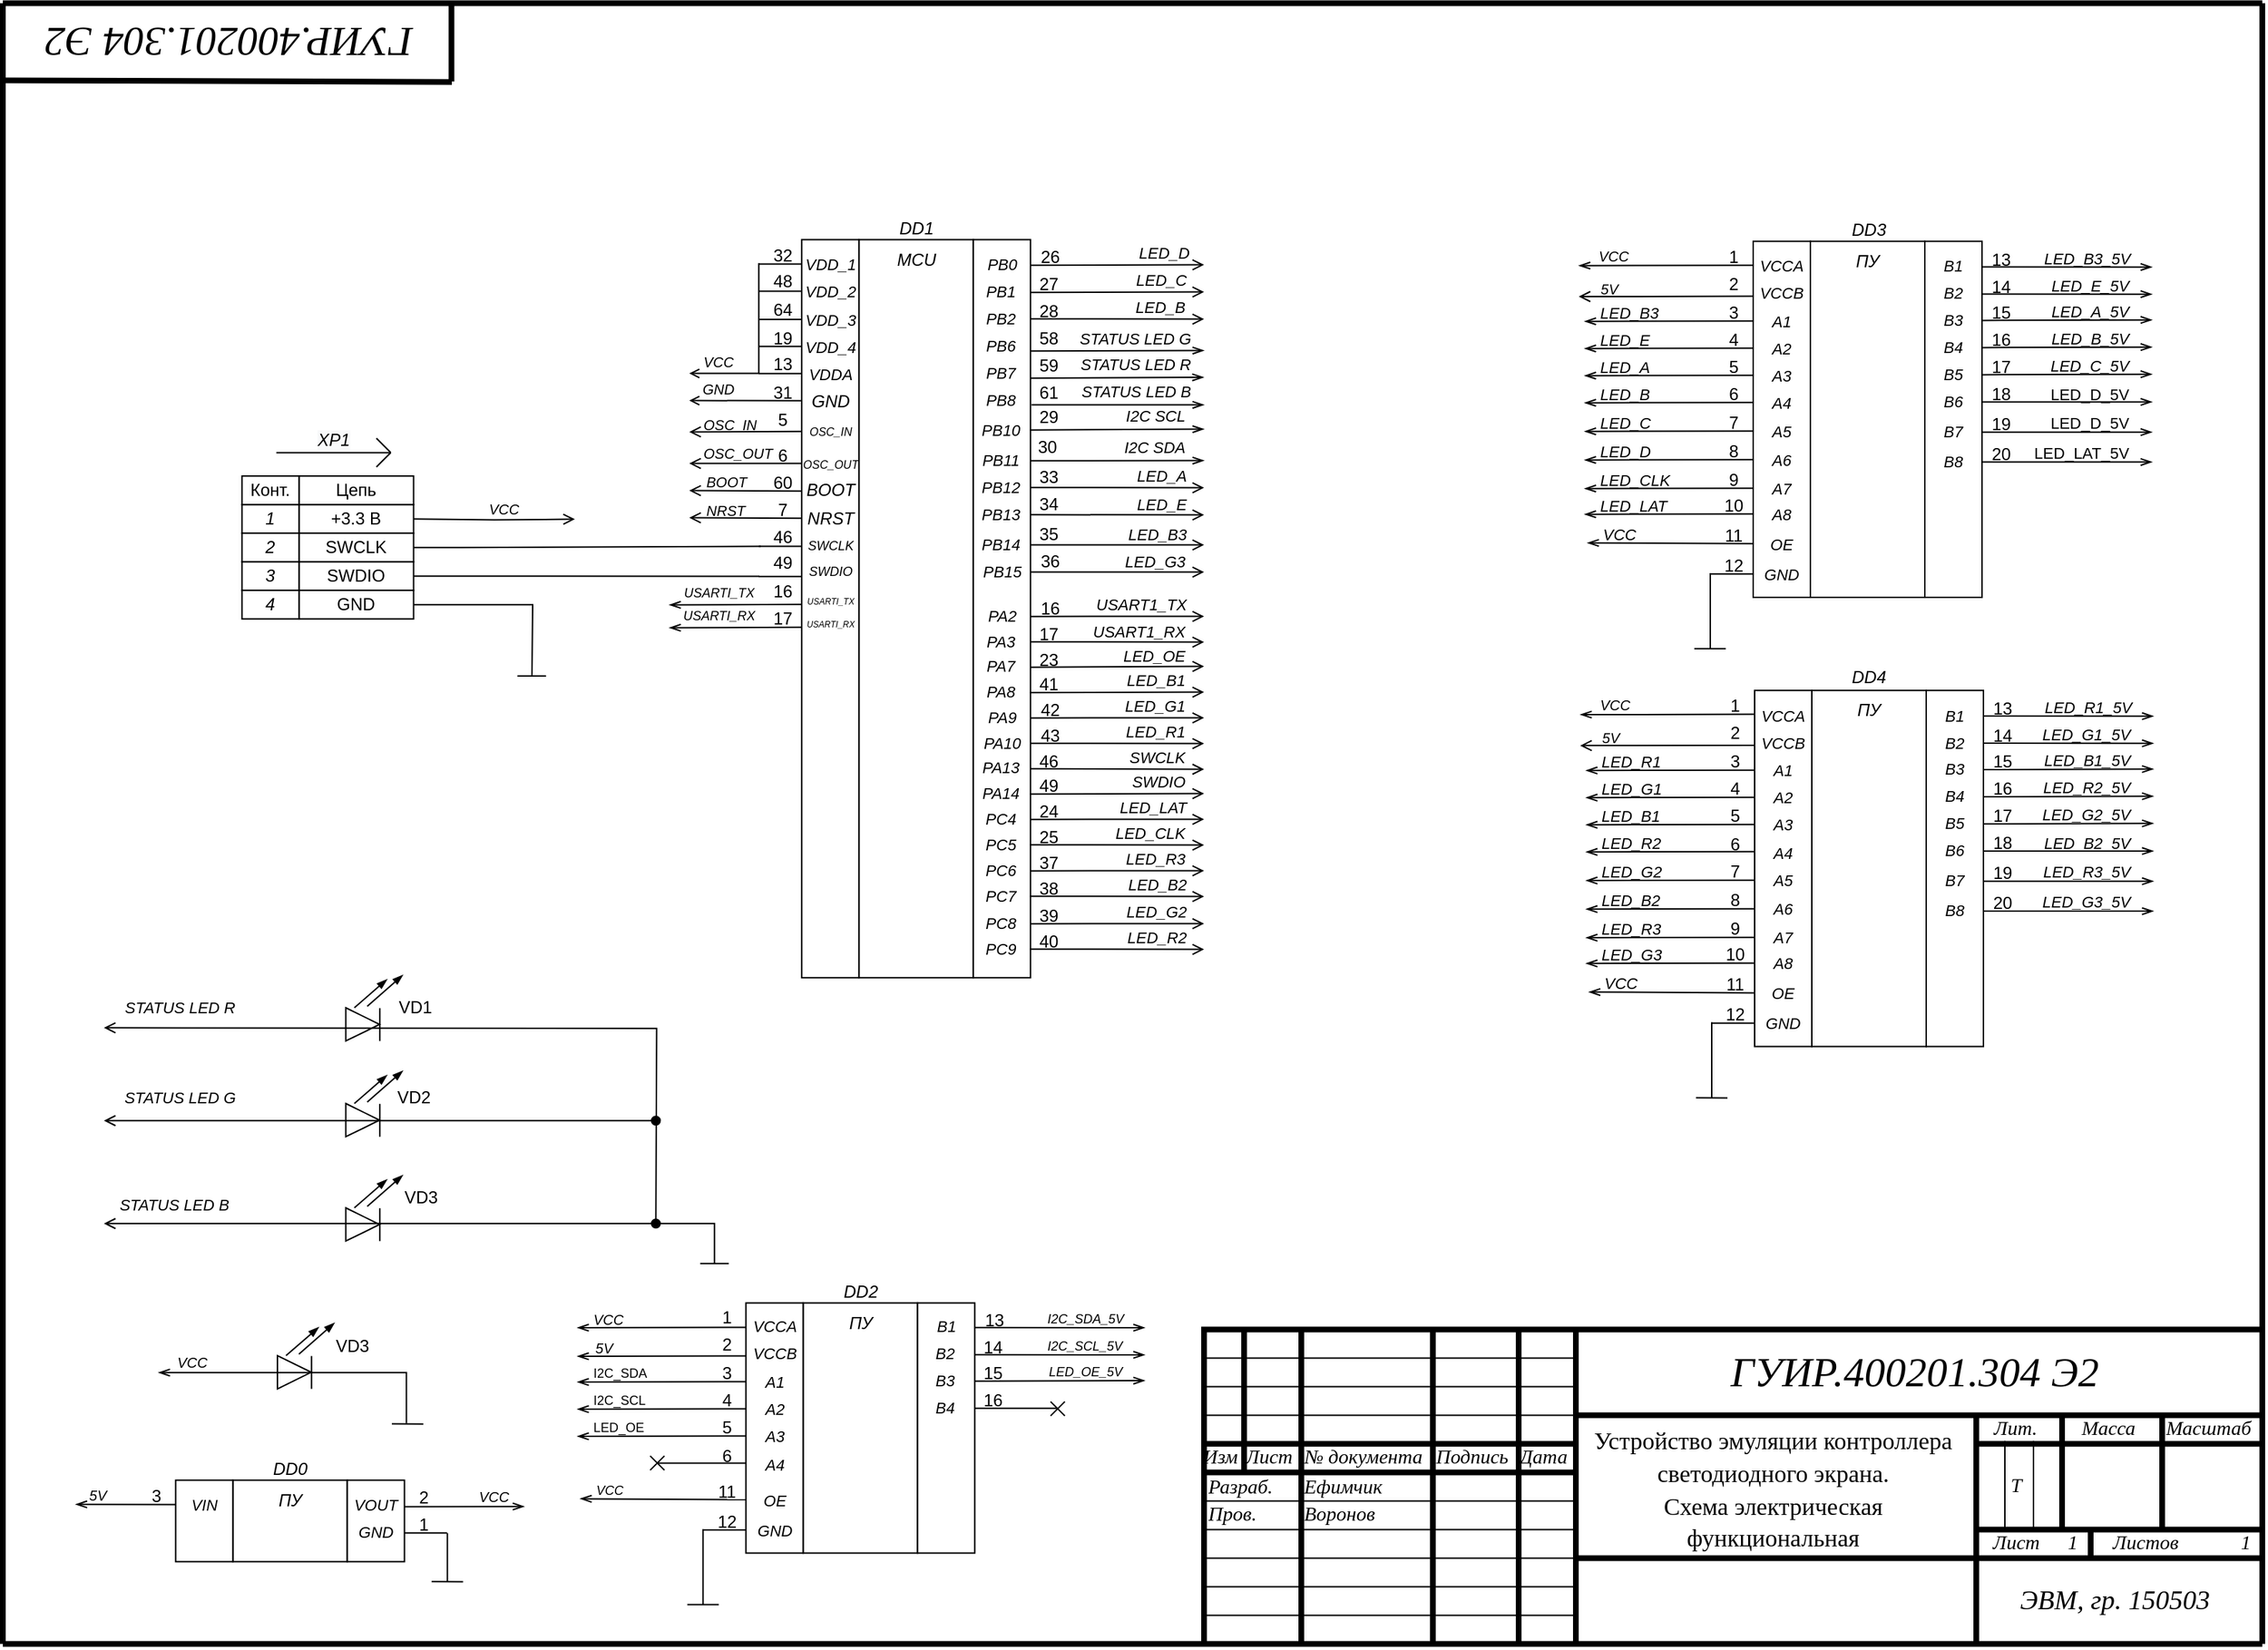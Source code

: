 <mxfile version="24.4.0" type="device">
  <diagram name="Страница-1" id="Страница-1">
    <mxGraphModel dx="-850" dy="-1672" grid="1" gridSize="10" guides="1" tooltips="1" connect="1" arrows="1" fold="1" page="1" pageScale="1" pageWidth="1654" pageHeight="1169" background="#ffffff" math="0" shadow="0">
      <root>
        <mxCell id="0" />
        <mxCell id="1" parent="0" />
        <mxCell id="gPalU-2PJetp42Xzsn_5-57" style="vsdxID=3;fillColor=#FFFFFF;gradientColor=none;shape=stencil(nY9LDoAgDERP0z3SI/i5BwkoRAUC+Lu9kGo0Lt3NtK/tFLCOWngFnMUU3Kg2I5MGbIBzY7UKJmUF2ALWvQtqCG6xkrwXhSxqdmvZsNNcxViZ4ewgT64jdDL2hf4E7wsXmsWThd549765c4l+xvYE);strokeColor=#000000;strokeWidth=4;spacingTop=-1;spacingBottom=-1;spacingLeft=-1;spacingRight=-1;labelBackgroundColor=#ffffff;rounded=0;html=1;whiteSpace=wrap;fontFamily=Arial;fontStyle=2;container=0;" parent="1" vertex="1">
          <mxGeometry x="2553" y="3275.2" width="740" height="220" as="geometry" />
        </mxCell>
        <mxCell id="gPalU-2PJetp42Xzsn_5-58" style="vsdxID=28;edgeStyle=none;startArrow=none;endArrow=none;startSize=5;endSize=5;strokeWidth=4;strokeColor=#000000;spacingTop=-1;spacingBottom=-1;spacingLeft=-1;spacingRight=-1;verticalAlign=middle;html=1;labelBackgroundColor=#ffffff;rounded=0;fontFamily=Arial;fontStyle=2" parent="1" edge="1">
          <mxGeometry relative="1" as="geometry">
            <Array as="points" />
            <mxPoint x="2581" y="3275.2" as="sourcePoint" />
            <mxPoint x="2581" y="3375.2" as="targetPoint" />
          </mxGeometry>
        </mxCell>
        <mxCell id="gPalU-2PJetp42Xzsn_5-59" style="vsdxID=27;edgeStyle=none;startArrow=none;endArrow=none;startSize=5;endSize=5;strokeColor=#000000;spacingTop=-1;spacingBottom=-1;spacingLeft=-1;spacingRight=-1;verticalAlign=middle;html=1;labelBackgroundColor=#ffffff;rounded=0;fontFamily=Arial;fontStyle=2" parent="1" edge="1">
          <mxGeometry relative="1" as="geometry">
            <mxPoint as="offset" />
            <Array as="points" />
            <mxPoint x="2553" y="3475.2" as="sourcePoint" />
            <mxPoint x="2813" y="3475.2" as="targetPoint" />
          </mxGeometry>
        </mxCell>
        <mxCell id="gPalU-2PJetp42Xzsn_5-60" style="vsdxID=26;edgeStyle=none;startArrow=none;endArrow=none;startSize=5;endSize=5;strokeColor=#000000;spacingTop=-1;spacingBottom=-1;spacingLeft=-1;spacingRight=-1;verticalAlign=middle;html=1;labelBackgroundColor=#ffffff;rounded=0;fontFamily=Arial;fontStyle=2" parent="1" edge="1">
          <mxGeometry relative="1" as="geometry">
            <mxPoint as="offset" />
            <Array as="points" />
            <mxPoint x="2553" y="3455.2" as="sourcePoint" />
            <mxPoint x="2813" y="3455.2" as="targetPoint" />
          </mxGeometry>
        </mxCell>
        <mxCell id="gPalU-2PJetp42Xzsn_5-61" style="vsdxID=25;edgeStyle=none;startArrow=none;endArrow=none;startSize=5;endSize=5;strokeColor=#000000;spacingTop=-1;spacingBottom=-1;spacingLeft=-1;spacingRight=-1;verticalAlign=middle;html=1;labelBackgroundColor=#ffffff;rounded=0;fontFamily=Arial;fontStyle=2" parent="1" edge="1">
          <mxGeometry relative="1" as="geometry">
            <mxPoint as="offset" />
            <Array as="points" />
            <mxPoint x="2553" y="3435.2" as="sourcePoint" />
            <mxPoint x="2813" y="3435.2" as="targetPoint" />
          </mxGeometry>
        </mxCell>
        <mxCell id="gPalU-2PJetp42Xzsn_5-62" style="vsdxID=24;edgeStyle=none;startArrow=none;endArrow=none;startSize=5;endSize=5;strokeColor=#000000;spacingTop=-1;spacingBottom=-1;spacingLeft=-1;spacingRight=-1;verticalAlign=middle;html=1;labelBackgroundColor=#ffffff;rounded=0;fontFamily=Arial;fontStyle=2" parent="1" edge="1">
          <mxGeometry relative="1" as="geometry">
            <mxPoint as="offset" />
            <Array as="points" />
            <mxPoint x="2553" y="3415.2" as="sourcePoint" />
            <mxPoint x="2813" y="3415.2" as="targetPoint" />
          </mxGeometry>
        </mxCell>
        <mxCell id="gPalU-2PJetp42Xzsn_5-63" style="vsdxID=23;edgeStyle=none;startArrow=none;endArrow=none;startSize=5;endSize=5;strokeColor=#000000;spacingTop=-1;spacingBottom=-1;spacingLeft=-1;spacingRight=-1;verticalAlign=middle;html=1;labelBackgroundColor=#ffffff;rounded=0;fontFamily=Arial;fontStyle=2" parent="1" edge="1">
          <mxGeometry relative="1" as="geometry">
            <mxPoint as="offset" />
            <Array as="points" />
            <mxPoint x="2553" y="3395.2" as="sourcePoint" />
            <mxPoint x="2813" y="3395.2" as="targetPoint" />
          </mxGeometry>
        </mxCell>
        <mxCell id="gPalU-2PJetp42Xzsn_5-64" style="vsdxID=22;edgeStyle=none;startArrow=none;endArrow=none;startSize=5;endSize=5;strokeWidth=4;strokeColor=#000000;spacingTop=-1;spacingBottom=-1;spacingLeft=-1;spacingRight=-1;verticalAlign=middle;html=1;labelBackgroundColor=#ffffff;rounded=0;fontFamily=Arial;fontStyle=2" parent="1" edge="1">
          <mxGeometry relative="1" as="geometry">
            <mxPoint as="offset" />
            <Array as="points" />
            <mxPoint x="2553" y="3375.2" as="sourcePoint" />
            <mxPoint x="2813" y="3375.2" as="targetPoint" />
          </mxGeometry>
        </mxCell>
        <mxCell id="gPalU-2PJetp42Xzsn_5-65" style="vsdxID=21;edgeStyle=none;startArrow=none;endArrow=none;startSize=5;endSize=5;strokeWidth=4;strokeColor=#000000;spacingTop=-1;spacingBottom=-1;spacingLeft=-1;spacingRight=-1;verticalAlign=middle;html=1;labelBackgroundColor=#ffffff;rounded=0;fontFamily=Arial;fontStyle=2" parent="1" edge="1">
          <mxGeometry relative="1" as="geometry">
            <mxPoint as="offset" />
            <Array as="points" />
            <mxPoint x="2553" y="3355.2" as="sourcePoint" />
            <mxPoint x="2813" y="3355.2" as="targetPoint" />
          </mxGeometry>
        </mxCell>
        <mxCell id="gPalU-2PJetp42Xzsn_5-66" style="vsdxID=20;edgeStyle=none;startArrow=none;endArrow=none;startSize=5;endSize=5;strokeColor=#000000;spacingTop=-1;spacingBottom=-1;spacingLeft=-1;spacingRight=-1;verticalAlign=middle;html=1;labelBackgroundColor=#ffffff;rounded=0;fontFamily=Arial;fontStyle=2" parent="1" edge="1">
          <mxGeometry relative="1" as="geometry">
            <mxPoint as="offset" />
            <Array as="points" />
            <mxPoint x="2553" y="3335.2" as="sourcePoint" />
            <mxPoint x="2813" y="3335.2" as="targetPoint" />
          </mxGeometry>
        </mxCell>
        <mxCell id="gPalU-2PJetp42Xzsn_5-67" style="vsdxID=19;edgeStyle=none;startArrow=none;endArrow=none;startSize=5;endSize=5;strokeColor=#000000;spacingTop=-1;spacingBottom=-1;spacingLeft=-1;spacingRight=-1;verticalAlign=middle;html=1;labelBackgroundColor=#ffffff;rounded=0;fontFamily=Arial;fontStyle=2" parent="1" edge="1">
          <mxGeometry relative="1" as="geometry">
            <mxPoint as="offset" />
            <Array as="points" />
            <mxPoint x="2553" y="3315.2" as="sourcePoint" />
            <mxPoint x="2813" y="3315.2" as="targetPoint" />
          </mxGeometry>
        </mxCell>
        <mxCell id="gPalU-2PJetp42Xzsn_5-68" style="vsdxID=18;edgeStyle=none;startArrow=none;endArrow=none;startSize=5;endSize=5;strokeColor=#000000;spacingTop=-1;spacingBottom=-1;spacingLeft=-1;spacingRight=-1;verticalAlign=middle;html=1;labelBackgroundColor=#ffffff;rounded=0;fontFamily=Arial;fontStyle=2" parent="1" edge="1">
          <mxGeometry relative="1" as="geometry">
            <mxPoint as="offset" />
            <Array as="points" />
            <mxPoint x="2553" y="3295.2" as="sourcePoint" />
            <mxPoint x="2813" y="3295.2" as="targetPoint" />
          </mxGeometry>
        </mxCell>
        <mxCell id="gPalU-2PJetp42Xzsn_5-69" style="vsdxID=17;edgeStyle=none;startArrow=none;endArrow=none;startSize=5;endSize=5;strokeWidth=4;strokeColor=#000000;spacingTop=-1;spacingBottom=-1;spacingLeft=-1;spacingRight=-1;verticalAlign=middle;html=1;labelBackgroundColor=#ffffff;rounded=0;fontFamily=Arial;fontStyle=2" parent="1" edge="1">
          <mxGeometry relative="1" as="geometry">
            <Array as="points" />
            <mxPoint x="2621" y="3275.2" as="sourcePoint" />
            <mxPoint x="2621" y="3495.2" as="targetPoint" />
          </mxGeometry>
        </mxCell>
        <mxCell id="gPalU-2PJetp42Xzsn_5-70" style="vsdxID=16;edgeStyle=none;startArrow=none;endArrow=none;startSize=5;endSize=5;strokeWidth=4;strokeColor=#000000;spacingTop=-1;spacingBottom=-1;spacingLeft=-1;spacingRight=-1;verticalAlign=middle;html=1;labelBackgroundColor=#ffffff;rounded=0;fontFamily=Arial;fontStyle=2" parent="1" edge="1">
          <mxGeometry relative="1" as="geometry">
            <Array as="points" />
            <mxPoint x="2713" y="3275.2" as="sourcePoint" />
            <mxPoint x="2713" y="3495.2" as="targetPoint" />
          </mxGeometry>
        </mxCell>
        <mxCell id="gPalU-2PJetp42Xzsn_5-71" style="vsdxID=15;edgeStyle=none;startArrow=none;endArrow=none;startSize=5;endSize=5;strokeWidth=4;strokeColor=#000000;spacingTop=-1;spacingBottom=-1;spacingLeft=-1;spacingRight=-1;verticalAlign=middle;html=1;labelBackgroundColor=#ffffff;rounded=0;fontFamily=Arial;fontStyle=2" parent="1" edge="1">
          <mxGeometry relative="1" as="geometry">
            <Array as="points" />
            <mxPoint x="2773" y="3275.2" as="sourcePoint" />
            <mxPoint x="2773" y="3495.2" as="targetPoint" />
          </mxGeometry>
        </mxCell>
        <mxCell id="gPalU-2PJetp42Xzsn_5-72" style="vsdxID=14;edgeStyle=none;startArrow=none;endArrow=none;startSize=5;endSize=5;strokeWidth=4;strokeColor=#000000;spacingTop=-1;spacingBottom=-1;spacingLeft=-1;spacingRight=-1;verticalAlign=middle;html=1;labelBackgroundColor=#ffffff;rounded=0;fontFamily=Arial;fontStyle=2" parent="1" edge="1">
          <mxGeometry relative="1" as="geometry">
            <Array as="points" />
            <mxPoint x="3223" y="3335.2" as="sourcePoint" />
            <mxPoint x="3223" y="3415.2" as="targetPoint" />
          </mxGeometry>
        </mxCell>
        <mxCell id="gPalU-2PJetp42Xzsn_5-73" style="vsdxID=11;edgeStyle=none;startArrow=none;endArrow=none;startSize=5;endSize=5;strokeWidth=4;strokeColor=#000000;spacingTop=-1;spacingBottom=-1;spacingLeft=-1;spacingRight=-1;verticalAlign=middle;html=1;labelBackgroundColor=#ffffff;rounded=0;fontFamily=Arial;fontStyle=2" parent="1" edge="1">
          <mxGeometry relative="1" as="geometry">
            <Array as="points" />
            <mxPoint x="3173" y="3415.2" as="sourcePoint" />
            <mxPoint x="3173" y="3435.2" as="targetPoint" />
          </mxGeometry>
        </mxCell>
        <mxCell id="gPalU-2PJetp42Xzsn_5-74" style="vsdxID=10;edgeStyle=none;startArrow=none;endArrow=none;startSize=5;endSize=5;strokeWidth=4;strokeColor=#000000;spacingTop=-1;spacingBottom=-1;spacingLeft=-1;spacingRight=-1;verticalAlign=middle;html=1;labelBackgroundColor=#ffffff;rounded=0;fontFamily=Arial;fontStyle=2" parent="1" edge="1">
          <mxGeometry relative="1" as="geometry">
            <Array as="points" />
            <mxPoint x="3153" y="3335.2" as="sourcePoint" />
            <mxPoint x="3153" y="3415.2" as="targetPoint" />
          </mxGeometry>
        </mxCell>
        <mxCell id="gPalU-2PJetp42Xzsn_5-75" style="vsdxID=273;edgeStyle=none;startArrow=none;endArrow=none;startSize=5;endSize=5;strokeWidth=4;strokeColor=#000000;spacingTop=-1;spacingBottom=-1;spacingLeft=-1;spacingRight=-1;verticalAlign=middle;html=1;labelBackgroundColor=#ffffff;rounded=0;fontFamily=Arial;fontStyle=2" parent="1" edge="1">
          <mxGeometry relative="1" as="geometry">
            <Array as="points" />
            <mxPoint x="2026.71" y="2347" as="sourcePoint" />
            <mxPoint x="2026.71" y="2402" as="targetPoint" />
          </mxGeometry>
        </mxCell>
        <mxCell id="gPalU-2PJetp42Xzsn_5-76" style="vsdxID=388;edgeStyle=none;startArrow=none;endArrow=none;startSize=5;endSize=5;strokeColor=#000000;spacingTop=-1;spacingBottom=-1;spacingLeft=-1;spacingRight=-1;verticalAlign=middle;html=1;labelBackgroundColor=#ffffff;rounded=0;fontFamily=Arial;fontStyle=2" parent="1" edge="1">
          <mxGeometry relative="1" as="geometry">
            <Array as="points" />
            <mxPoint x="3133" y="3353.2" as="sourcePoint" />
            <mxPoint x="3133" y="3415.2" as="targetPoint" />
          </mxGeometry>
        </mxCell>
        <mxCell id="gPalU-2PJetp42Xzsn_5-77" style="vsdxID=2198;edgeStyle=none;startArrow=none;endArrow=none;startSize=3;endSize=3;strokeWidth=4;strokeColor=#000000;spacingTop=-2;spacingBottom=-2;spacingLeft=-2;spacingRight=-2;verticalAlign=middle;html=1;labelBackgroundColor=#ffffff;rounded=0;fontFamily=Arial;fontStyle=2" parent="1" edge="1">
          <mxGeometry relative="1" as="geometry">
            <Array as="points" />
            <mxPoint x="3293" y="3495.2" as="sourcePoint" />
            <mxPoint x="1713" y="3495.2" as="targetPoint" />
          </mxGeometry>
        </mxCell>
        <mxCell id="gPalU-2PJetp42Xzsn_5-78" style="vsdxID=2197;edgeStyle=none;startArrow=none;endArrow=none;startSize=3;endSize=3;strokeWidth=4;strokeColor=#000000;spacingTop=-2;spacingBottom=-2;spacingLeft=-2;spacingRight=-2;verticalAlign=middle;html=1;labelBackgroundColor=#ffffff;rounded=0;fontFamily=Arial;fontStyle=2" parent="1" edge="1">
          <mxGeometry relative="1" as="geometry">
            <Array as="points" />
            <mxPoint x="1713" y="3495.2" as="sourcePoint" />
            <mxPoint x="1713" y="2347.2" as="targetPoint" />
          </mxGeometry>
        </mxCell>
        <mxCell id="gPalU-2PJetp42Xzsn_5-79" style="vsdxID=2196;edgeStyle=none;startArrow=none;endArrow=none;startSize=3;endSize=3;strokeWidth=4;strokeColor=#000000;spacingTop=-2;spacingBottom=-2;spacingLeft=-2;spacingRight=-2;verticalAlign=middle;html=1;labelBackgroundColor=#ffffff;rounded=0;fontFamily=Arial;fontStyle=2" parent="1" edge="1">
          <mxGeometry relative="1" as="geometry">
            <Array as="points" />
            <mxPoint x="3293" y="3495.2" as="sourcePoint" />
            <mxPoint x="3293" y="2347.2" as="targetPoint" />
          </mxGeometry>
        </mxCell>
        <mxCell id="gPalU-2PJetp42Xzsn_5-80" style="vsdxID=387;edgeStyle=none;startArrow=none;endArrow=none;startSize=5;endSize=5;strokeColor=#000000;spacingTop=-1;spacingBottom=-1;spacingLeft=-1;spacingRight=-1;verticalAlign=middle;html=1;labelBackgroundColor=#ffffff;rounded=0;fontFamily=Arial;fontStyle=2" parent="1" edge="1">
          <mxGeometry relative="1" as="geometry">
            <Array as="points" />
            <mxPoint x="3113" y="3353.2" as="sourcePoint" />
            <mxPoint x="3113" y="3415.2" as="targetPoint" />
          </mxGeometry>
        </mxCell>
        <mxCell id="gPalU-2PJetp42Xzsn_5-81" style="vsdxID=9;edgeStyle=none;startArrow=none;endArrow=none;startSize=5;endSize=5;strokeWidth=4;strokeColor=#000000;spacingTop=-1;spacingBottom=-1;spacingLeft=-1;spacingRight=-1;verticalAlign=middle;html=1;labelBackgroundColor=#ffffff;rounded=0;fontFamily=Arial;fontStyle=2" parent="1" edge="1">
          <mxGeometry relative="1" as="geometry">
            <mxPoint as="offset" />
            <Array as="points" />
            <mxPoint x="3093" y="3415.2" as="sourcePoint" />
            <mxPoint x="3293" y="3415.2" as="targetPoint" />
          </mxGeometry>
        </mxCell>
        <mxCell id="gPalU-2PJetp42Xzsn_5-82" style="vsdxID=8;edgeStyle=none;startArrow=none;endArrow=none;startSize=5;endSize=5;strokeWidth=4;strokeColor=#000000;spacingTop=-1;spacingBottom=-1;spacingLeft=-1;spacingRight=-1;verticalAlign=middle;html=1;labelBackgroundColor=#ffffff;rounded=0;fontFamily=Arial;fontStyle=2" parent="1" edge="1">
          <mxGeometry relative="1" as="geometry">
            <mxPoint as="offset" />
            <Array as="points" />
            <mxPoint x="3093" y="3355.2" as="sourcePoint" />
            <mxPoint x="3293" y="3355.2" as="targetPoint" />
          </mxGeometry>
        </mxCell>
        <mxCell id="gPalU-2PJetp42Xzsn_5-83" style="vsdxID=7;edgeStyle=none;startArrow=none;endArrow=none;startSize=5;endSize=5;strokeWidth=4;strokeColor=#000000;spacingTop=-1;spacingBottom=-1;spacingLeft=-1;spacingRight=-1;verticalAlign=middle;html=1;labelBackgroundColor=#ffffff;rounded=0;fontFamily=Arial;fontStyle=2" parent="1" edge="1">
          <mxGeometry relative="1" as="geometry">
            <Array as="points" />
            <mxPoint x="3093" y="3335.2" as="sourcePoint" />
            <mxPoint x="3093" y="3495.2" as="targetPoint" />
          </mxGeometry>
        </mxCell>
        <mxCell id="gPalU-2PJetp42Xzsn_5-84" style="vsdxID=6;edgeStyle=none;startArrow=none;endArrow=none;startSize=5;endSize=5;strokeWidth=4;strokeColor=#000000;spacingTop=-1;spacingBottom=-1;spacingLeft=-1;spacingRight=-1;verticalAlign=middle;html=1;labelBackgroundColor=#ffffff;rounded=0;fontFamily=Arial;fontStyle=2" parent="1" edge="1">
          <mxGeometry relative="1" as="geometry">
            <Array as="points" />
            <mxPoint x="3293" y="3435.2" as="sourcePoint" />
            <mxPoint x="2813" y="3435.2" as="targetPoint" />
          </mxGeometry>
        </mxCell>
        <mxCell id="gPalU-2PJetp42Xzsn_5-85" style="vsdxID=4;edgeStyle=none;startArrow=none;endArrow=none;startSize=5;endSize=5;strokeWidth=4;strokeColor=#000000;spacingTop=-1;spacingBottom=-1;spacingLeft=-1;spacingRight=-1;verticalAlign=middle;html=1;labelBackgroundColor=#ffffff;rounded=0;fontFamily=Arial;fontStyle=2" parent="1" edge="1">
          <mxGeometry relative="1" as="geometry">
            <Array as="points" />
            <mxPoint x="2813" y="3275.2" as="sourcePoint" />
            <mxPoint x="2813" y="3495.2" as="targetPoint" />
          </mxGeometry>
        </mxCell>
        <mxCell id="gPalU-2PJetp42Xzsn_5-86" style="vsdxID=5;edgeStyle=none;startArrow=none;endArrow=none;startSize=5;endSize=5;strokeWidth=4;strokeColor=#000000;spacingTop=-1;spacingBottom=-1;spacingLeft=-1;spacingRight=-1;verticalAlign=middle;html=1;labelBackgroundColor=#ffffff;rounded=0;fontFamily=Arial;fontStyle=2" parent="1" edge="1">
          <mxGeometry relative="1" as="geometry">
            <Array as="points" />
            <mxPoint x="3293" y="3335.2" as="sourcePoint" />
            <mxPoint x="2813" y="3335.2" as="targetPoint" />
          </mxGeometry>
        </mxCell>
        <mxCell id="gPalU-2PJetp42Xzsn_5-104" value="&lt;p style=&quot;margin: 0px ; text-indent: 0px ; direction: rtl ; font-size: 30px&quot;&gt;&lt;font style=&quot;font-size: 30px ; direction: ltr ; letter-spacing: 0px ; line-height: 120% ; opacity: 1&quot;&gt;&lt;font style=&quot;font-family: &amp;quot;GOST type B&amp;quot;; font-size: 29px; font-style: normal; letter-spacing: 0px; direction: ltr; line-height: 34.8px; opacity: 1;&quot;&gt;&lt;i&gt;ГУИР.&lt;/i&gt;&lt;/font&gt;&lt;font style=&quot;font-family: &amp;quot;GOST type B&amp;quot;; font-size: 29px; font-style: normal; letter-spacing: 0px; direction: ltr; line-height: 34.8px; opacity: 1;&quot;&gt;&lt;i&gt;400201.304&lt;/i&gt;&amp;nbsp;&lt;i&gt;Э2&lt;/i&gt;&lt;/font&gt;&lt;span style=&quot;font-size: 30px&quot;&gt;&lt;br style=&quot;font-size: 30px&quot;&gt;&lt;/span&gt;&lt;/font&gt;&lt;/p&gt;" style="verticalAlign=middle;align=center;vsdxID=275;rotation=180;fillColor=none;gradientColor=none;shape=stencil(nZBLDoAgDERP0z3SIyjew0SURgSD+Lu9kMZoXLhwN9O+tukAlrNpJg1SzDH4QW/URgNYgZTkjA4UkwJUgGXng+6DX1zLfmoymdXo17xh5zmRJ6Q42BWCfc2oJfdAr+Yv+AP9Cb7OJ3H/2JG1HNGz/84klThPVCc=);strokeColor=none;spacingTop=-1;spacingBottom=-1;spacingLeft=-1;spacingRight=-1;labelBackgroundColor=none;rounded=0;html=1;whiteSpace=wrap;fontSize=30;fontFamily=Arial;fontStyle=2;container=0;" parent="1" vertex="1">
          <mxGeometry x="1717" y="2367.2" width="308" height="16" as="geometry" />
        </mxCell>
        <mxCell id="gPalU-2PJetp42Xzsn_5-106" style="vsdxID=272;edgeStyle=none;startArrow=none;endArrow=none;startSize=5;endSize=5;strokeWidth=4;strokeColor=#000000;spacingTop=-1;spacingBottom=-1;spacingLeft=-1;spacingRight=-1;verticalAlign=middle;html=1;labelBackgroundColor=#ffffff;rounded=0;fontFamily=Arial;fontStyle=2" parent="1" edge="1">
          <mxGeometry relative="1" as="geometry">
            <Array as="points">
              <mxPoint x="2027" y="2402.4" />
            </Array>
            <mxPoint x="1715" y="2401.2" as="sourcePoint" />
            <mxPoint x="2027" y="2402.2" as="targetPoint" />
          </mxGeometry>
        </mxCell>
        <mxCell id="gPalU-2PJetp42Xzsn_5-107" style="vsdxID=2;edgeStyle=none;startArrow=none;endArrow=none;startSize=5;endSize=5;strokeWidth=4;strokeColor=#000000;spacingTop=-1;spacingBottom=-1;spacingLeft=-1;spacingRight=-1;verticalAlign=middle;html=1;labelBackgroundColor=#ffffff;rounded=0;fontFamily=Arial;fontStyle=2" parent="1" edge="1">
          <mxGeometry relative="1" as="geometry">
            <Array as="points" />
            <mxPoint x="3293" y="2347.2" as="sourcePoint" />
            <mxPoint x="1713" y="2347.2" as="targetPoint" />
          </mxGeometry>
        </mxCell>
        <mxCell id="gPalU-2PJetp42Xzsn_5-210" value="&lt;font style=&quot;font-size: 14px; color: rgb(0, 0, 0); direction: ltr; letter-spacing: 0px; line-height: 120%; opacity: 1;&quot;&gt;&lt;i style=&quot;font-size: 14px;&quot;&gt;Лист&lt;br style=&quot;font-size: 14px;&quot;&gt;&lt;/i&gt;&lt;/font&gt;" style="verticalAlign=middle;align=center;vsdxID=39;fillColor=none;gradientColor=none;shape=stencil(nZBLDoAgDERP0z3SIyjew0SURgSD+Lu9kMZoXLhwN9O+tukAlrNpJg1SzDH4QW/URgNYgZTkjA4UkwJUgGXng+6DX1zLfmoymdXo17xh5zmRJ6Q42BWCfc2oJfdAr+Yv+AP9Cb7OJ3H/2JG1HNGz/84klThPVCc=);strokeColor=none;strokeWidth=4;spacingTop=-1;spacingBottom=-1;spacingLeft=-1;spacingRight=0;labelBackgroundColor=none;rounded=0;html=1;whiteSpace=wrap;fontFamily=GOST type B;fontSize=14;fontSource=https%3A%2F%2Fdrive.google.com%2Fuc%3Fexport%3Ddownload%26id%3D1UrnLVkHcLbHLojcf2ejICCGZ1GY9liKW;spacing=0;" parent="1" vertex="1">
          <mxGeometry x="3093" y="3417.2" width="57" height="16" as="geometry" />
        </mxCell>
        <mxCell id="gPalU-2PJetp42Xzsn_5-211" value="&lt;font style=&quot;font-size: 14px; color: rgb(0, 0, 0); direction: ltr; letter-spacing: 0px; line-height: 120%; opacity: 1;&quot;&gt;&lt;i style=&quot;font-size: 14px;&quot;&gt;Листов&lt;br style=&quot;font-size: 14px;&quot;&gt;&lt;/i&gt;&lt;/font&gt;" style="verticalAlign=middle;align=center;vsdxID=40;fillColor=none;gradientColor=none;shape=stencil(nZBLDoAgDERP0z3SIyjew0SURgSD+Lu9kMZoXLhwN9O+tukAlrNpJg1SzDH4QW/URgNYgZTkjA4UkwJUgGXng+6DX1zLfmoymdXo17xh5zmRJ6Q42BWCfc2oJfdAr+Yv+AP9Cb7OJ3H/2JG1HNGz/84klThPVCc=);strokeColor=none;strokeWidth=4;spacingTop=-1;spacingBottom=-1;spacingLeft=-1;spacingRight=0;labelBackgroundColor=none;rounded=0;html=1;whiteSpace=wrap;fontFamily=GOST type B;fontSize=14;fontSource=https%3A%2F%2Fdrive.google.com%2Fuc%3Fexport%3Ddownload%26id%3D1UrnLVkHcLbHLojcf2ejICCGZ1GY9liKW;spacing=0;" parent="1" vertex="1">
          <mxGeometry x="3173" y="3417.2" width="78" height="16" as="geometry" />
        </mxCell>
        <mxCell id="gPalU-2PJetp42Xzsn_5-212" value="&lt;font style=&quot;color: rgb(0, 0, 0); direction: ltr; letter-spacing: 0px; line-height: 120%; opacity: 1;&quot;&gt;&lt;i style=&quot;&quot;&gt;&lt;font style=&quot;font-size: 19px;&quot;&gt;ЭВМ, гр. 150503&lt;/font&gt;&lt;br style=&quot;font-size: 16px;&quot;&gt;&lt;/i&gt;&lt;/font&gt;" style="verticalAlign=middle;align=center;vsdxID=45;fillColor=none;gradientColor=none;shape=stencil(nZBLDoAgDERP0z3SIyjew0SURgSD+Lu9kMZoXLhwN9O+tukAlrNpJg1SzDH4QW/URgNYgZTkjA4UkwJUgGXng+6DX1zLfmoymdXo17xh5zmRJ6Q42BWCfc2oJfdAr+Yv+AP9Cb7OJ3H/2JG1HNGz/84klThPVCc=);strokeColor=none;spacingTop=-1;spacingBottom=-1;spacingLeft=-1;spacingRight=-1;labelBackgroundColor=none;rounded=0;html=1;whiteSpace=wrap;fontFamily=GOST type B;fontSize=16;fontSource=https%3A%2F%2Fdrive.google.com%2Fuc%3Fexport%3Ddownload%26id%3D1UrnLVkHcLbHLojcf2ejICCGZ1GY9liKW;" parent="1" vertex="1">
          <mxGeometry x="3090" y="3435.2" width="200" height="60" as="geometry" />
        </mxCell>
        <mxCell id="gPalU-2PJetp42Xzsn_5-213" value="&lt;font style=&quot;font-size: 14px; color: rgb(0, 0, 0); direction: ltr; letter-spacing: 0px; line-height: 120%; opacity: 1;&quot;&gt;&lt;i style=&quot;font-size: 14px;&quot;&gt;T&lt;br style=&quot;font-size: 14px;&quot;&gt;&lt;/i&gt;&lt;/font&gt;" style="verticalAlign=middle;align=center;vsdxID=48;fillColor=none;gradientColor=none;shape=stencil(nZBLDoAgDERP0z3SIyjew0SURgSD+Lu9kMZoXLhwN9O+tukAlrNpJg1SzDH4QW/URgNYgZTkjA4UkwJUgGXng+6DX1zLfmoymdXo17xh5zmRJ6Q42BWCfc2oJfdAr+Yv+AP9Cb7OJ3H/2JG1HNGz/84klThPVCc=);strokeColor=none;spacingTop=0;spacingBottom=0;spacingLeft=0;spacingRight=0;labelBackgroundColor=none;rounded=0;html=1;whiteSpace=wrap;fontFamily=GOST type B;fontSize=14;fontSource=https%3A%2F%2Fdrive.google.com%2Fuc%3Fexport%3Ddownload%26id%3D1UrnLVkHcLbHLojcf2ejICCGZ1GY9liKW;spacing=0;" parent="1" vertex="1">
          <mxGeometry x="3111" y="3355.2" width="20" height="60" as="geometry" />
        </mxCell>
        <mxCell id="gPalU-2PJetp42Xzsn_5-214" value="&lt;font style=&quot;font-size: 14px; color: rgb(0, 0, 0); direction: ltr; letter-spacing: 0px; line-height: 120%; opacity: 1;&quot;&gt;&lt;i style=&quot;font-size: 14px;&quot;&gt;Изм&lt;br style=&quot;font-size: 14px;&quot;&gt;&lt;/i&gt;&lt;/font&gt;" style="verticalAlign=middle;align=center;vsdxID=29;fillColor=none;gradientColor=none;shape=stencil(nZBLDoAgDERP0z3SIyjew0SURgSD+Lu9kMZoXLhwN9O+tukAlrNpJg1SzDH4QW/URgNYgZTkjA4UkwJUgGXng+6DX1zLfmoymdXo17xh5zmRJ6Q42BWCfc2oJfdAr+Yv+AP9Cb7OJ3H/2JG1HNGz/84klThPVCc=);strokeColor=none;strokeWidth=4;spacingTop=-1;spacingBottom=-1;spacingLeft=-1;spacingRight=0;labelBackgroundColor=none;rounded=0;html=1;whiteSpace=wrap;fontFamily=GOST type B;fontSource=https%3A%2F%2Fdrive.google.com%2Fuc%3Fexport%3Ddownload%26id%3D1UrnLVkHcLbHLojcf2ejICCGZ1GY9liKW;fontSize=14;spacing=0;" parent="1" vertex="1">
          <mxGeometry x="2553" y="3357.4" width="24" height="16" as="geometry" />
        </mxCell>
        <mxCell id="gPalU-2PJetp42Xzsn_5-215" value="&lt;font style=&quot;font-size: 14px; color: rgb(0, 0, 0); direction: ltr; letter-spacing: 0px; line-height: 120%; opacity: 1;&quot;&gt;&lt;i style=&quot;font-size: 14px;&quot;&gt;Лист&lt;br style=&quot;font-size: 14px;&quot;&gt;&lt;/i&gt;&lt;/font&gt;" style="verticalAlign=middle;align=center;vsdxID=30;fillColor=none;gradientColor=none;shape=stencil(nZBLDoAgDERP0z3SIyjew0SURgSD+Lu9kMZoXLhwN9O+tukAlrNpJg1SzDH4QW/URgNYgZTkjA4UkwJUgGXng+6DX1zLfmoymdXo17xh5zmRJ6Q42BWCfc2oJfdAr+Yv+AP9Cb7OJ3H/2JG1HNGz/84klThPVCc=);strokeColor=none;strokeWidth=4;spacingTop=-1;spacingBottom=-1;spacingLeft=-1;spacingRight=0;labelBackgroundColor=none;rounded=0;html=1;whiteSpace=wrap;fontFamily=GOST type B;fontSource=https%3A%2F%2Fdrive.google.com%2Fuc%3Fexport%3Ddownload%26id%3D1UrnLVkHcLbHLojcf2ejICCGZ1GY9liKW;fontSize=14;spacing=0;" parent="1" vertex="1">
          <mxGeometry x="2581" y="3357.4" width="36" height="16" as="geometry" />
        </mxCell>
        <mxCell id="gPalU-2PJetp42Xzsn_5-216" value="&lt;font style=&quot;font-size: 14px; color: rgb(0, 0, 0); direction: ltr; letter-spacing: 0px; line-height: 120%; opacity: 1;&quot;&gt;&lt;i style=&quot;font-size: 14px;&quot;&gt;№ документа&lt;br style=&quot;font-size: 14px;&quot;&gt;&lt;/i&gt;&lt;/font&gt;" style="verticalAlign=middle;align=center;vsdxID=31;fillColor=none;gradientColor=none;shape=stencil(nZBLDoAgDERP0z3SIyjew0SURgSD+Lu9kMZoXLhwN9O+tukAlrNpJg1SzDH4QW/URgNYgZTkjA4UkwJUgGXng+6DX1zLfmoymdXo17xh5zmRJ6Q42BWCfc2oJfdAr+Yv+AP9Cb7OJ3H/2JG1HNGz/84klThPVCc=);strokeColor=none;strokeWidth=4;spacingTop=-1;spacingBottom=-1;spacingLeft=-1;spacingRight=0;labelBackgroundColor=none;rounded=0;html=1;whiteSpace=wrap;fontFamily=GOST type B;fontSource=https%3A%2F%2Fdrive.google.com%2Fuc%3Fexport%3Ddownload%26id%3D1UrnLVkHcLbHLojcf2ejICCGZ1GY9liKW;fontSize=14;spacing=0;" parent="1" vertex="1">
          <mxGeometry x="2621" y="3357.4" width="88" height="16" as="geometry" />
        </mxCell>
        <mxCell id="gPalU-2PJetp42Xzsn_5-217" value="&lt;font style=&quot;font-size: 14px; color: rgb(0, 0, 0); direction: ltr; letter-spacing: 0px; line-height: 120%; opacity: 1;&quot;&gt;&lt;i style=&quot;font-size: 14px;&quot;&gt;Подпись&lt;br style=&quot;font-size: 14px;&quot;&gt;&lt;/i&gt;&lt;/font&gt;" style="verticalAlign=middle;align=center;vsdxID=32;fillColor=none;gradientColor=none;shape=stencil(nZBLDoAgDERP0z3SIyjew0SURgSD+Lu9kMZoXLhwN9O+tukAlrNpJg1SzDH4QW/URgNYgZTkjA4UkwJUgGXng+6DX1zLfmoymdXo17xh5zmRJ6Q42BWCfc2oJfdAr+Yv+AP9Cb7OJ3H/2JG1HNGz/84klThPVCc=);strokeColor=none;strokeWidth=4;spacingTop=-1;spacingBottom=-1;spacingLeft=-1;spacingRight=0;labelBackgroundColor=none;rounded=0;html=1;whiteSpace=wrap;fontFamily=GOST type B;fontSource=https%3A%2F%2Fdrive.google.com%2Fuc%3Fexport%3Ddownload%26id%3D1UrnLVkHcLbHLojcf2ejICCGZ1GY9liKW;fontSize=14;spacing=0;" parent="1" vertex="1">
          <mxGeometry x="2713" y="3357.4" width="56" height="16" as="geometry" />
        </mxCell>
        <mxCell id="gPalU-2PJetp42Xzsn_5-218" value="&lt;font style=&quot;font-size: 14px; color: rgb(0, 0, 0); direction: ltr; letter-spacing: 0px; line-height: 120%; opacity: 1;&quot;&gt;&lt;i style=&quot;font-size: 14px;&quot;&gt;Дата&lt;br style=&quot;font-size: 14px;&quot;&gt;&lt;/i&gt;&lt;/font&gt;" style="verticalAlign=middle;align=center;vsdxID=33;fillColor=none;gradientColor=none;shape=stencil(nZBLDoAgDERP0z3SIyjew0SURgSD+Lu9kMZoXLhwN9O+tukAlrNpJg1SzDH4QW/URgNYgZTkjA4UkwJUgGXng+6DX1zLfmoymdXo17xh5zmRJ6Q42BWCfc2oJfdAr+Yv+AP9Cb7OJ3H/2JG1HNGz/84klThPVCc=);strokeColor=none;strokeWidth=4;spacingTop=-1;spacingBottom=-1;spacingLeft=-1;spacingRight=0;labelBackgroundColor=none;rounded=0;html=1;whiteSpace=wrap;fontFamily=GOST type B;fontSource=https%3A%2F%2Fdrive.google.com%2Fuc%3Fexport%3Ddownload%26id%3D1UrnLVkHcLbHLojcf2ejICCGZ1GY9liKW;fontSize=14;spacing=0;" parent="1" vertex="1">
          <mxGeometry x="2773" y="3357.4" width="36" height="16" as="geometry" />
        </mxCell>
        <mxCell id="gPalU-2PJetp42Xzsn_5-219" value="&lt;font style=&quot;font-size: 14px; color: rgb(0, 0, 0); direction: ltr; letter-spacing: 0px; line-height: 120%; opacity: 1;&quot;&gt;&lt;i style=&quot;font-size: 14px;&quot;&gt;Лит.&lt;br style=&quot;font-size: 14px;&quot;&gt;&lt;/i&gt;&lt;/font&gt;" style="verticalAlign=middle;align=center;vsdxID=34;fillColor=none;gradientColor=none;shape=stencil(nZBLDoAgDERP0z3SIyjew0SURgSD+Lu9kMZoXLhwN9O+tukAlrNpJg1SzDH4QW/URgNYgZTkjA4UkwJUgGXng+6DX1zLfmoymdXo17xh5zmRJ6Q42BWCfc2oJfdAr+Yv+AP9Cb7OJ3H/2JG1HNGz/84klThPVCc=);strokeColor=none;strokeWidth=4;spacingTop=-1;spacingBottom=-1;spacingLeft=-1;spacingRight=0;labelBackgroundColor=none;rounded=0;html=1;whiteSpace=wrap;fontFamily=GOST type B;fontSource=https%3A%2F%2Fdrive.google.com%2Fuc%3Fexport%3Ddownload%26id%3D1UrnLVkHcLbHLojcf2ejICCGZ1GY9liKW;spacing=0;fontSize=14;" parent="1" vertex="1">
          <mxGeometry x="3093" y="3337.4" width="56" height="16" as="geometry" />
        </mxCell>
        <mxCell id="gPalU-2PJetp42Xzsn_5-220" value="&lt;font style=&quot;font-size: 14px; color: rgb(0, 0, 0); direction: ltr; letter-spacing: 0px; line-height: 120%; opacity: 1;&quot;&gt;&lt;i style=&quot;font-size: 14px;&quot;&gt;Масса&lt;br style=&quot;font-size: 14px;&quot;&gt;&lt;/i&gt;&lt;/font&gt;" style="verticalAlign=middle;align=center;vsdxID=35;fillColor=none;gradientColor=none;shape=stencil(nZBLDoAgDERP0z3SIyjew0SURgSD+Lu9kMZoXLhwN9O+tukAlrNpJg1SzDH4QW/URgNYgZTkjA4UkwJUgGXng+6DX1zLfmoymdXo17xh5zmRJ6Q42BWCfc2oJfdAr+Yv+AP9Cb7OJ3H/2JG1HNGz/84klThPVCc=);strokeColor=none;strokeWidth=4;spacingTop=-1;spacingBottom=-1;spacingLeft=-1;spacingRight=0;labelBackgroundColor=none;rounded=0;html=1;whiteSpace=wrap;fontFamily=GOST type B;fontSource=https%3A%2F%2Fdrive.google.com%2Fuc%3Fexport%3Ddownload%26id%3D1UrnLVkHcLbHLojcf2ejICCGZ1GY9liKW;spacing=0;fontSize=14;" parent="1" vertex="1">
          <mxGeometry x="3153" y="3337.4" width="66" height="16" as="geometry" />
        </mxCell>
        <mxCell id="gPalU-2PJetp42Xzsn_5-221" value="&lt;font style=&quot;font-size: 14px; color: rgb(0, 0, 0); direction: ltr; letter-spacing: 0px; line-height: 120%; opacity: 1;&quot;&gt;&lt;i style=&quot;font-size: 14px;&quot;&gt;Масштаб&lt;br style=&quot;font-size: 14px;&quot;&gt;&lt;/i&gt;&lt;/font&gt;" style="verticalAlign=middle;align=center;vsdxID=36;fillColor=none;gradientColor=none;shape=stencil(nZBLDoAgDERP0z3SIyjew0SURgSD+Lu9kMZoXLhwN9O+tukAlrNpJg1SzDH4QW/URgNYgZTkjA4UkwJUgGXng+6DX1zLfmoymdXo17xh5zmRJ6Q42BWCfc2oJfdAr+Yv+AP9Cb7OJ3H/2JG1HNGz/84klThPVCc=);strokeColor=none;strokeWidth=4;spacingTop=-1;spacingBottom=-1;spacingLeft=-1;spacingRight=0;labelBackgroundColor=none;rounded=0;html=1;whiteSpace=wrap;fontFamily=GOST type B;fontSource=https%3A%2F%2Fdrive.google.com%2Fuc%3Fexport%3Ddownload%26id%3D1UrnLVkHcLbHLojcf2ejICCGZ1GY9liKW;spacing=0;fontSize=14;" parent="1" vertex="1">
          <mxGeometry x="3223" y="3337.4" width="66" height="16" as="geometry" />
        </mxCell>
        <mxCell id="gPalU-2PJetp42Xzsn_5-222" value="&lt;p style=&quot;margin: 0px; text-indent: 0px; direction: rtl; font-size: 29px;&quot;&gt;&lt;font style=&quot;font-size: 29px; color: rgb(0, 0, 0); direction: ltr; letter-spacing: 0px; line-height: 120%; opacity: 1;&quot;&gt;&lt;i&gt;ГУИР.&lt;/i&gt;&lt;/font&gt;&lt;font style=&quot;font-size: 29px; color: rgb(0, 0, 0); direction: ltr; letter-spacing: 0px; line-height: 120%; opacity: 1;&quot;&gt;&lt;i&gt;400201.304&lt;/i&gt;&amp;nbsp;&lt;i&gt;Э2&lt;/i&gt;&lt;/font&gt;&lt;font style=&quot;font-size: 28px; color: rgb(0, 0, 0); direction: ltr; letter-spacing: 0px; line-height: 120%; opacity: 1;&quot;&gt;&lt;i&gt;&lt;br&gt;&lt;/i&gt;&lt;/font&gt;&lt;/p&gt;" style="verticalAlign=middle;align=center;vsdxID=222;fillColor=none;gradientColor=none;shape=stencil(nZBLDoAgDERP0z3SIyjew0SURgSD+Lu9kMZoXLhwN9O+tukAlrNpJg1SzDH4QW/URgNYgZTkjA4UkwJUgGXng+6DX1zLfmoymdXo17xh5zmRJ6Q42BWCfc2oJfdAr+Yv+AP9Cb7OJ3H/2JG1HNGz/84klThPVCc=);strokeColor=none;spacingTop=-1;spacingBottom=-1;spacingLeft=-1;spacingRight=-1;labelBackgroundColor=none;rounded=0;html=1;whiteSpace=wrap;fontFamily=GOST type B;fontSource=https%3A%2F%2Fdrive.google.com%2Fuc%3Fexport%3Ddownload%26id%3D1UrnLVkHcLbHLojcf2ejICCGZ1GY9liKW;" parent="1" vertex="1">
          <mxGeometry x="2815" y="3275.2" width="470" height="59.07" as="geometry" />
        </mxCell>
        <mxCell id="gPalU-2PJetp42Xzsn_5-223" value="&lt;font color=&quot;#000000&quot; style=&quot;&quot;&gt;&lt;span style=&quot;font-size: 17px;&quot;&gt;Устройство эмуляции контроллера светодиодного экрана.&lt;/span&gt;&lt;br&gt;&lt;span style=&quot;font-size: 17px;&quot;&gt;Схема электрическая &lt;br&gt;функциональная&lt;br&gt;&lt;/span&gt;&lt;/font&gt;" style="verticalAlign=middle;align=center;vsdxID=565;fillColor=none;gradientColor=none;shape=stencil(nZBLDoAgDERP0z3SIyjew0SURgSD+Lu9kMZoXLhwN9O+tukAlrNpJg1SzDH4QW/URgNYgZTkjA4UkwJUgGXng+6DX1zLfmoymdXo17xh5zmRJ6Q42BWCfc2oJfdAr+Yv+AP9Cb7OJ3H/2JG1HNGz/84klThPVCc=);strokeColor=none;spacingTop=-1;spacingBottom=-1;spacingLeft=-1;spacingRight=-1;labelBackgroundColor=none;rounded=0;html=1;whiteSpace=wrap;fontFamily=GOST type B;fontSize=19;fontSource=https%3A%2F%2Fdrive.google.com%2Fuc%3Fexport%3Ddownload%26id%3D1UrnLVkHcLbHLojcf2ejICCGZ1GY9liKW;" parent="1" vertex="1">
          <mxGeometry x="2811" y="3337.4" width="280" height="100" as="geometry" />
        </mxCell>
        <mxCell id="gPalU-2PJetp42Xzsn_5-224" value="&lt;font style=&quot;font-size: 14px; color: rgb(0, 0, 0); direction: ltr; letter-spacing: 0px; line-height: 120%; opacity: 1;&quot;&gt;&lt;i style=&quot;font-size: 14px;&quot;&gt;Ефимчик&lt;br style=&quot;font-size: 14px;&quot;&gt;&lt;/i&gt;&lt;/font&gt;" style="verticalAlign=middle;align=left;vsdxID=236;fillColor=none;gradientColor=none;shape=stencil(nZBLDoAgDERP0z3SIyjew0SURgSD+Lu9kMZoXLhwN9O+tukAlrNpJg1SzDH4QW/URgNYgZTkjA4UkwJUgGXng+6DX1zLfmoymdXo17xh5zmRJ6Q42BWCfc2oJfdAr+Yv+AP9Cb7OJ3H/2JG1HNGz/84klThPVCc=);strokeColor=none;spacingTop=-1;spacingBottom=-1;spacingLeft=-1;spacingRight=0;labelBackgroundColor=none;rounded=0;html=1;whiteSpace=wrap;fontFamily=GOST type B;fontSource=https%3A%2F%2Fdrive.google.com%2Fuc%3Fexport%3Ddownload%26id%3D1UrnLVkHcLbHLojcf2ejICCGZ1GY9liKW;fontSize=14;spacing=0;" parent="1" vertex="1">
          <mxGeometry x="2624" y="3378.4" width="88" height="16" as="geometry" />
        </mxCell>
        <mxCell id="gPalU-2PJetp42Xzsn_5-225" value="&lt;font style=&quot;font-size: 14px; color: rgb(0, 0, 0); direction: ltr; letter-spacing: 0px; line-height: 120%; opacity: 1;&quot;&gt;&lt;i style=&quot;font-size: 14px;&quot;&gt;Воронов&lt;br style=&quot;font-size: 14px;&quot;&gt;&lt;/i&gt;&lt;/font&gt;" style="verticalAlign=middle;align=left;vsdxID=237;fillColor=none;gradientColor=none;shape=stencil(nZBLDoAgDERP0z3SIyjew0SURgSD+Lu9kMZoXLhwN9O+tukAlrNpJg1SzDH4QW/URgNYgZTkjA4UkwJUgGXng+6DX1zLfmoymdXo17xh5zmRJ6Q42BWCfc2oJfdAr+Yv+AP9Cb7OJ3H/2JG1HNGz/84klThPVCc=);strokeColor=none;spacingTop=-1;spacingBottom=-1;spacingLeft=-1;spacingRight=0;labelBackgroundColor=none;rounded=0;html=1;whiteSpace=wrap;fontFamily=GOST type B;fontSource=https%3A%2F%2Fdrive.google.com%2Fuc%3Fexport%3Ddownload%26id%3D1UrnLVkHcLbHLojcf2ejICCGZ1GY9liKW;fontSize=14;spacing=0;" parent="1" vertex="1">
          <mxGeometry x="2624" y="3397.4" width="88" height="16" as="geometry" />
        </mxCell>
        <mxCell id="gPalU-2PJetp42Xzsn_5-226" value="&lt;font style=&quot;font-size: 14px; color: rgb(0, 0, 0); direction: ltr; letter-spacing: 0px; line-height: 120%; opacity: 1;&quot;&gt;&lt;i style=&quot;font-size: 14px;&quot;&gt;Разраб.&lt;br style=&quot;font-size: 14px;&quot;&gt;&lt;/i&gt;&lt;/font&gt;" style="verticalAlign=middle;align=left;vsdxID=236;fillColor=none;gradientColor=none;shape=stencil(nZBLDoAgDERP0z3SIyjew0SURgSD+Lu9kMZoXLhwN9O+tukAlrNpJg1SzDH4QW/URgNYgZTkjA4UkwJUgGXng+6DX1zLfmoymdXo17xh5zmRJ6Q42BWCfc2oJfdAr+Yv+AP9Cb7OJ3H/2JG1HNGz/84klThPVCc=);strokeColor=none;spacingTop=-1;spacingBottom=-1;spacingLeft=-1;spacingRight=0;labelBackgroundColor=none;rounded=0;html=1;whiteSpace=wrap;fontFamily=GOST type B;fontSource=https%3A%2F%2Fdrive.google.com%2Fuc%3Fexport%3Ddownload%26id%3D1UrnLVkHcLbHLojcf2ejICCGZ1GY9liKW;fontSize=14;spacing=0;" parent="1" vertex="1">
          <mxGeometry x="2557" y="3378.2" width="62" height="16" as="geometry" />
        </mxCell>
        <mxCell id="gPalU-2PJetp42Xzsn_5-227" value="&lt;font style=&quot;font-size: 14px; color: rgb(0, 0, 0); direction: ltr; letter-spacing: 0px; line-height: 120%; opacity: 1;&quot;&gt;&lt;i style=&quot;font-size: 14px;&quot;&gt;Пров.&lt;br style=&quot;font-size: 14px;&quot;&gt;&lt;/i&gt;&lt;/font&gt;" style="verticalAlign=middle;align=left;vsdxID=237;fillColor=none;gradientColor=none;shape=stencil(nZBLDoAgDERP0z3SIyjew0SURgSD+Lu9kMZoXLhwN9O+tukAlrNpJg1SzDH4QW/URgNYgZTkjA4UkwJUgGXng+6DX1zLfmoymdXo17xh5zmRJ6Q42BWCfc2oJfdAr+Yv+AP9Cb7OJ3H/2JG1HNGz/84klThPVCc=);strokeColor=none;spacingTop=-1;spacingBottom=-1;spacingLeft=-1;spacingRight=0;labelBackgroundColor=none;rounded=0;html=1;whiteSpace=wrap;fontFamily=GOST type B;fontSource=https%3A%2F%2Fdrive.google.com%2Fuc%3Fexport%3Ddownload%26id%3D1UrnLVkHcLbHLojcf2ejICCGZ1GY9liKW;fontSize=14;spacing=0;" parent="1" vertex="1">
          <mxGeometry x="2557" y="3397.2" width="62" height="16" as="geometry" />
        </mxCell>
        <mxCell id="gPalU-2PJetp42Xzsn_5-728" value="&lt;i&gt;ПУ&lt;br&gt;&lt;/i&gt;" style="rounded=0;whiteSpace=wrap;html=1;verticalAlign=top;" parent="1" vertex="1">
          <mxGeometry x="2978" y="2828.1" width="80" height="249.15" as="geometry" />
        </mxCell>
        <mxCell id="gPalU-2PJetp42Xzsn_5-729" value="" style="rounded=0;whiteSpace=wrap;html=1;" parent="1" vertex="1">
          <mxGeometry x="2938" y="2828.1" width="40" height="249.15" as="geometry" />
        </mxCell>
        <mxCell id="gPalU-2PJetp42Xzsn_5-730" value="&lt;i style=&quot;font-size: 11px;&quot;&gt;VCCA&lt;br style=&quot;font-size: 11px;&quot;&gt;&lt;/i&gt;" style="text;html=1;strokeColor=none;fillColor=none;align=center;verticalAlign=middle;whiteSpace=wrap;rounded=0;fontSize=11;" parent="1" vertex="1">
          <mxGeometry x="2938" y="2837.54" width="40" height="16" as="geometry" />
        </mxCell>
        <mxCell id="gPalU-2PJetp42Xzsn_5-731" value="" style="rounded=0;whiteSpace=wrap;html=1;" parent="1" vertex="1">
          <mxGeometry x="3058" y="2828.1" width="40" height="249.15" as="geometry" />
        </mxCell>
        <mxCell id="gPalU-2PJetp42Xzsn_5-732" value="&lt;i&gt;VCCB&lt;/i&gt;&lt;i style=&quot;font-size: 11px;&quot;&gt;&lt;br style=&quot;font-size: 11px;&quot;&gt;&lt;/i&gt;" style="text;html=1;strokeColor=none;fillColor=none;align=center;verticalAlign=middle;whiteSpace=wrap;rounded=0;fontSize=11;" parent="1" vertex="1">
          <mxGeometry x="2938" y="2856.54" width="40" height="16" as="geometry" />
        </mxCell>
        <mxCell id="gPalU-2PJetp42Xzsn_5-733" value="&lt;i style=&quot;font-size: 11px;&quot;&gt;A1&lt;br style=&quot;font-size: 11px;&quot;&gt;&lt;/i&gt;" style="text;html=1;strokeColor=none;fillColor=none;align=center;verticalAlign=middle;whiteSpace=wrap;rounded=0;fontSize=11;" parent="1" vertex="1">
          <mxGeometry x="2938" y="2876.29" width="40" height="16" as="geometry" />
        </mxCell>
        <mxCell id="gPalU-2PJetp42Xzsn_5-734" value="" style="endArrow=none;html=1;rounded=0;entryX=-0.038;entryY=0.135;entryDx=0;entryDy=0;entryPerimeter=0;startArrow=openThin;startFill=0;" parent="1" edge="1">
          <mxGeometry width="50" height="50" relative="1" as="geometry">
            <mxPoint x="2820" y="2884.1" as="sourcePoint" />
            <mxPoint x="2938" y="2883.85" as="targetPoint" />
          </mxGeometry>
        </mxCell>
        <mxCell id="gPalU-2PJetp42Xzsn_5-735" value="3" style="text;html=1;strokeColor=none;fillColor=none;align=center;verticalAlign=middle;whiteSpace=wrap;rounded=0;" parent="1" vertex="1">
          <mxGeometry x="2911" y="2873.29" width="27" height="10" as="geometry" />
        </mxCell>
        <mxCell id="gPalU-2PJetp42Xzsn_5-736" value="&lt;i style=&quot;font-size: 11px;&quot;&gt;A2&lt;br style=&quot;font-size: 11px;&quot;&gt;&lt;/i&gt;" style="text;html=1;strokeColor=none;fillColor=none;align=center;verticalAlign=middle;whiteSpace=wrap;rounded=0;fontSize=11;" parent="1" vertex="1">
          <mxGeometry x="2938" y="2895.17" width="40" height="16" as="geometry" />
        </mxCell>
        <mxCell id="gPalU-2PJetp42Xzsn_5-737" value="4" style="text;html=1;strokeColor=none;fillColor=none;align=center;verticalAlign=middle;whiteSpace=wrap;rounded=0;" parent="1" vertex="1">
          <mxGeometry x="2911" y="2892.17" width="27" height="10" as="geometry" />
        </mxCell>
        <mxCell id="gPalU-2PJetp42Xzsn_5-738" value="&lt;i style=&quot;font-size: 11px;&quot;&gt;A3&lt;br style=&quot;font-size: 11px;&quot;&gt;&lt;/i&gt;" style="text;html=1;strokeColor=none;fillColor=none;align=center;verticalAlign=middle;whiteSpace=wrap;rounded=0;fontSize=11;" parent="1" vertex="1">
          <mxGeometry x="2938" y="2914.17" width="40" height="16" as="geometry" />
        </mxCell>
        <mxCell id="gPalU-2PJetp42Xzsn_5-739" value="5" style="text;html=1;strokeColor=none;fillColor=none;align=center;verticalAlign=middle;whiteSpace=wrap;rounded=0;" parent="1" vertex="1">
          <mxGeometry x="2911" y="2911.17" width="27" height="10" as="geometry" />
        </mxCell>
        <mxCell id="gPalU-2PJetp42Xzsn_5-740" value="&lt;i style=&quot;font-size: 11px;&quot;&gt;A5&lt;br style=&quot;font-size: 11px;&quot;&gt;&lt;/i&gt;" style="text;html=1;strokeColor=none;fillColor=none;align=center;verticalAlign=middle;whiteSpace=wrap;rounded=0;fontSize=11;" parent="1" vertex="1">
          <mxGeometry x="2938" y="2953.25" width="40" height="16" as="geometry" />
        </mxCell>
        <mxCell id="gPalU-2PJetp42Xzsn_5-741" value="7" style="text;html=1;strokeColor=none;fillColor=none;align=center;verticalAlign=middle;whiteSpace=wrap;rounded=0;" parent="1" vertex="1">
          <mxGeometry x="2911" y="2950.25" width="27" height="10" as="geometry" />
        </mxCell>
        <mxCell id="gPalU-2PJetp42Xzsn_5-742" value="&lt;i style=&quot;font-size: 11px;&quot;&gt;B1&lt;br style=&quot;font-size: 11px;&quot;&gt;&lt;/i&gt;" style="text;html=1;strokeColor=none;fillColor=none;align=center;verticalAlign=middle;whiteSpace=wrap;rounded=0;fontSize=11;" parent="1" vertex="1">
          <mxGeometry x="3058" y="2837.54" width="40" height="16" as="geometry" />
        </mxCell>
        <mxCell id="gPalU-2PJetp42Xzsn_5-743" value="" style="endArrow=openThin;html=1;rounded=0;endFill=0;" parent="1" edge="1">
          <mxGeometry width="50" height="50" relative="1" as="geometry">
            <mxPoint x="3098" y="2845.98" as="sourcePoint" />
            <mxPoint x="3217.0" y="2846.1" as="targetPoint" />
          </mxGeometry>
        </mxCell>
        <mxCell id="gPalU-2PJetp42Xzsn_5-744" value="13" style="text;html=1;strokeColor=none;fillColor=none;align=center;verticalAlign=middle;whiteSpace=wrap;rounded=0;" parent="1" vertex="1">
          <mxGeometry x="3098" y="2835.79" width="27" height="10" as="geometry" />
        </mxCell>
        <mxCell id="gPalU-2PJetp42Xzsn_5-745" value="&lt;i&gt;B2&lt;/i&gt;&lt;i style=&quot;font-size: 11px;&quot;&gt;&lt;br style=&quot;font-size: 11px;&quot;&gt;&lt;/i&gt;" style="text;html=1;strokeColor=none;fillColor=none;align=center;verticalAlign=middle;whiteSpace=wrap;rounded=0;fontSize=11;" parent="1" vertex="1">
          <mxGeometry x="3057.82" y="2856.54" width="40" height="16" as="geometry" />
        </mxCell>
        <mxCell id="gPalU-2PJetp42Xzsn_5-746" value="" style="endArrow=openThin;html=1;rounded=0;endFill=0;" parent="1" edge="1">
          <mxGeometry width="50" height="50" relative="1" as="geometry">
            <mxPoint x="3098" y="2864.98" as="sourcePoint" />
            <mxPoint x="3217.0" y="2865.1" as="targetPoint" />
          </mxGeometry>
        </mxCell>
        <mxCell id="gPalU-2PJetp42Xzsn_5-747" value="14" style="text;html=1;strokeColor=none;fillColor=none;align=center;verticalAlign=middle;whiteSpace=wrap;rounded=0;" parent="1" vertex="1">
          <mxGeometry x="3097.82" y="2854.79" width="27" height="10" as="geometry" />
        </mxCell>
        <mxCell id="gPalU-2PJetp42Xzsn_5-748" value="&lt;i&gt;B3&lt;/i&gt;&lt;i style=&quot;font-size: 11px;&quot;&gt;&lt;br style=&quot;font-size: 11px;&quot;&gt;&lt;/i&gt;" style="text;html=1;strokeColor=none;fillColor=none;align=center;verticalAlign=middle;whiteSpace=wrap;rounded=0;fontSize=11;" parent="1" vertex="1">
          <mxGeometry x="3057.82" y="2875.04" width="40" height="16" as="geometry" />
        </mxCell>
        <mxCell id="gPalU-2PJetp42Xzsn_5-749" value="" style="endArrow=openThin;html=1;rounded=0;endFill=0;" parent="1" edge="1">
          <mxGeometry width="50" height="50" relative="1" as="geometry">
            <mxPoint x="3098" y="2883.48" as="sourcePoint" />
            <mxPoint x="3217.0" y="2883.1" as="targetPoint" />
          </mxGeometry>
        </mxCell>
        <mxCell id="gPalU-2PJetp42Xzsn_5-750" value="15" style="text;html=1;strokeColor=none;fillColor=none;align=center;verticalAlign=middle;whiteSpace=wrap;rounded=0;" parent="1" vertex="1">
          <mxGeometry x="3097.82" y="2873.29" width="27" height="10" as="geometry" />
        </mxCell>
        <mxCell id="gPalU-2PJetp42Xzsn_5-751" value="&lt;i&gt;B4&lt;/i&gt;&lt;i style=&quot;font-size: 11px;&quot;&gt;&lt;br style=&quot;font-size: 11px;&quot;&gt;&lt;/i&gt;" style="text;html=1;strokeColor=none;fillColor=none;align=center;verticalAlign=middle;whiteSpace=wrap;rounded=0;fontSize=11;" parent="1" vertex="1">
          <mxGeometry x="3057.82" y="2894.05" width="40" height="16" as="geometry" />
        </mxCell>
        <mxCell id="gPalU-2PJetp42Xzsn_5-752" value="" style="endArrow=openThin;html=1;rounded=0;endFill=0;" parent="1" edge="1">
          <mxGeometry width="50" height="50" relative="1" as="geometry">
            <mxPoint x="3098" y="2902.49" as="sourcePoint" />
            <mxPoint x="3217.0" y="2902.1" as="targetPoint" />
          </mxGeometry>
        </mxCell>
        <mxCell id="gPalU-2PJetp42Xzsn_5-753" value="16" style="text;html=1;strokeColor=none;fillColor=none;align=center;verticalAlign=middle;whiteSpace=wrap;rounded=0;" parent="1" vertex="1">
          <mxGeometry x="3097.82" y="2892.3" width="27" height="10" as="geometry" />
        </mxCell>
        <mxCell id="gPalU-2PJetp42Xzsn_5-754" value="&lt;i&gt;B5&lt;/i&gt;&lt;i style=&quot;font-size: 11px;&quot;&gt;&lt;br style=&quot;font-size: 11px;&quot;&gt;&lt;/i&gt;" style="text;html=1;strokeColor=none;fillColor=none;align=center;verticalAlign=middle;whiteSpace=wrap;rounded=0;fontSize=11;" parent="1" vertex="1">
          <mxGeometry x="3057.82" y="2913.04" width="40" height="16" as="geometry" />
        </mxCell>
        <mxCell id="gPalU-2PJetp42Xzsn_5-755" value="" style="endArrow=openThin;html=1;rounded=0;entryX=-0.038;entryY=0.135;entryDx=0;entryDy=0;entryPerimeter=0;endFill=0;" parent="1" edge="1">
          <mxGeometry width="50" height="50" relative="1" as="geometry">
            <mxPoint x="3098" y="2921.48" as="sourcePoint" />
            <mxPoint x="3217.0" y="2921.1" as="targetPoint" />
          </mxGeometry>
        </mxCell>
        <mxCell id="gPalU-2PJetp42Xzsn_5-756" value="17" style="text;html=1;strokeColor=none;fillColor=none;align=center;verticalAlign=middle;whiteSpace=wrap;rounded=0;" parent="1" vertex="1">
          <mxGeometry x="3097.82" y="2911.29" width="27" height="10" as="geometry" />
        </mxCell>
        <mxCell id="gPalU-2PJetp42Xzsn_5-757" value="&lt;i&gt;B6&lt;/i&gt;&lt;i style=&quot;font-size: 11px;&quot;&gt;&lt;br style=&quot;font-size: 11px;&quot;&gt;&lt;/i&gt;" style="text;html=1;strokeColor=none;fillColor=none;align=center;verticalAlign=middle;whiteSpace=wrap;rounded=0;fontSize=11;" parent="1" vertex="1">
          <mxGeometry x="3057.82" y="2932.05" width="40" height="16" as="geometry" />
        </mxCell>
        <mxCell id="gPalU-2PJetp42Xzsn_5-758" value="" style="endArrow=openThin;html=1;rounded=0;entryX=-0.038;entryY=0.135;entryDx=0;entryDy=0;entryPerimeter=0;endFill=0;" parent="1" edge="1">
          <mxGeometry width="50" height="50" relative="1" as="geometry">
            <mxPoint x="3097.82" y="2940.49" as="sourcePoint" />
            <mxPoint x="3217.0" y="2940.49" as="targetPoint" />
          </mxGeometry>
        </mxCell>
        <mxCell id="gPalU-2PJetp42Xzsn_5-759" value="18" style="text;html=1;strokeColor=none;fillColor=none;align=center;verticalAlign=middle;whiteSpace=wrap;rounded=0;" parent="1" vertex="1">
          <mxGeometry x="3097.82" y="2930.3" width="27" height="10" as="geometry" />
        </mxCell>
        <mxCell id="gPalU-2PJetp42Xzsn_5-760" value="&lt;i&gt;B7&lt;/i&gt;&lt;i style=&quot;font-size: 11px;&quot;&gt;&lt;br style=&quot;font-size: 11px;&quot;&gt;&lt;/i&gt;" style="text;html=1;strokeColor=none;fillColor=none;align=center;verticalAlign=middle;whiteSpace=wrap;rounded=0;fontSize=11;" parent="1" vertex="1">
          <mxGeometry x="3057.82" y="2953.17" width="40" height="16" as="geometry" />
        </mxCell>
        <mxCell id="gPalU-2PJetp42Xzsn_5-761" value="" style="endArrow=openThin;html=1;rounded=0;entryX=-0.038;entryY=0.135;entryDx=0;entryDy=0;entryPerimeter=0;endFill=0;" parent="1" edge="1">
          <mxGeometry width="50" height="50" relative="1" as="geometry">
            <mxPoint x="3097.82" y="2961.61" as="sourcePoint" />
            <mxPoint x="3217.0" y="2961.61" as="targetPoint" />
          </mxGeometry>
        </mxCell>
        <mxCell id="gPalU-2PJetp42Xzsn_5-762" value="19" style="text;html=1;strokeColor=none;fillColor=none;align=center;verticalAlign=middle;whiteSpace=wrap;rounded=0;" parent="1" vertex="1">
          <mxGeometry x="3097.82" y="2951.42" width="27" height="10" as="geometry" />
        </mxCell>
        <mxCell id="gPalU-2PJetp42Xzsn_5-763" value="&lt;i&gt;B8&lt;/i&gt;&lt;i style=&quot;font-size: 11px;&quot;&gt;&lt;br style=&quot;font-size: 11px;&quot;&gt;&lt;/i&gt;" style="text;html=1;strokeColor=none;fillColor=none;align=center;verticalAlign=middle;whiteSpace=wrap;rounded=0;fontSize=11;" parent="1" vertex="1">
          <mxGeometry x="3057.82" y="2974.11" width="40" height="16" as="geometry" />
        </mxCell>
        <mxCell id="gPalU-2PJetp42Xzsn_5-764" value="" style="endArrow=openThin;html=1;rounded=0;entryX=-0.038;entryY=0.135;entryDx=0;entryDy=0;entryPerimeter=0;endFill=0;" parent="1" edge="1">
          <mxGeometry width="50" height="50" relative="1" as="geometry">
            <mxPoint x="3097.82" y="2982.55" as="sourcePoint" />
            <mxPoint x="3217.0" y="2982.55" as="targetPoint" />
          </mxGeometry>
        </mxCell>
        <mxCell id="gPalU-2PJetp42Xzsn_5-765" value="20" style="text;html=1;strokeColor=none;fillColor=none;align=center;verticalAlign=middle;whiteSpace=wrap;rounded=0;" parent="1" vertex="1">
          <mxGeometry x="3097.82" y="2972.36" width="27" height="10" as="geometry" />
        </mxCell>
        <mxCell id="gPalU-2PJetp42Xzsn_5-766" value="&lt;i style=&quot;font-size: 11px;&quot;&gt;A6&lt;br style=&quot;font-size: 11px;&quot;&gt;&lt;/i&gt;" style="text;html=1;strokeColor=none;fillColor=none;align=center;verticalAlign=middle;whiteSpace=wrap;rounded=0;fontSize=11;" parent="1" vertex="1">
          <mxGeometry x="2938" y="2973.25" width="40" height="16" as="geometry" />
        </mxCell>
        <mxCell id="gPalU-2PJetp42Xzsn_5-767" value="8" style="text;html=1;strokeColor=none;fillColor=none;align=center;verticalAlign=middle;whiteSpace=wrap;rounded=0;" parent="1" vertex="1">
          <mxGeometry x="2911" y="2970.25" width="27" height="10" as="geometry" />
        </mxCell>
        <mxCell id="gPalU-2PJetp42Xzsn_5-768" value="&lt;i style=&quot;font-size: 11px;&quot;&gt;A7&lt;br style=&quot;font-size: 11px;&quot;&gt;&lt;/i&gt;" style="text;html=1;strokeColor=none;fillColor=none;align=center;verticalAlign=middle;whiteSpace=wrap;rounded=0;fontSize=11;" parent="1" vertex="1">
          <mxGeometry x="2938" y="2993.25" width="40" height="16" as="geometry" />
        </mxCell>
        <mxCell id="gPalU-2PJetp42Xzsn_5-769" value="9" style="text;html=1;strokeColor=none;fillColor=none;align=center;verticalAlign=middle;whiteSpace=wrap;rounded=0;" parent="1" vertex="1">
          <mxGeometry x="2911" y="2990.25" width="27" height="10" as="geometry" />
        </mxCell>
        <mxCell id="gPalU-2PJetp42Xzsn_5-770" value="&lt;i style=&quot;font-size: 11px;&quot;&gt;A8&lt;br style=&quot;font-size: 11px;&quot;&gt;&lt;/i&gt;" style="text;html=1;strokeColor=none;fillColor=none;align=center;verticalAlign=middle;whiteSpace=wrap;rounded=0;fontSize=11;" parent="1" vertex="1">
          <mxGeometry x="2938" y="3011.13" width="40" height="16" as="geometry" />
        </mxCell>
        <mxCell id="gPalU-2PJetp42Xzsn_5-771" value="10" style="text;html=1;strokeColor=none;fillColor=none;align=center;verticalAlign=middle;whiteSpace=wrap;rounded=0;" parent="1" vertex="1">
          <mxGeometry x="2911" y="3008.13" width="27" height="10" as="geometry" />
        </mxCell>
        <mxCell id="gPalU-2PJetp42Xzsn_5-772" value="&lt;i style=&quot;font-size: 11px;&quot;&gt;OE&lt;br style=&quot;font-size: 11px;&quot;&gt;&lt;/i&gt;" style="text;html=1;strokeColor=none;fillColor=none;align=center;verticalAlign=middle;whiteSpace=wrap;rounded=0;fontSize=11;" parent="1" vertex="1">
          <mxGeometry x="2938" y="3032.13" width="40" height="16" as="geometry" />
        </mxCell>
        <mxCell id="gPalU-2PJetp42Xzsn_5-773" value="" style="endArrow=none;html=1;rounded=0;entryX=-0.038;entryY=0.135;entryDx=0;entryDy=0;entryPerimeter=0;startArrow=openThin;startFill=0;" parent="1" edge="1">
          <mxGeometry width="50" height="50" relative="1" as="geometry">
            <mxPoint x="2822" y="3039.1" as="sourcePoint" />
            <mxPoint x="2938" y="3039.69" as="targetPoint" />
          </mxGeometry>
        </mxCell>
        <mxCell id="gPalU-2PJetp42Xzsn_5-774" value="11" style="text;html=1;strokeColor=none;fillColor=none;align=center;verticalAlign=middle;whiteSpace=wrap;rounded=0;" parent="1" vertex="1">
          <mxGeometry x="2911" y="3029.13" width="27" height="10" as="geometry" />
        </mxCell>
        <mxCell id="gPalU-2PJetp42Xzsn_5-775" value="&lt;i style=&quot;font-size: 11px;&quot;&gt;GND&lt;br style=&quot;font-size: 11px;&quot;&gt;&lt;/i&gt;" style="text;html=1;strokeColor=none;fillColor=none;align=center;verticalAlign=middle;whiteSpace=wrap;rounded=0;fontSize=11;" parent="1" vertex="1">
          <mxGeometry x="2938" y="3053.31" width="40" height="16" as="geometry" />
        </mxCell>
        <mxCell id="gPalU-2PJetp42Xzsn_5-776" value="" style="endArrow=none;html=1;rounded=0;entryX=-0.038;entryY=0.135;entryDx=0;entryDy=0;entryPerimeter=0;" parent="1" edge="1">
          <mxGeometry width="50" height="50" relative="1" as="geometry">
            <mxPoint x="2908" y="3060.87" as="sourcePoint" />
            <mxPoint x="2938" y="3060.87" as="targetPoint" />
          </mxGeometry>
        </mxCell>
        <mxCell id="gPalU-2PJetp42Xzsn_5-777" value="12" style="text;html=1;strokeColor=none;fillColor=none;align=center;verticalAlign=middle;whiteSpace=wrap;rounded=0;" parent="1" vertex="1">
          <mxGeometry x="2911" y="3050.31" width="27" height="10" as="geometry" />
        </mxCell>
        <mxCell id="gPalU-2PJetp42Xzsn_5-778" value="&lt;i style=&quot;font-size: 11px;&quot;&gt;A4&lt;br style=&quot;font-size: 11px;&quot;&gt;&lt;/i&gt;" style="text;html=1;strokeColor=none;fillColor=none;align=center;verticalAlign=middle;whiteSpace=wrap;rounded=0;fontSize=11;" parent="1" vertex="1">
          <mxGeometry x="2938" y="2933.7" width="40" height="16" as="geometry" />
        </mxCell>
        <mxCell id="gPalU-2PJetp42Xzsn_5-779" value="6" style="text;html=1;strokeColor=none;fillColor=none;align=center;verticalAlign=middle;whiteSpace=wrap;rounded=0;" parent="1" vertex="1">
          <mxGeometry x="2911" y="2930.7" width="27" height="10" as="geometry" />
        </mxCell>
        <mxCell id="gPalU-2PJetp42Xzsn_5-780" value="&lt;i style=&quot;&quot;&gt;LED_R1_5V&lt;br style=&quot;font-size: 11px;&quot;&gt;&lt;/i&gt;" style="text;html=1;strokeColor=none;fillColor=none;align=right;verticalAlign=middle;whiteSpace=wrap;rounded=0;fontColor=#000000;labelBorderColor=none;fontSize=11;" parent="1" vertex="1">
          <mxGeometry x="3128" y="2834.1" width="75.5" height="11.69" as="geometry" />
        </mxCell>
        <mxCell id="gPalU-2PJetp42Xzsn_5-781" value="&lt;i style=&quot;&quot;&gt;LED_G1_5V&lt;br style=&quot;font-size: 11px;&quot;&gt;&lt;/i&gt;" style="text;html=1;strokeColor=none;fillColor=none;align=right;verticalAlign=middle;whiteSpace=wrap;rounded=0;fontColor=#000000;labelBorderColor=none;fontSize=11;" parent="1" vertex="1">
          <mxGeometry x="3127" y="2853.1" width="75.5" height="11.69" as="geometry" />
        </mxCell>
        <mxCell id="gPalU-2PJetp42Xzsn_5-782" value="&lt;i style=&quot;&quot;&gt;LED_B1_5V&lt;br style=&quot;font-size: 11px;&quot;&gt;&lt;/i&gt;" style="text;html=1;strokeColor=none;fillColor=none;align=right;verticalAlign=middle;whiteSpace=wrap;rounded=0;fontColor=#000000;labelBorderColor=none;fontSize=11;" parent="1" vertex="1">
          <mxGeometry x="3127" y="2871.1" width="75.5" height="11.69" as="geometry" />
        </mxCell>
        <mxCell id="gPalU-2PJetp42Xzsn_5-783" value="&lt;i style=&quot;&quot;&gt;LED_R2_5V&lt;br style=&quot;font-size: 11px;&quot;&gt;&lt;/i&gt;" style="text;html=1;strokeColor=none;fillColor=none;align=right;verticalAlign=middle;whiteSpace=wrap;rounded=0;fontColor=#000000;labelBorderColor=none;fontSize=11;" parent="1" vertex="1">
          <mxGeometry x="3127" y="2890.1" width="75.5" height="11.69" as="geometry" />
        </mxCell>
        <mxCell id="gPalU-2PJetp42Xzsn_5-784" value="&lt;i style=&quot;&quot;&gt;LED_G2_5V&lt;br style=&quot;font-size: 11px;&quot;&gt;&lt;/i&gt;" style="text;html=1;strokeColor=none;fillColor=none;align=right;verticalAlign=middle;whiteSpace=wrap;rounded=0;fontColor=#000000;labelBorderColor=none;fontSize=11;" parent="1" vertex="1">
          <mxGeometry x="3127" y="2909.1" width="75.5" height="11.69" as="geometry" />
        </mxCell>
        <mxCell id="gPalU-2PJetp42Xzsn_5-785" value="&lt;i style=&quot;&quot;&gt;LED_B2_5V&lt;br style=&quot;font-size: 11px;&quot;&gt;&lt;/i&gt;" style="text;html=1;strokeColor=none;fillColor=none;align=right;verticalAlign=middle;whiteSpace=wrap;rounded=0;fontColor=#000000;labelBorderColor=none;fontSize=11;" parent="1" vertex="1">
          <mxGeometry x="3127" y="2929.1" width="75.5" height="11.69" as="geometry" />
        </mxCell>
        <mxCell id="gPalU-2PJetp42Xzsn_5-786" value="&lt;i style=&quot;&quot;&gt;LED_R3_5V&lt;br style=&quot;font-size: 11px;&quot;&gt;&lt;/i&gt;" style="text;html=1;strokeColor=none;fillColor=none;align=right;verticalAlign=middle;whiteSpace=wrap;rounded=0;fontColor=#000000;labelBorderColor=none;fontSize=11;" parent="1" vertex="1">
          <mxGeometry x="3127" y="2949.1" width="75.5" height="11.69" as="geometry" />
        </mxCell>
        <mxCell id="gPalU-2PJetp42Xzsn_5-787" value="&lt;i style=&quot;&quot;&gt;LED_G3_5V&lt;br style=&quot;font-size: 11px;&quot;&gt;&lt;/i&gt;" style="text;html=1;strokeColor=none;fillColor=none;align=right;verticalAlign=middle;whiteSpace=wrap;rounded=0;fontColor=#000000;labelBorderColor=none;fontSize=11;" parent="1" vertex="1">
          <mxGeometry x="3127" y="2970.1" width="75.5" height="11.69" as="geometry" />
        </mxCell>
        <mxCell id="gPalU-2PJetp42Xzsn_5-788" value="" style="endArrow=none;html=1;rounded=0;fontSize=12;" parent="1" edge="1">
          <mxGeometry width="50" height="50" relative="1" as="geometry">
            <mxPoint x="2897" y="3113.1" as="sourcePoint" />
            <mxPoint x="2919.0" y="3113.199" as="targetPoint" />
          </mxGeometry>
        </mxCell>
        <mxCell id="gPalU-2PJetp42Xzsn_5-789" value="" style="endArrow=none;html=1;rounded=0;fontSize=12;" parent="1" edge="1">
          <mxGeometry width="50" height="50" relative="1" as="geometry">
            <mxPoint x="2908" y="3060.31" as="sourcePoint" />
            <mxPoint x="2908" y="3113.1" as="targetPoint" />
          </mxGeometry>
        </mxCell>
        <mxCell id="gPalU-2PJetp42Xzsn_5-790" value="" style="endArrow=none;html=1;rounded=0;entryX=-0.038;entryY=0.135;entryDx=0;entryDy=0;entryPerimeter=0;startArrow=openThin;startFill=0;" parent="1" edge="1">
          <mxGeometry width="50" height="50" relative="1" as="geometry">
            <mxPoint x="2820" y="2903.1" as="sourcePoint" />
            <mxPoint x="2938" y="2902.85" as="targetPoint" />
          </mxGeometry>
        </mxCell>
        <mxCell id="gPalU-2PJetp42Xzsn_5-791" value="" style="endArrow=none;html=1;rounded=0;entryX=-0.038;entryY=0.135;entryDx=0;entryDy=0;entryPerimeter=0;startArrow=openThin;startFill=0;" parent="1" edge="1">
          <mxGeometry width="50" height="50" relative="1" as="geometry">
            <mxPoint x="2820" y="2922.1" as="sourcePoint" />
            <mxPoint x="2938" y="2921.85" as="targetPoint" />
          </mxGeometry>
        </mxCell>
        <mxCell id="gPalU-2PJetp42Xzsn_5-792" value="" style="endArrow=none;html=1;rounded=0;entryX=-0.038;entryY=0.135;entryDx=0;entryDy=0;entryPerimeter=0;startArrow=openThin;startFill=0;" parent="1" edge="1">
          <mxGeometry width="50" height="50" relative="1" as="geometry">
            <mxPoint x="2820" y="2941.1" as="sourcePoint" />
            <mxPoint x="2938" y="2940.85" as="targetPoint" />
          </mxGeometry>
        </mxCell>
        <mxCell id="gPalU-2PJetp42Xzsn_5-793" value="" style="endArrow=none;html=1;rounded=0;entryX=-0.038;entryY=0.135;entryDx=0;entryDy=0;entryPerimeter=0;startArrow=openThin;startFill=0;" parent="1" edge="1">
          <mxGeometry width="50" height="50" relative="1" as="geometry">
            <mxPoint x="2820" y="2961.1" as="sourcePoint" />
            <mxPoint x="2938" y="2960.85" as="targetPoint" />
          </mxGeometry>
        </mxCell>
        <mxCell id="gPalU-2PJetp42Xzsn_5-794" value="" style="endArrow=none;html=1;rounded=0;entryX=-0.038;entryY=0.135;entryDx=0;entryDy=0;entryPerimeter=0;startArrow=openThin;startFill=0;" parent="1" edge="1">
          <mxGeometry width="50" height="50" relative="1" as="geometry">
            <mxPoint x="2820" y="2981.1" as="sourcePoint" />
            <mxPoint x="2938" y="2980.85" as="targetPoint" />
          </mxGeometry>
        </mxCell>
        <mxCell id="gPalU-2PJetp42Xzsn_5-795" value="" style="endArrow=none;html=1;rounded=0;entryX=-0.038;entryY=0.135;entryDx=0;entryDy=0;entryPerimeter=0;startArrow=openThin;startFill=0;" parent="1" edge="1">
          <mxGeometry width="50" height="50" relative="1" as="geometry">
            <mxPoint x="2820" y="3001.1" as="sourcePoint" />
            <mxPoint x="2938" y="3000.85" as="targetPoint" />
          </mxGeometry>
        </mxCell>
        <mxCell id="gPalU-2PJetp42Xzsn_5-796" value="" style="endArrow=none;html=1;rounded=0;entryX=-0.038;entryY=0.135;entryDx=0;entryDy=0;entryPerimeter=0;startArrow=openThin;startFill=0;" parent="1" edge="1">
          <mxGeometry width="50" height="50" relative="1" as="geometry">
            <mxPoint x="2820" y="3019.1" as="sourcePoint" />
            <mxPoint x="2938" y="3018.85" as="targetPoint" />
          </mxGeometry>
        </mxCell>
        <mxCell id="gPalU-2PJetp42Xzsn_5-797" value="&lt;i style=&quot;font-size: 11px;&quot;&gt;LED_R1&lt;br style=&quot;font-size: 11px;&quot;&gt;&lt;/i&gt;" style="text;html=1;strokeColor=none;fillColor=none;align=left;verticalAlign=middle;whiteSpace=wrap;rounded=0;fontColor=#000000;labelBorderColor=none;fontSize=11;" parent="1" vertex="1">
          <mxGeometry x="2829.32" y="2872.1" width="75.5" height="11.69" as="geometry" />
        </mxCell>
        <mxCell id="gPalU-2PJetp42Xzsn_5-798" value="&lt;i style=&quot;font-size: 11px;&quot;&gt;LED_G1&lt;br style=&quot;font-size: 11px;&quot;&gt;&lt;/i&gt;" style="text;html=1;strokeColor=none;fillColor=none;align=left;verticalAlign=middle;whiteSpace=wrap;rounded=0;fontColor=#000000;labelBorderColor=none;fontSize=11;" parent="1" vertex="1">
          <mxGeometry x="2829.32" y="2891.45" width="75.5" height="11.69" as="geometry" />
        </mxCell>
        <mxCell id="gPalU-2PJetp42Xzsn_5-799" value="&lt;i style=&quot;font-size: 11px;&quot;&gt;LED_B1&lt;br style=&quot;font-size: 11px;&quot;&gt;&lt;/i&gt;" style="text;html=1;strokeColor=none;fillColor=none;align=left;verticalAlign=middle;whiteSpace=wrap;rounded=0;fontColor=#000000;labelBorderColor=none;fontSize=11;" parent="1" vertex="1">
          <mxGeometry x="2829.32" y="2910.44" width="75.5" height="11.69" as="geometry" />
        </mxCell>
        <mxCell id="gPalU-2PJetp42Xzsn_5-800" value="&lt;i style=&quot;font-size: 11px;&quot;&gt;LED_R2&lt;br style=&quot;font-size: 11px;&quot;&gt;&lt;/i&gt;" style="text;html=1;strokeColor=none;fillColor=none;align=left;verticalAlign=middle;whiteSpace=wrap;rounded=0;fontColor=#000000;labelBorderColor=none;fontSize=11;" parent="1" vertex="1">
          <mxGeometry x="2829.32" y="2929.45" width="75.5" height="11.69" as="geometry" />
        </mxCell>
        <mxCell id="gPalU-2PJetp42Xzsn_5-801" value="&lt;i style=&quot;font-size: 11px;&quot;&gt;LED_G2&lt;br style=&quot;font-size: 11px;&quot;&gt;&lt;/i&gt;" style="text;html=1;strokeColor=none;fillColor=none;align=left;verticalAlign=middle;whiteSpace=wrap;rounded=0;fontColor=#000000;labelBorderColor=none;fontSize=11;" parent="1" vertex="1">
          <mxGeometry x="2829.32" y="2949.41" width="75.5" height="11.69" as="geometry" />
        </mxCell>
        <mxCell id="gPalU-2PJetp42Xzsn_5-802" value="&lt;i style=&quot;font-size: 11px;&quot;&gt;LED_B2&lt;br style=&quot;font-size: 11px;&quot;&gt;&lt;/i&gt;" style="text;html=1;strokeColor=none;fillColor=none;align=left;verticalAlign=middle;whiteSpace=wrap;rounded=0;fontColor=#000000;labelBorderColor=none;fontSize=11;" parent="1" vertex="1">
          <mxGeometry x="2829.32" y="2969.65" width="75.5" height="11.69" as="geometry" />
        </mxCell>
        <mxCell id="gPalU-2PJetp42Xzsn_5-803" value="&lt;i style=&quot;font-size: 11px;&quot;&gt;LED_R3&lt;br style=&quot;font-size: 11px;&quot;&gt;&lt;/i&gt;" style="text;html=1;strokeColor=none;fillColor=none;align=left;verticalAlign=middle;whiteSpace=wrap;rounded=0;fontColor=#000000;labelBorderColor=none;fontSize=11;" parent="1" vertex="1">
          <mxGeometry x="2829.32" y="2989.25" width="75.5" height="11.69" as="geometry" />
        </mxCell>
        <mxCell id="gPalU-2PJetp42Xzsn_5-804" value="&lt;i style=&quot;font-size: 11px;&quot;&gt;LED_G3&lt;br style=&quot;font-size: 11px;&quot;&gt;&lt;/i&gt;" style="text;html=1;strokeColor=none;fillColor=none;align=left;verticalAlign=middle;whiteSpace=wrap;rounded=0;fontColor=#000000;labelBorderColor=none;fontSize=11;" parent="1" vertex="1">
          <mxGeometry x="2829.32" y="3007.28" width="75.5" height="11.69" as="geometry" />
        </mxCell>
        <mxCell id="gPalU-2PJetp42Xzsn_5-805" value="&lt;i style=&quot;font-size: 11px;&quot;&gt;&lt;font style=&quot;font-size: 11px;&quot;&gt;VCC&lt;/font&gt;&lt;/i&gt;&lt;i style=&quot;font-size: 11px;&quot;&gt;&lt;br style=&quot;font-size: 11px;&quot;&gt;&lt;/i&gt;" style="text;html=1;strokeColor=none;fillColor=none;align=left;verticalAlign=middle;whiteSpace=wrap;rounded=0;fontColor=#000000;labelBorderColor=none;fontSize=11;" parent="1" vertex="1">
          <mxGeometry x="2831" y="3027.44" width="75.5" height="11.69" as="geometry" />
        </mxCell>
        <mxCell id="gPalU-2PJetp42Xzsn_5-806" value="&lt;i&gt;ПУ&lt;br&gt;&lt;/i&gt;" style="rounded=0;whiteSpace=wrap;html=1;verticalAlign=top;" parent="1" vertex="1">
          <mxGeometry x="2977" y="2513.83" width="80" height="249.15" as="geometry" />
        </mxCell>
        <mxCell id="gPalU-2PJetp42Xzsn_5-807" value="" style="rounded=0;whiteSpace=wrap;html=1;" parent="1" vertex="1">
          <mxGeometry x="2937" y="2513.83" width="40" height="249.15" as="geometry" />
        </mxCell>
        <mxCell id="gPalU-2PJetp42Xzsn_5-808" value="&lt;i style=&quot;font-size: 11px;&quot;&gt;VCCA&lt;br style=&quot;font-size: 11px;&quot;&gt;&lt;/i&gt;" style="text;html=1;strokeColor=none;fillColor=none;align=center;verticalAlign=middle;whiteSpace=wrap;rounded=0;fontSize=11;" parent="1" vertex="1">
          <mxGeometry x="2937" y="2523.27" width="40" height="16" as="geometry" />
        </mxCell>
        <mxCell id="gPalU-2PJetp42Xzsn_5-809" value="" style="rounded=0;whiteSpace=wrap;html=1;" parent="1" vertex="1">
          <mxGeometry x="3057" y="2513.83" width="40" height="249.15" as="geometry" />
        </mxCell>
        <mxCell id="gPalU-2PJetp42Xzsn_5-810" value="1" style="text;html=1;strokeColor=none;fillColor=none;align=center;verticalAlign=middle;whiteSpace=wrap;rounded=0;" parent="1" vertex="1">
          <mxGeometry x="2910" y="2520.27" width="27" height="10" as="geometry" />
        </mxCell>
        <mxCell id="gPalU-2PJetp42Xzsn_5-811" style="rounded=0;orthogonalLoop=1;jettySize=auto;html=1;exitX=0;exitY=0;exitDx=0;exitDy=0;fontSize=11;startArrow=open;startFill=0;endArrow=none;endFill=0;" parent="1" edge="1">
          <mxGeometry relative="1" as="geometry">
            <mxPoint x="2815" y="2552.52" as="sourcePoint" />
            <mxPoint x="2937" y="2552.27" as="targetPoint" />
          </mxGeometry>
        </mxCell>
        <mxCell id="gPalU-2PJetp42Xzsn_5-812" value="&lt;i&gt;VCCB&lt;/i&gt;&lt;i style=&quot;font-size: 11px;&quot;&gt;&lt;br style=&quot;font-size: 11px;&quot;&gt;&lt;/i&gt;" style="text;html=1;strokeColor=none;fillColor=none;align=center;verticalAlign=middle;whiteSpace=wrap;rounded=0;fontSize=11;" parent="1" vertex="1">
          <mxGeometry x="2937" y="2542.27" width="40" height="16" as="geometry" />
        </mxCell>
        <mxCell id="gPalU-2PJetp42Xzsn_5-813" value="2" style="text;html=1;strokeColor=none;fillColor=none;align=center;verticalAlign=middle;whiteSpace=wrap;rounded=0;" parent="1" vertex="1">
          <mxGeometry x="2910" y="2539.27" width="27" height="10" as="geometry" />
        </mxCell>
        <mxCell id="gPalU-2PJetp42Xzsn_5-814" value="&lt;i style=&quot;font-size: 11px;&quot;&gt;A1&lt;br style=&quot;font-size: 11px;&quot;&gt;&lt;/i&gt;" style="text;html=1;strokeColor=none;fillColor=none;align=center;verticalAlign=middle;whiteSpace=wrap;rounded=0;fontSize=11;" parent="1" vertex="1">
          <mxGeometry x="2937" y="2562.02" width="40" height="16" as="geometry" />
        </mxCell>
        <mxCell id="gPalU-2PJetp42Xzsn_5-815" value="" style="endArrow=none;html=1;rounded=0;entryX=-0.038;entryY=0.135;entryDx=0;entryDy=0;entryPerimeter=0;startArrow=openThin;startFill=0;" parent="1" edge="1">
          <mxGeometry width="50" height="50" relative="1" as="geometry">
            <mxPoint x="2819" y="2569.83" as="sourcePoint" />
            <mxPoint x="2937" y="2569.58" as="targetPoint" />
          </mxGeometry>
        </mxCell>
        <mxCell id="gPalU-2PJetp42Xzsn_5-816" value="3" style="text;html=1;strokeColor=none;fillColor=none;align=center;verticalAlign=middle;whiteSpace=wrap;rounded=0;" parent="1" vertex="1">
          <mxGeometry x="2910" y="2559.02" width="27" height="10" as="geometry" />
        </mxCell>
        <mxCell id="gPalU-2PJetp42Xzsn_5-817" value="&lt;i style=&quot;font-size: 11px;&quot;&gt;A2&lt;br style=&quot;font-size: 11px;&quot;&gt;&lt;/i&gt;" style="text;html=1;strokeColor=none;fillColor=none;align=center;verticalAlign=middle;whiteSpace=wrap;rounded=0;fontSize=11;" parent="1" vertex="1">
          <mxGeometry x="2937" y="2580.9" width="40" height="16" as="geometry" />
        </mxCell>
        <mxCell id="gPalU-2PJetp42Xzsn_5-818" value="4" style="text;html=1;strokeColor=none;fillColor=none;align=center;verticalAlign=middle;whiteSpace=wrap;rounded=0;" parent="1" vertex="1">
          <mxGeometry x="2910" y="2577.9" width="27" height="10" as="geometry" />
        </mxCell>
        <mxCell id="gPalU-2PJetp42Xzsn_5-819" value="&lt;i style=&quot;font-size: 11px;&quot;&gt;A3&lt;br style=&quot;font-size: 11px;&quot;&gt;&lt;/i&gt;" style="text;html=1;strokeColor=none;fillColor=none;align=center;verticalAlign=middle;whiteSpace=wrap;rounded=0;fontSize=11;" parent="1" vertex="1">
          <mxGeometry x="2937" y="2599.9" width="40" height="16" as="geometry" />
        </mxCell>
        <mxCell id="gPalU-2PJetp42Xzsn_5-820" value="5" style="text;html=1;strokeColor=none;fillColor=none;align=center;verticalAlign=middle;whiteSpace=wrap;rounded=0;" parent="1" vertex="1">
          <mxGeometry x="2910" y="2596.9" width="27" height="10" as="geometry" />
        </mxCell>
        <mxCell id="gPalU-2PJetp42Xzsn_5-821" value="&lt;i style=&quot;font-size: 11px;&quot;&gt;A5&lt;br style=&quot;font-size: 11px;&quot;&gt;&lt;/i&gt;" style="text;html=1;strokeColor=none;fillColor=none;align=center;verticalAlign=middle;whiteSpace=wrap;rounded=0;fontSize=11;" parent="1" vertex="1">
          <mxGeometry x="2937" y="2638.98" width="40" height="16" as="geometry" />
        </mxCell>
        <mxCell id="gPalU-2PJetp42Xzsn_5-822" value="7" style="text;html=1;strokeColor=none;fillColor=none;align=center;verticalAlign=middle;whiteSpace=wrap;rounded=0;" parent="1" vertex="1">
          <mxGeometry x="2910" y="2635.98" width="27" height="10" as="geometry" />
        </mxCell>
        <mxCell id="gPalU-2PJetp42Xzsn_5-823" value="&lt;i style=&quot;font-size: 11px;&quot;&gt;B1&lt;br style=&quot;font-size: 11px;&quot;&gt;&lt;/i&gt;" style="text;html=1;strokeColor=none;fillColor=none;align=center;verticalAlign=middle;whiteSpace=wrap;rounded=0;fontSize=11;" parent="1" vertex="1">
          <mxGeometry x="3057" y="2523.27" width="40" height="16" as="geometry" />
        </mxCell>
        <mxCell id="gPalU-2PJetp42Xzsn_5-824" value="" style="endArrow=openThin;html=1;rounded=0;endFill=0;" parent="1" edge="1">
          <mxGeometry width="50" height="50" relative="1" as="geometry">
            <mxPoint x="3097" y="2531.71" as="sourcePoint" />
            <mxPoint x="3216" y="2531.83" as="targetPoint" />
          </mxGeometry>
        </mxCell>
        <mxCell id="gPalU-2PJetp42Xzsn_5-825" value="13" style="text;html=1;strokeColor=none;fillColor=none;align=center;verticalAlign=middle;whiteSpace=wrap;rounded=0;" parent="1" vertex="1">
          <mxGeometry x="3097" y="2521.52" width="27" height="10" as="geometry" />
        </mxCell>
        <mxCell id="gPalU-2PJetp42Xzsn_5-826" value="&lt;i&gt;B2&lt;/i&gt;&lt;i style=&quot;font-size: 11px;&quot;&gt;&lt;br style=&quot;font-size: 11px;&quot;&gt;&lt;/i&gt;" style="text;html=1;strokeColor=none;fillColor=none;align=center;verticalAlign=middle;whiteSpace=wrap;rounded=0;fontSize=11;" parent="1" vertex="1">
          <mxGeometry x="3056.82" y="2542.27" width="40" height="16" as="geometry" />
        </mxCell>
        <mxCell id="gPalU-2PJetp42Xzsn_5-827" value="" style="endArrow=openThin;html=1;rounded=0;endFill=0;" parent="1" edge="1">
          <mxGeometry width="50" height="50" relative="1" as="geometry">
            <mxPoint x="3097" y="2550.71" as="sourcePoint" />
            <mxPoint x="3216" y="2550.83" as="targetPoint" />
          </mxGeometry>
        </mxCell>
        <mxCell id="gPalU-2PJetp42Xzsn_5-828" value="14" style="text;html=1;strokeColor=none;fillColor=none;align=center;verticalAlign=middle;whiteSpace=wrap;rounded=0;" parent="1" vertex="1">
          <mxGeometry x="3096.82" y="2540.52" width="27" height="10" as="geometry" />
        </mxCell>
        <mxCell id="gPalU-2PJetp42Xzsn_5-829" value="&lt;i&gt;B3&lt;/i&gt;&lt;i style=&quot;font-size: 11px;&quot;&gt;&lt;br style=&quot;font-size: 11px;&quot;&gt;&lt;/i&gt;" style="text;html=1;strokeColor=none;fillColor=none;align=center;verticalAlign=middle;whiteSpace=wrap;rounded=0;fontSize=11;" parent="1" vertex="1">
          <mxGeometry x="3056.82" y="2560.77" width="40" height="16" as="geometry" />
        </mxCell>
        <mxCell id="gPalU-2PJetp42Xzsn_5-830" value="" style="endArrow=openThin;html=1;rounded=0;endFill=0;" parent="1" edge="1">
          <mxGeometry width="50" height="50" relative="1" as="geometry">
            <mxPoint x="3097" y="2569.21" as="sourcePoint" />
            <mxPoint x="3216" y="2568.83" as="targetPoint" />
          </mxGeometry>
        </mxCell>
        <mxCell id="gPalU-2PJetp42Xzsn_5-831" value="15" style="text;html=1;strokeColor=none;fillColor=none;align=center;verticalAlign=middle;whiteSpace=wrap;rounded=0;" parent="1" vertex="1">
          <mxGeometry x="3096.82" y="2559.02" width="27" height="10" as="geometry" />
        </mxCell>
        <mxCell id="gPalU-2PJetp42Xzsn_5-832" value="&lt;i&gt;B4&lt;/i&gt;&lt;i style=&quot;font-size: 11px;&quot;&gt;&lt;br style=&quot;font-size: 11px;&quot;&gt;&lt;/i&gt;" style="text;html=1;strokeColor=none;fillColor=none;align=center;verticalAlign=middle;whiteSpace=wrap;rounded=0;fontSize=11;" parent="1" vertex="1">
          <mxGeometry x="3056.82" y="2579.78" width="40" height="16" as="geometry" />
        </mxCell>
        <mxCell id="gPalU-2PJetp42Xzsn_5-833" value="" style="endArrow=openThin;html=1;rounded=0;endFill=0;" parent="1" edge="1">
          <mxGeometry width="50" height="50" relative="1" as="geometry">
            <mxPoint x="3097" y="2588.22" as="sourcePoint" />
            <mxPoint x="3216" y="2587.83" as="targetPoint" />
          </mxGeometry>
        </mxCell>
        <mxCell id="gPalU-2PJetp42Xzsn_5-834" value="16" style="text;html=1;strokeColor=none;fillColor=none;align=center;verticalAlign=middle;whiteSpace=wrap;rounded=0;" parent="1" vertex="1">
          <mxGeometry x="3096.82" y="2578.03" width="27" height="10" as="geometry" />
        </mxCell>
        <mxCell id="gPalU-2PJetp42Xzsn_5-835" value="&lt;i&gt;B5&lt;/i&gt;&lt;i style=&quot;font-size: 11px;&quot;&gt;&lt;br style=&quot;font-size: 11px;&quot;&gt;&lt;/i&gt;" style="text;html=1;strokeColor=none;fillColor=none;align=center;verticalAlign=middle;whiteSpace=wrap;rounded=0;fontSize=11;" parent="1" vertex="1">
          <mxGeometry x="3056.82" y="2598.77" width="40" height="16" as="geometry" />
        </mxCell>
        <mxCell id="gPalU-2PJetp42Xzsn_5-836" value="" style="endArrow=openThin;html=1;rounded=0;entryX=-0.038;entryY=0.135;entryDx=0;entryDy=0;entryPerimeter=0;endFill=0;" parent="1" edge="1">
          <mxGeometry width="50" height="50" relative="1" as="geometry">
            <mxPoint x="3097" y="2607.21" as="sourcePoint" />
            <mxPoint x="3216" y="2606.83" as="targetPoint" />
          </mxGeometry>
        </mxCell>
        <mxCell id="gPalU-2PJetp42Xzsn_5-837" value="17" style="text;html=1;strokeColor=none;fillColor=none;align=center;verticalAlign=middle;whiteSpace=wrap;rounded=0;" parent="1" vertex="1">
          <mxGeometry x="3096.82" y="2597.02" width="27" height="10" as="geometry" />
        </mxCell>
        <mxCell id="gPalU-2PJetp42Xzsn_5-838" value="&lt;i&gt;B6&lt;/i&gt;&lt;i style=&quot;font-size: 11px;&quot;&gt;&lt;br style=&quot;font-size: 11px;&quot;&gt;&lt;/i&gt;" style="text;html=1;strokeColor=none;fillColor=none;align=center;verticalAlign=middle;whiteSpace=wrap;rounded=0;fontSize=11;" parent="1" vertex="1">
          <mxGeometry x="3056.82" y="2617.78" width="40" height="16" as="geometry" />
        </mxCell>
        <mxCell id="gPalU-2PJetp42Xzsn_5-839" value="" style="endArrow=openThin;html=1;rounded=0;entryX=-0.038;entryY=0.135;entryDx=0;entryDy=0;entryPerimeter=0;endFill=0;" parent="1" edge="1">
          <mxGeometry width="50" height="50" relative="1" as="geometry">
            <mxPoint x="3096.82" y="2626.22" as="sourcePoint" />
            <mxPoint x="3216" y="2626.22" as="targetPoint" />
          </mxGeometry>
        </mxCell>
        <mxCell id="gPalU-2PJetp42Xzsn_5-840" value="18" style="text;html=1;strokeColor=none;fillColor=none;align=center;verticalAlign=middle;whiteSpace=wrap;rounded=0;" parent="1" vertex="1">
          <mxGeometry x="3096.82" y="2616.03" width="27" height="10" as="geometry" />
        </mxCell>
        <mxCell id="gPalU-2PJetp42Xzsn_5-841" value="&lt;i&gt;B7&lt;/i&gt;&lt;i style=&quot;font-size: 11px;&quot;&gt;&lt;br style=&quot;font-size: 11px;&quot;&gt;&lt;/i&gt;" style="text;html=1;strokeColor=none;fillColor=none;align=center;verticalAlign=middle;whiteSpace=wrap;rounded=0;fontSize=11;" parent="1" vertex="1">
          <mxGeometry x="3056.82" y="2638.9" width="40" height="16" as="geometry" />
        </mxCell>
        <mxCell id="gPalU-2PJetp42Xzsn_5-842" value="" style="endArrow=openThin;html=1;rounded=0;entryX=-0.038;entryY=0.135;entryDx=0;entryDy=0;entryPerimeter=0;endFill=0;" parent="1" edge="1">
          <mxGeometry width="50" height="50" relative="1" as="geometry">
            <mxPoint x="3096.82" y="2647.34" as="sourcePoint" />
            <mxPoint x="3216" y="2647.34" as="targetPoint" />
          </mxGeometry>
        </mxCell>
        <mxCell id="gPalU-2PJetp42Xzsn_5-843" value="19" style="text;html=1;strokeColor=none;fillColor=none;align=center;verticalAlign=middle;whiteSpace=wrap;rounded=0;" parent="1" vertex="1">
          <mxGeometry x="3096.82" y="2637.15" width="27" height="10" as="geometry" />
        </mxCell>
        <mxCell id="gPalU-2PJetp42Xzsn_5-844" value="&lt;i&gt;B8&lt;/i&gt;&lt;i style=&quot;font-size: 11px;&quot;&gt;&lt;br style=&quot;font-size: 11px;&quot;&gt;&lt;/i&gt;" style="text;html=1;strokeColor=none;fillColor=none;align=center;verticalAlign=middle;whiteSpace=wrap;rounded=0;fontSize=11;" parent="1" vertex="1">
          <mxGeometry x="3056.82" y="2659.84" width="40" height="16" as="geometry" />
        </mxCell>
        <mxCell id="gPalU-2PJetp42Xzsn_5-845" value="" style="endArrow=openThin;html=1;rounded=0;entryX=-0.038;entryY=0.135;entryDx=0;entryDy=0;entryPerimeter=0;endFill=0;" parent="1" edge="1">
          <mxGeometry width="50" height="50" relative="1" as="geometry">
            <mxPoint x="3096.82" y="2668.28" as="sourcePoint" />
            <mxPoint x="3216" y="2668.28" as="targetPoint" />
          </mxGeometry>
        </mxCell>
        <mxCell id="gPalU-2PJetp42Xzsn_5-846" value="20" style="text;html=1;strokeColor=none;fillColor=none;align=center;verticalAlign=middle;whiteSpace=wrap;rounded=0;" parent="1" vertex="1">
          <mxGeometry x="3096.82" y="2658.09" width="27" height="10" as="geometry" />
        </mxCell>
        <mxCell id="gPalU-2PJetp42Xzsn_5-847" value="&lt;i style=&quot;font-size: 11px;&quot;&gt;A6&lt;br style=&quot;font-size: 11px;&quot;&gt;&lt;/i&gt;" style="text;html=1;strokeColor=none;fillColor=none;align=center;verticalAlign=middle;whiteSpace=wrap;rounded=0;fontSize=11;" parent="1" vertex="1">
          <mxGeometry x="2937" y="2658.98" width="40" height="16" as="geometry" />
        </mxCell>
        <mxCell id="gPalU-2PJetp42Xzsn_5-848" value="8" style="text;html=1;strokeColor=none;fillColor=none;align=center;verticalAlign=middle;whiteSpace=wrap;rounded=0;" parent="1" vertex="1">
          <mxGeometry x="2910" y="2655.98" width="27" height="10" as="geometry" />
        </mxCell>
        <mxCell id="gPalU-2PJetp42Xzsn_5-849" value="&lt;i style=&quot;font-size: 11px;&quot;&gt;A7&lt;br style=&quot;font-size: 11px;&quot;&gt;&lt;/i&gt;" style="text;html=1;strokeColor=none;fillColor=none;align=center;verticalAlign=middle;whiteSpace=wrap;rounded=0;fontSize=11;" parent="1" vertex="1">
          <mxGeometry x="2937" y="2678.98" width="40" height="16" as="geometry" />
        </mxCell>
        <mxCell id="gPalU-2PJetp42Xzsn_5-850" value="9" style="text;html=1;strokeColor=none;fillColor=none;align=center;verticalAlign=middle;whiteSpace=wrap;rounded=0;" parent="1" vertex="1">
          <mxGeometry x="2910" y="2675.98" width="27" height="10" as="geometry" />
        </mxCell>
        <mxCell id="gPalU-2PJetp42Xzsn_5-851" value="&lt;i style=&quot;font-size: 11px;&quot;&gt;A8&lt;br style=&quot;font-size: 11px;&quot;&gt;&lt;/i&gt;" style="text;html=1;strokeColor=none;fillColor=none;align=center;verticalAlign=middle;whiteSpace=wrap;rounded=0;fontSize=11;" parent="1" vertex="1">
          <mxGeometry x="2937" y="2696.86" width="40" height="16" as="geometry" />
        </mxCell>
        <mxCell id="gPalU-2PJetp42Xzsn_5-852" value="10" style="text;html=1;strokeColor=none;fillColor=none;align=center;verticalAlign=middle;whiteSpace=wrap;rounded=0;" parent="1" vertex="1">
          <mxGeometry x="2910" y="2693.86" width="27" height="10" as="geometry" />
        </mxCell>
        <mxCell id="gPalU-2PJetp42Xzsn_5-853" value="&lt;i style=&quot;font-size: 11px;&quot;&gt;OE&lt;br style=&quot;font-size: 11px;&quot;&gt;&lt;/i&gt;" style="text;html=1;strokeColor=none;fillColor=none;align=center;verticalAlign=middle;whiteSpace=wrap;rounded=0;fontSize=11;" parent="1" vertex="1">
          <mxGeometry x="2937" y="2717.86" width="40" height="16" as="geometry" />
        </mxCell>
        <mxCell id="gPalU-2PJetp42Xzsn_5-854" value="" style="endArrow=none;html=1;rounded=0;entryX=-0.038;entryY=0.135;entryDx=0;entryDy=0;entryPerimeter=0;startArrow=openThin;startFill=0;" parent="1" edge="1">
          <mxGeometry width="50" height="50" relative="1" as="geometry">
            <mxPoint x="2821.0" y="2724.83" as="sourcePoint" />
            <mxPoint x="2937" y="2725.42" as="targetPoint" />
          </mxGeometry>
        </mxCell>
        <mxCell id="gPalU-2PJetp42Xzsn_5-855" value="11" style="text;html=1;strokeColor=none;fillColor=none;align=center;verticalAlign=middle;whiteSpace=wrap;rounded=0;" parent="1" vertex="1">
          <mxGeometry x="2910" y="2714.86" width="27" height="10" as="geometry" />
        </mxCell>
        <mxCell id="gPalU-2PJetp42Xzsn_5-856" value="&lt;i style=&quot;font-size: 11px;&quot;&gt;GND&lt;br style=&quot;font-size: 11px;&quot;&gt;&lt;/i&gt;" style="text;html=1;strokeColor=none;fillColor=none;align=center;verticalAlign=middle;whiteSpace=wrap;rounded=0;fontSize=11;" parent="1" vertex="1">
          <mxGeometry x="2937" y="2739.04" width="40" height="16" as="geometry" />
        </mxCell>
        <mxCell id="gPalU-2PJetp42Xzsn_5-857" value="" style="endArrow=none;html=1;rounded=0;entryX=-0.038;entryY=0.135;entryDx=0;entryDy=0;entryPerimeter=0;" parent="1" edge="1">
          <mxGeometry width="50" height="50" relative="1" as="geometry">
            <mxPoint x="2907" y="2746.6" as="sourcePoint" />
            <mxPoint x="2937" y="2746.6" as="targetPoint" />
          </mxGeometry>
        </mxCell>
        <mxCell id="gPalU-2PJetp42Xzsn_5-858" value="12" style="text;html=1;strokeColor=none;fillColor=none;align=center;verticalAlign=middle;whiteSpace=wrap;rounded=0;" parent="1" vertex="1">
          <mxGeometry x="2910" y="2736.04" width="27" height="10" as="geometry" />
        </mxCell>
        <mxCell id="gPalU-2PJetp42Xzsn_5-859" value="&lt;i style=&quot;font-size: 11px;&quot;&gt;A4&lt;br style=&quot;font-size: 11px;&quot;&gt;&lt;/i&gt;" style="text;html=1;strokeColor=none;fillColor=none;align=center;verticalAlign=middle;whiteSpace=wrap;rounded=0;fontSize=11;" parent="1" vertex="1">
          <mxGeometry x="2937" y="2619.43" width="40" height="16" as="geometry" />
        </mxCell>
        <mxCell id="gPalU-2PJetp42Xzsn_5-860" value="6" style="text;html=1;strokeColor=none;fillColor=none;align=center;verticalAlign=middle;whiteSpace=wrap;rounded=0;" parent="1" vertex="1">
          <mxGeometry x="2910" y="2616.43" width="27" height="10" as="geometry" />
        </mxCell>
        <mxCell id="gPalU-2PJetp42Xzsn_5-861" value="&lt;i style=&quot;&quot;&gt;LED_B3_5V&lt;br style=&quot;font-size: 11px;&quot;&gt;&lt;/i&gt;" style="text;html=1;strokeColor=none;fillColor=none;align=right;verticalAlign=middle;whiteSpace=wrap;rounded=0;fontColor=#000000;labelBorderColor=none;fontSize=11;" parent="1" vertex="1">
          <mxGeometry x="3127.0" y="2519.83" width="75.5" height="11.69" as="geometry" />
        </mxCell>
        <mxCell id="gPalU-2PJetp42Xzsn_5-862" value="&lt;i style=&quot;&quot;&gt;LED_E_5V&lt;br style=&quot;font-size: 11px;&quot;&gt;&lt;/i&gt;" style="text;html=1;strokeColor=none;fillColor=none;align=right;verticalAlign=middle;whiteSpace=wrap;rounded=0;fontColor=#000000;labelBorderColor=none;fontSize=11;" parent="1" vertex="1">
          <mxGeometry x="3126.0" y="2538.83" width="75.5" height="11.69" as="geometry" />
        </mxCell>
        <mxCell id="gPalU-2PJetp42Xzsn_5-863" value="&lt;i style=&quot;&quot;&gt;LED_A_5V&lt;br style=&quot;font-size: 11px;&quot;&gt;&lt;/i&gt;" style="text;html=1;strokeColor=none;fillColor=none;align=right;verticalAlign=middle;whiteSpace=wrap;rounded=0;fontColor=#000000;labelBorderColor=none;fontSize=11;" parent="1" vertex="1">
          <mxGeometry x="3126.0" y="2556.83" width="75.5" height="11.69" as="geometry" />
        </mxCell>
        <mxCell id="gPalU-2PJetp42Xzsn_5-864" value="&lt;i style=&quot;&quot;&gt;LED_B_5V&lt;br style=&quot;font-size: 11px;&quot;&gt;&lt;/i&gt;" style="text;html=1;strokeColor=none;fillColor=none;align=right;verticalAlign=middle;whiteSpace=wrap;rounded=0;fontColor=#000000;labelBorderColor=none;fontSize=11;" parent="1" vertex="1">
          <mxGeometry x="3126.0" y="2575.83" width="75.5" height="11.69" as="geometry" />
        </mxCell>
        <mxCell id="gPalU-2PJetp42Xzsn_5-865" value="&lt;i style=&quot;&quot;&gt;LED_C_5V&lt;br style=&quot;font-size: 11px;&quot;&gt;&lt;/i&gt;" style="text;html=1;strokeColor=none;fillColor=none;align=right;verticalAlign=middle;whiteSpace=wrap;rounded=0;fontColor=#000000;labelBorderColor=none;fontSize=11;" parent="1" vertex="1">
          <mxGeometry x="3126.0" y="2594.83" width="75.5" height="11.69" as="geometry" />
        </mxCell>
        <mxCell id="gPalU-2PJetp42Xzsn_5-866" value="LED_D_5V" style="text;html=1;strokeColor=none;fillColor=none;align=right;verticalAlign=middle;whiteSpace=wrap;rounded=0;fontColor=#000000;labelBorderColor=none;fontSize=11;" parent="1" vertex="1">
          <mxGeometry x="3126.0" y="2614.83" width="75.5" height="11.69" as="geometry" />
        </mxCell>
        <mxCell id="gPalU-2PJetp42Xzsn_5-867" value="LED_D_5V" style="text;html=1;strokeColor=none;fillColor=none;align=right;verticalAlign=middle;whiteSpace=wrap;rounded=0;fontColor=#000000;labelBorderColor=none;fontSize=11;" parent="1" vertex="1">
          <mxGeometry x="3126.0" y="2634.83" width="75.5" height="11.69" as="geometry" />
        </mxCell>
        <mxCell id="gPalU-2PJetp42Xzsn_5-868" value="LED_LAT_5V" style="text;html=1;strokeColor=none;fillColor=none;align=right;verticalAlign=middle;whiteSpace=wrap;rounded=0;fontColor=#000000;labelBorderColor=none;fontSize=11;" parent="1" vertex="1">
          <mxGeometry x="3126.0" y="2655.83" width="75.5" height="11.69" as="geometry" />
        </mxCell>
        <mxCell id="gPalU-2PJetp42Xzsn_5-869" value="" style="endArrow=none;html=1;rounded=0;fontSize=12;" parent="1" edge="1">
          <mxGeometry width="50" height="50" relative="1" as="geometry">
            <mxPoint x="2895.82" y="2798.83" as="sourcePoint" />
            <mxPoint x="2917.82" y="2798.929" as="targetPoint" />
          </mxGeometry>
        </mxCell>
        <mxCell id="gPalU-2PJetp42Xzsn_5-870" value="" style="endArrow=none;html=1;rounded=0;fontSize=12;" parent="1" edge="1">
          <mxGeometry width="50" height="50" relative="1" as="geometry">
            <mxPoint x="2907" y="2746.04" as="sourcePoint" />
            <mxPoint x="2907" y="2798.83" as="targetPoint" />
          </mxGeometry>
        </mxCell>
        <mxCell id="gPalU-2PJetp42Xzsn_5-871" value="" style="endArrow=none;html=1;rounded=0;entryX=-0.038;entryY=0.135;entryDx=0;entryDy=0;entryPerimeter=0;startArrow=openThin;startFill=0;" parent="1" edge="1">
          <mxGeometry width="50" height="50" relative="1" as="geometry">
            <mxPoint x="2819" y="2588.83" as="sourcePoint" />
            <mxPoint x="2937" y="2588.58" as="targetPoint" />
          </mxGeometry>
        </mxCell>
        <mxCell id="gPalU-2PJetp42Xzsn_5-872" value="" style="endArrow=none;html=1;rounded=0;entryX=-0.038;entryY=0.135;entryDx=0;entryDy=0;entryPerimeter=0;startArrow=openThin;startFill=0;" parent="1" edge="1">
          <mxGeometry width="50" height="50" relative="1" as="geometry">
            <mxPoint x="2819" y="2607.83" as="sourcePoint" />
            <mxPoint x="2937" y="2607.58" as="targetPoint" />
          </mxGeometry>
        </mxCell>
        <mxCell id="gPalU-2PJetp42Xzsn_5-873" value="" style="endArrow=none;html=1;rounded=0;entryX=-0.038;entryY=0.135;entryDx=0;entryDy=0;entryPerimeter=0;startArrow=openThin;startFill=0;" parent="1" edge="1">
          <mxGeometry width="50" height="50" relative="1" as="geometry">
            <mxPoint x="2819" y="2626.83" as="sourcePoint" />
            <mxPoint x="2937" y="2626.58" as="targetPoint" />
          </mxGeometry>
        </mxCell>
        <mxCell id="gPalU-2PJetp42Xzsn_5-874" value="" style="endArrow=none;html=1;rounded=0;entryX=-0.038;entryY=0.135;entryDx=0;entryDy=0;entryPerimeter=0;startArrow=openThin;startFill=0;" parent="1" edge="1">
          <mxGeometry width="50" height="50" relative="1" as="geometry">
            <mxPoint x="2819" y="2646.83" as="sourcePoint" />
            <mxPoint x="2937" y="2646.58" as="targetPoint" />
          </mxGeometry>
        </mxCell>
        <mxCell id="gPalU-2PJetp42Xzsn_5-875" value="" style="endArrow=none;html=1;rounded=0;entryX=-0.038;entryY=0.135;entryDx=0;entryDy=0;entryPerimeter=0;startArrow=openThin;startFill=0;" parent="1" edge="1">
          <mxGeometry width="50" height="50" relative="1" as="geometry">
            <mxPoint x="2819" y="2666.83" as="sourcePoint" />
            <mxPoint x="2937" y="2666.58" as="targetPoint" />
          </mxGeometry>
        </mxCell>
        <mxCell id="gPalU-2PJetp42Xzsn_5-876" value="" style="endArrow=none;html=1;rounded=0;entryX=-0.038;entryY=0.135;entryDx=0;entryDy=0;entryPerimeter=0;startArrow=openThin;startFill=0;" parent="1" edge="1">
          <mxGeometry width="50" height="50" relative="1" as="geometry">
            <mxPoint x="2819" y="2686.83" as="sourcePoint" />
            <mxPoint x="2937" y="2686.58" as="targetPoint" />
          </mxGeometry>
        </mxCell>
        <mxCell id="gPalU-2PJetp42Xzsn_5-877" value="" style="endArrow=none;html=1;rounded=0;entryX=-0.038;entryY=0.135;entryDx=0;entryDy=0;entryPerimeter=0;startArrow=openThin;startFill=0;" parent="1" edge="1">
          <mxGeometry width="50" height="50" relative="1" as="geometry">
            <mxPoint x="2819" y="2704.83" as="sourcePoint" />
            <mxPoint x="2937" y="2704.58" as="targetPoint" />
          </mxGeometry>
        </mxCell>
        <mxCell id="gPalU-2PJetp42Xzsn_5-878" value="&lt;i style=&quot;&quot;&gt;LED_B3&lt;br style=&quot;font-size: 11px;&quot;&gt;&lt;/i&gt;" style="text;html=1;strokeColor=none;fillColor=none;align=left;verticalAlign=middle;whiteSpace=wrap;rounded=0;fontColor=#000000;labelBorderColor=none;fontSize=11;" parent="1" vertex="1">
          <mxGeometry x="2828.32" y="2557.83" width="75.5" height="11.69" as="geometry" />
        </mxCell>
        <mxCell id="gPalU-2PJetp42Xzsn_5-879" value="&lt;i style=&quot;&quot;&gt;LED_E&lt;br style=&quot;font-size: 11px;&quot;&gt;&lt;/i&gt;" style="text;html=1;strokeColor=none;fillColor=none;align=left;verticalAlign=middle;whiteSpace=wrap;rounded=0;fontColor=#000000;labelBorderColor=none;fontSize=11;" parent="1" vertex="1">
          <mxGeometry x="2828.32" y="2577.18" width="75.5" height="11.69" as="geometry" />
        </mxCell>
        <mxCell id="gPalU-2PJetp42Xzsn_5-880" value="&lt;i style=&quot;&quot;&gt;LED_A&lt;br style=&quot;font-size: 11px;&quot;&gt;&lt;/i&gt;" style="text;html=1;strokeColor=none;fillColor=none;align=left;verticalAlign=middle;whiteSpace=wrap;rounded=0;fontColor=#000000;labelBorderColor=none;fontSize=11;" parent="1" vertex="1">
          <mxGeometry x="2828.32" y="2596.17" width="75.5" height="11.69" as="geometry" />
        </mxCell>
        <mxCell id="gPalU-2PJetp42Xzsn_5-881" value="&lt;i style=&quot;&quot;&gt;LED_B&lt;br style=&quot;font-size: 11px;&quot;&gt;&lt;/i&gt;" style="text;html=1;strokeColor=none;fillColor=none;align=left;verticalAlign=middle;whiteSpace=wrap;rounded=0;fontColor=#000000;labelBorderColor=none;fontSize=11;" parent="1" vertex="1">
          <mxGeometry x="2828.32" y="2615.18" width="75.5" height="11.69" as="geometry" />
        </mxCell>
        <mxCell id="gPalU-2PJetp42Xzsn_5-882" value="&lt;i style=&quot;&quot;&gt;LED_C&lt;br style=&quot;font-size: 11px;&quot;&gt;&lt;/i&gt;" style="text;html=1;strokeColor=none;fillColor=none;align=left;verticalAlign=middle;whiteSpace=wrap;rounded=0;fontColor=#000000;labelBorderColor=none;fontSize=11;" parent="1" vertex="1">
          <mxGeometry x="2828.32" y="2635.14" width="75.5" height="11.69" as="geometry" />
        </mxCell>
        <mxCell id="gPalU-2PJetp42Xzsn_5-883" value="&lt;i style=&quot;&quot;&gt;LED_D&lt;br style=&quot;font-size: 11px;&quot;&gt;&lt;/i&gt;" style="text;html=1;strokeColor=none;fillColor=none;align=left;verticalAlign=middle;whiteSpace=wrap;rounded=0;fontColor=#000000;labelBorderColor=none;fontSize=11;" parent="1" vertex="1">
          <mxGeometry x="2828.32" y="2655.38" width="75.5" height="11.69" as="geometry" />
        </mxCell>
        <mxCell id="gPalU-2PJetp42Xzsn_5-884" value="&lt;i style=&quot;&quot;&gt;LED_CLK&lt;br style=&quot;font-size: 11px;&quot;&gt;&lt;/i&gt;" style="text;html=1;strokeColor=none;fillColor=none;align=left;verticalAlign=middle;whiteSpace=wrap;rounded=0;fontColor=#000000;labelBorderColor=none;fontSize=11;" parent="1" vertex="1">
          <mxGeometry x="2828.32" y="2674.98" width="75.5" height="11.69" as="geometry" />
        </mxCell>
        <mxCell id="gPalU-2PJetp42Xzsn_5-885" value="&lt;i style=&quot;&quot;&gt;LED_LAT&lt;br style=&quot;font-size: 11px;&quot;&gt;&lt;/i&gt;" style="text;html=1;strokeColor=none;fillColor=none;align=left;verticalAlign=middle;whiteSpace=wrap;rounded=0;fontColor=#000000;labelBorderColor=none;fontSize=11;" parent="1" vertex="1">
          <mxGeometry x="2828.32" y="2693.01" width="75.5" height="11.69" as="geometry" />
        </mxCell>
        <mxCell id="gPalU-2PJetp42Xzsn_5-886" value="" style="endArrow=none;html=1;rounded=0;edgeStyle=orthogonalEdgeStyle;startArrow=openThin;startFill=0;entryX=-0.006;entryY=0.457;entryDx=0;entryDy=0;entryPerimeter=0;" parent="1" target="gPalU-2PJetp42Xzsn_5-808" edge="1">
          <mxGeometry width="50" height="50" relative="1" as="geometry">
            <mxPoint x="2815" y="2530.83" as="sourcePoint" />
            <mxPoint x="2943" y="2530.83" as="targetPoint" />
            <Array as="points">
              <mxPoint x="2858" y="2530.52" />
            </Array>
          </mxGeometry>
        </mxCell>
        <mxCell id="gPalU-2PJetp42Xzsn_5-887" value="&lt;font size=&quot;1&quot; style=&quot;&quot;&gt;&lt;i style=&quot;&quot;&gt;VCC&lt;/i&gt;&lt;/font&gt;" style="text;html=1;align=center;verticalAlign=middle;resizable=0;points=[];autosize=1;strokeColor=none;fillColor=none;fontColor=#000000;" parent="1" vertex="1">
          <mxGeometry x="2819" y="2508.83" width="40" height="30" as="geometry" />
        </mxCell>
        <mxCell id="gPalU-2PJetp42Xzsn_5-888" value="&lt;i style=&quot;font-size: 11px;&quot;&gt;&lt;font style=&quot;font-size: 11px;&quot;&gt;VCC&lt;/font&gt;&lt;/i&gt;&lt;i style=&quot;font-size: 11px;&quot;&gt;&lt;br style=&quot;font-size: 11px;&quot;&gt;&lt;/i&gt;" style="text;html=1;strokeColor=none;fillColor=none;align=left;verticalAlign=middle;whiteSpace=wrap;rounded=0;fontColor=#000000;labelBorderColor=none;fontSize=11;" parent="1" vertex="1">
          <mxGeometry x="2830" y="2713.17" width="75.5" height="11.69" as="geometry" />
        </mxCell>
        <mxCell id="gPalU-2PJetp42Xzsn_5-889" value="&lt;font size=&quot;1&quot; style=&quot;&quot;&gt;&lt;i style=&quot;&quot;&gt;5V&lt;/i&gt;&lt;/font&gt;" style="text;html=1;align=center;verticalAlign=middle;resizable=0;points=[];autosize=1;strokeColor=none;fillColor=none;fontColor=#000000;" parent="1" vertex="1">
          <mxGeometry x="2816" y="2531.52" width="40" height="30" as="geometry" />
        </mxCell>
        <mxCell id="gPalU-2PJetp42Xzsn_5-890" value="1" style="text;html=1;strokeColor=none;fillColor=none;align=center;verticalAlign=middle;whiteSpace=wrap;rounded=0;" parent="1" vertex="1">
          <mxGeometry x="2911" y="2834.44" width="27" height="10" as="geometry" />
        </mxCell>
        <mxCell id="gPalU-2PJetp42Xzsn_5-891" style="rounded=0;orthogonalLoop=1;jettySize=auto;html=1;exitX=0;exitY=0;exitDx=0;exitDy=0;fontSize=11;startArrow=open;startFill=0;endArrow=none;endFill=0;" parent="1" edge="1">
          <mxGeometry relative="1" as="geometry">
            <mxPoint x="2816" y="2866.69" as="sourcePoint" />
            <mxPoint x="2938" y="2866.44" as="targetPoint" />
          </mxGeometry>
        </mxCell>
        <mxCell id="gPalU-2PJetp42Xzsn_5-892" value="2" style="text;html=1;strokeColor=none;fillColor=none;align=center;verticalAlign=middle;whiteSpace=wrap;rounded=0;" parent="1" vertex="1">
          <mxGeometry x="2911" y="2853.44" width="27" height="10" as="geometry" />
        </mxCell>
        <mxCell id="gPalU-2PJetp42Xzsn_5-893" value="" style="endArrow=none;html=1;rounded=0;edgeStyle=orthogonalEdgeStyle;startArrow=openThin;startFill=0;entryX=-0.006;entryY=0.457;entryDx=0;entryDy=0;entryPerimeter=0;" parent="1" edge="1">
          <mxGeometry width="50" height="50" relative="1" as="geometry">
            <mxPoint x="2816" y="2845" as="sourcePoint" />
            <mxPoint x="2937.76" y="2844.752" as="targetPoint" />
            <Array as="points">
              <mxPoint x="2859" y="2844.69" />
            </Array>
          </mxGeometry>
        </mxCell>
        <mxCell id="gPalU-2PJetp42Xzsn_5-894" value="&lt;font size=&quot;1&quot; style=&quot;&quot;&gt;&lt;i style=&quot;&quot;&gt;VCC&lt;/i&gt;&lt;/font&gt;" style="text;html=1;align=center;verticalAlign=middle;resizable=0;points=[];autosize=1;strokeColor=none;fillColor=none;fontColor=#000000;" parent="1" vertex="1">
          <mxGeometry x="2820" y="2823" width="40" height="30" as="geometry" />
        </mxCell>
        <mxCell id="gPalU-2PJetp42Xzsn_5-895" value="&lt;font size=&quot;1&quot; style=&quot;&quot;&gt;&lt;i style=&quot;&quot;&gt;5V&lt;/i&gt;&lt;/font&gt;" style="text;html=1;align=center;verticalAlign=middle;resizable=0;points=[];autosize=1;strokeColor=none;fillColor=none;fontColor=#000000;" parent="1" vertex="1">
          <mxGeometry x="2817" y="2845.69" width="40" height="30" as="geometry" />
        </mxCell>
        <mxCell id="gPalU-2PJetp42Xzsn_5-896" value="" style="endArrow=none;html=1;rounded=0;fontSize=11;" parent="1" edge="1">
          <mxGeometry width="50" height="50" relative="1" as="geometry">
            <mxPoint x="2165.65" y="3373.69" as="sourcePoint" />
            <mxPoint x="2175.65" y="3363.69" as="targetPoint" />
          </mxGeometry>
        </mxCell>
        <mxCell id="gPalU-2PJetp42Xzsn_5-897" value="" style="endArrow=none;html=1;rounded=0;fontSize=11;" parent="1" edge="1">
          <mxGeometry width="50" height="50" relative="1" as="geometry">
            <mxPoint x="2175.65" y="3373.69" as="sourcePoint" />
            <mxPoint x="2165.65" y="3363.69" as="targetPoint" />
          </mxGeometry>
        </mxCell>
        <mxCell id="gPalU-2PJetp42Xzsn_5-898" value="" style="endArrow=none;html=1;rounded=0;fontSize=11;" parent="1" edge="1">
          <mxGeometry width="50" height="50" relative="1" as="geometry">
            <mxPoint x="2445.65" y="3335.69" as="sourcePoint" />
            <mxPoint x="2455.65" y="3325.69" as="targetPoint" />
          </mxGeometry>
        </mxCell>
        <mxCell id="gPalU-2PJetp42Xzsn_5-899" value="" style="endArrow=none;html=1;rounded=0;fontSize=11;" parent="1" edge="1">
          <mxGeometry width="50" height="50" relative="1" as="geometry">
            <mxPoint x="2455.65" y="3335.69" as="sourcePoint" />
            <mxPoint x="2445.65" y="3325.69" as="targetPoint" />
          </mxGeometry>
        </mxCell>
        <mxCell id="gPalU-2PJetp42Xzsn_5-900" value="&lt;i&gt;ПУ&lt;br&gt;&lt;/i&gt;" style="rounded=0;whiteSpace=wrap;html=1;verticalAlign=top;" parent="1" vertex="1">
          <mxGeometry x="2272.65" y="3256.69" width="80" height="175" as="geometry" />
        </mxCell>
        <mxCell id="gPalU-2PJetp42Xzsn_5-901" value="" style="rounded=0;whiteSpace=wrap;html=1;" parent="1" vertex="1">
          <mxGeometry x="2232.65" y="3256.69" width="40" height="175" as="geometry" />
        </mxCell>
        <mxCell id="gPalU-2PJetp42Xzsn_5-902" value="" style="rounded=0;whiteSpace=wrap;html=1;" parent="1" vertex="1">
          <mxGeometry x="2352.65" y="3256.69" width="40" height="175" as="geometry" />
        </mxCell>
        <mxCell id="gPalU-2PJetp42Xzsn_5-903" value="&lt;i&gt;VCCB&lt;/i&gt;&lt;i style=&quot;font-size: 11px;&quot;&gt;&lt;br style=&quot;font-size: 11px;&quot;&gt;&lt;/i&gt;" style="text;html=1;strokeColor=none;fillColor=none;align=center;verticalAlign=middle;whiteSpace=wrap;rounded=0;fontSize=11;" parent="1" vertex="1">
          <mxGeometry x="2232.65" y="3284.44" width="40" height="16" as="geometry" />
        </mxCell>
        <mxCell id="gPalU-2PJetp42Xzsn_5-904" value="&lt;i style=&quot;font-size: 11px;&quot;&gt;A1&lt;br style=&quot;font-size: 11px;&quot;&gt;&lt;/i&gt;" style="text;html=1;strokeColor=none;fillColor=none;align=center;verticalAlign=middle;whiteSpace=wrap;rounded=0;fontSize=11;" parent="1" vertex="1">
          <mxGeometry x="2232.65" y="3304.19" width="40" height="16" as="geometry" />
        </mxCell>
        <mxCell id="gPalU-2PJetp42Xzsn_5-905" value="" style="endArrow=none;html=1;rounded=0;entryX=-0.038;entryY=0.135;entryDx=0;entryDy=0;entryPerimeter=0;startArrow=openThin;startFill=0;" parent="1" edge="1">
          <mxGeometry width="50" height="50" relative="1" as="geometry">
            <mxPoint x="2114.65" y="3312" as="sourcePoint" />
            <mxPoint x="2232.65" y="3311.75" as="targetPoint" />
          </mxGeometry>
        </mxCell>
        <mxCell id="gPalU-2PJetp42Xzsn_5-906" value="3" style="text;html=1;strokeColor=none;fillColor=none;align=center;verticalAlign=middle;whiteSpace=wrap;rounded=0;" parent="1" vertex="1">
          <mxGeometry x="2205.65" y="3301.19" width="27" height="10" as="geometry" />
        </mxCell>
        <mxCell id="gPalU-2PJetp42Xzsn_5-907" value="&lt;i style=&quot;font-size: 11px;&quot;&gt;A2&lt;br style=&quot;font-size: 11px;&quot;&gt;&lt;/i&gt;" style="text;html=1;strokeColor=none;fillColor=none;align=center;verticalAlign=middle;whiteSpace=wrap;rounded=0;fontSize=11;" parent="1" vertex="1">
          <mxGeometry x="2232.65" y="3323.07" width="40" height="16" as="geometry" />
        </mxCell>
        <mxCell id="gPalU-2PJetp42Xzsn_5-908" value="4" style="text;html=1;strokeColor=none;fillColor=none;align=center;verticalAlign=middle;whiteSpace=wrap;rounded=0;" parent="1" vertex="1">
          <mxGeometry x="2205.65" y="3320.07" width="27" height="10" as="geometry" />
        </mxCell>
        <mxCell id="gPalU-2PJetp42Xzsn_5-909" value="&lt;i style=&quot;font-size: 11px;&quot;&gt;A3&lt;br style=&quot;font-size: 11px;&quot;&gt;&lt;/i&gt;" style="text;html=1;strokeColor=none;fillColor=none;align=center;verticalAlign=middle;whiteSpace=wrap;rounded=0;fontSize=11;" parent="1" vertex="1">
          <mxGeometry x="2232.65" y="3342.07" width="40" height="16" as="geometry" />
        </mxCell>
        <mxCell id="gPalU-2PJetp42Xzsn_5-910" value="5" style="text;html=1;strokeColor=none;fillColor=none;align=center;verticalAlign=middle;whiteSpace=wrap;rounded=0;" parent="1" vertex="1">
          <mxGeometry x="2205.65" y="3339.07" width="27" height="10" as="geometry" />
        </mxCell>
        <mxCell id="gPalU-2PJetp42Xzsn_5-911" value="&lt;i style=&quot;font-size: 11px;&quot;&gt;B1&lt;br style=&quot;font-size: 11px;&quot;&gt;&lt;/i&gt;" style="text;html=1;strokeColor=none;fillColor=none;align=center;verticalAlign=middle;whiteSpace=wrap;rounded=0;fontSize=11;" parent="1" vertex="1">
          <mxGeometry x="2352.65" y="3265.44" width="40" height="16" as="geometry" />
        </mxCell>
        <mxCell id="gPalU-2PJetp42Xzsn_5-912" value="" style="endArrow=openThin;html=1;rounded=0;endFill=0;" parent="1" edge="1">
          <mxGeometry width="50" height="50" relative="1" as="geometry">
            <mxPoint x="2392.65" y="3273.88" as="sourcePoint" />
            <mxPoint x="2511.65" y="3274" as="targetPoint" />
          </mxGeometry>
        </mxCell>
        <mxCell id="gPalU-2PJetp42Xzsn_5-913" value="13" style="text;html=1;strokeColor=none;fillColor=none;align=center;verticalAlign=middle;whiteSpace=wrap;rounded=0;" parent="1" vertex="1">
          <mxGeometry x="2392.65" y="3263.69" width="27" height="10" as="geometry" />
        </mxCell>
        <mxCell id="gPalU-2PJetp42Xzsn_5-914" value="&lt;i&gt;B2&lt;/i&gt;&lt;i style=&quot;font-size: 11px;&quot;&gt;&lt;br style=&quot;font-size: 11px;&quot;&gt;&lt;/i&gt;" style="text;html=1;strokeColor=none;fillColor=none;align=center;verticalAlign=middle;whiteSpace=wrap;rounded=0;fontSize=11;" parent="1" vertex="1">
          <mxGeometry x="2352.47" y="3284.44" width="40" height="16" as="geometry" />
        </mxCell>
        <mxCell id="gPalU-2PJetp42Xzsn_5-915" value="" style="endArrow=openThin;html=1;rounded=0;endFill=0;" parent="1" edge="1">
          <mxGeometry width="50" height="50" relative="1" as="geometry">
            <mxPoint x="2392.65" y="3292.88" as="sourcePoint" />
            <mxPoint x="2511.65" y="3293" as="targetPoint" />
          </mxGeometry>
        </mxCell>
        <mxCell id="gPalU-2PJetp42Xzsn_5-916" value="14" style="text;html=1;strokeColor=none;fillColor=none;align=center;verticalAlign=middle;whiteSpace=wrap;rounded=0;" parent="1" vertex="1">
          <mxGeometry x="2392.47" y="3282.69" width="27" height="10" as="geometry" />
        </mxCell>
        <mxCell id="gPalU-2PJetp42Xzsn_5-917" value="&lt;i&gt;B3&lt;/i&gt;&lt;i style=&quot;font-size: 11px;&quot;&gt;&lt;br style=&quot;font-size: 11px;&quot;&gt;&lt;/i&gt;" style="text;html=1;strokeColor=none;fillColor=none;align=center;verticalAlign=middle;whiteSpace=wrap;rounded=0;fontSize=11;" parent="1" vertex="1">
          <mxGeometry x="2352.47" y="3302.94" width="40" height="16" as="geometry" />
        </mxCell>
        <mxCell id="gPalU-2PJetp42Xzsn_5-918" value="" style="endArrow=openThin;html=1;rounded=0;endFill=0;" parent="1" edge="1">
          <mxGeometry width="50" height="50" relative="1" as="geometry">
            <mxPoint x="2392.65" y="3311.38" as="sourcePoint" />
            <mxPoint x="2511.65" y="3311" as="targetPoint" />
          </mxGeometry>
        </mxCell>
        <mxCell id="gPalU-2PJetp42Xzsn_5-919" value="15" style="text;html=1;strokeColor=none;fillColor=none;align=center;verticalAlign=middle;whiteSpace=wrap;rounded=0;" parent="1" vertex="1">
          <mxGeometry x="2392.47" y="3301.19" width="27" height="10" as="geometry" />
        </mxCell>
        <mxCell id="gPalU-2PJetp42Xzsn_5-920" value="&lt;i&gt;B4&lt;/i&gt;&lt;i style=&quot;font-size: 11px;&quot;&gt;&lt;br style=&quot;font-size: 11px;&quot;&gt;&lt;/i&gt;" style="text;html=1;strokeColor=none;fillColor=none;align=center;verticalAlign=middle;whiteSpace=wrap;rounded=0;fontSize=11;" parent="1" vertex="1">
          <mxGeometry x="2352.47" y="3321.95" width="40" height="16" as="geometry" />
        </mxCell>
        <mxCell id="gPalU-2PJetp42Xzsn_5-921" value="" style="endArrow=none;html=1;rounded=0;endFill=0;" parent="1" edge="1">
          <mxGeometry width="50" height="50" relative="1" as="geometry">
            <mxPoint x="2392.65" y="3330.39" as="sourcePoint" />
            <mxPoint x="2450.65" y="3330.39" as="targetPoint" />
          </mxGeometry>
        </mxCell>
        <mxCell id="gPalU-2PJetp42Xzsn_5-922" value="16" style="text;html=1;strokeColor=none;fillColor=none;align=center;verticalAlign=middle;whiteSpace=wrap;rounded=0;" parent="1" vertex="1">
          <mxGeometry x="2392.47" y="3320.2" width="27" height="10" as="geometry" />
        </mxCell>
        <mxCell id="gPalU-2PJetp42Xzsn_5-923" value="&lt;i style=&quot;font-size: 11px;&quot;&gt;OE&lt;br style=&quot;font-size: 11px;&quot;&gt;&lt;/i&gt;" style="text;html=1;strokeColor=none;fillColor=none;align=center;verticalAlign=middle;whiteSpace=wrap;rounded=0;fontSize=11;" parent="1" vertex="1">
          <mxGeometry x="2232.65" y="3386.72" width="40" height="16" as="geometry" />
        </mxCell>
        <mxCell id="gPalU-2PJetp42Xzsn_5-924" value="" style="endArrow=none;html=1;rounded=0;entryX=-0.038;entryY=0.135;entryDx=0;entryDy=0;entryPerimeter=0;startArrow=openThin;startFill=0;" parent="1" edge="1">
          <mxGeometry width="50" height="50" relative="1" as="geometry">
            <mxPoint x="2116.65" y="3393.69" as="sourcePoint" />
            <mxPoint x="2232.65" y="3394.28" as="targetPoint" />
          </mxGeometry>
        </mxCell>
        <mxCell id="gPalU-2PJetp42Xzsn_5-925" value="11" style="text;html=1;strokeColor=none;fillColor=none;align=center;verticalAlign=middle;whiteSpace=wrap;rounded=0;" parent="1" vertex="1">
          <mxGeometry x="2205.65" y="3383.72" width="27" height="10" as="geometry" />
        </mxCell>
        <mxCell id="gPalU-2PJetp42Xzsn_5-926" value="&lt;i style=&quot;font-size: 11px;&quot;&gt;GND&lt;br style=&quot;font-size: 11px;&quot;&gt;&lt;/i&gt;" style="text;html=1;strokeColor=none;fillColor=none;align=center;verticalAlign=middle;whiteSpace=wrap;rounded=0;fontSize=11;" parent="1" vertex="1">
          <mxGeometry x="2232.65" y="3407.9" width="40" height="16" as="geometry" />
        </mxCell>
        <mxCell id="gPalU-2PJetp42Xzsn_5-927" value="" style="endArrow=none;html=1;rounded=0;entryX=-0.038;entryY=0.135;entryDx=0;entryDy=0;entryPerimeter=0;" parent="1" edge="1">
          <mxGeometry width="50" height="50" relative="1" as="geometry">
            <mxPoint x="2202.65" y="3415.46" as="sourcePoint" />
            <mxPoint x="2232.65" y="3415.46" as="targetPoint" />
          </mxGeometry>
        </mxCell>
        <mxCell id="gPalU-2PJetp42Xzsn_5-928" value="12" style="text;html=1;strokeColor=none;fillColor=none;align=center;verticalAlign=middle;whiteSpace=wrap;rounded=0;" parent="1" vertex="1">
          <mxGeometry x="2205.65" y="3404.9" width="27" height="10" as="geometry" />
        </mxCell>
        <mxCell id="gPalU-2PJetp42Xzsn_5-929" value="&lt;i style=&quot;font-size: 11px;&quot;&gt;A4&lt;br style=&quot;font-size: 11px;&quot;&gt;&lt;/i&gt;" style="text;html=1;strokeColor=none;fillColor=none;align=center;verticalAlign=middle;whiteSpace=wrap;rounded=0;fontSize=11;" parent="1" vertex="1">
          <mxGeometry x="2232.65" y="3361.6" width="40" height="16" as="geometry" />
        </mxCell>
        <mxCell id="gPalU-2PJetp42Xzsn_5-930" value="6" style="text;html=1;strokeColor=none;fillColor=none;align=center;verticalAlign=middle;whiteSpace=wrap;rounded=0;" parent="1" vertex="1">
          <mxGeometry x="2205.65" y="3358.6" width="27" height="10" as="geometry" />
        </mxCell>
        <mxCell id="gPalU-2PJetp42Xzsn_5-931" value="&lt;i style=&quot;&quot;&gt;I2C_SDA_5V&lt;br style=&quot;font-size: 9px;&quot;&gt;&lt;/i&gt;" style="text;html=1;strokeColor=none;fillColor=none;align=right;verticalAlign=middle;whiteSpace=wrap;rounded=0;fontColor=#000000;labelBorderColor=none;fontSize=9;" parent="1" vertex="1">
          <mxGeometry x="2422.65" y="3262" width="75.5" height="11.69" as="geometry" />
        </mxCell>
        <mxCell id="gPalU-2PJetp42Xzsn_5-932" value="&lt;i style=&quot;&quot;&gt;I2C_SCL_5V&lt;br style=&quot;font-size: 9px;&quot;&gt;&lt;/i&gt;" style="text;html=1;strokeColor=none;fillColor=none;align=right;verticalAlign=middle;whiteSpace=wrap;rounded=0;fontColor=#000000;labelBorderColor=none;fontSize=9;" parent="1" vertex="1">
          <mxGeometry x="2421.65" y="3281" width="75.5" height="11.69" as="geometry" />
        </mxCell>
        <mxCell id="gPalU-2PJetp42Xzsn_5-933" value="&lt;i style=&quot;&quot;&gt;LED_OE_5V&lt;br style=&quot;font-size: 9px;&quot;&gt;&lt;/i&gt;" style="text;html=1;strokeColor=none;fillColor=none;align=right;verticalAlign=middle;whiteSpace=wrap;rounded=0;fontColor=#000000;labelBorderColor=none;fontSize=9;" parent="1" vertex="1">
          <mxGeometry x="2421.65" y="3299" width="75.5" height="11.69" as="geometry" />
        </mxCell>
        <mxCell id="gPalU-2PJetp42Xzsn_5-934" value="" style="endArrow=none;html=1;rounded=0;fontSize=12;" parent="1" edge="1">
          <mxGeometry width="50" height="50" relative="1" as="geometry">
            <mxPoint x="2191.65" y="3467.69" as="sourcePoint" />
            <mxPoint x="2213.65" y="3467.789" as="targetPoint" />
          </mxGeometry>
        </mxCell>
        <mxCell id="gPalU-2PJetp42Xzsn_5-935" value="" style="endArrow=none;html=1;rounded=0;fontSize=12;" parent="1" edge="1">
          <mxGeometry width="50" height="50" relative="1" as="geometry">
            <mxPoint x="2202.65" y="3414.9" as="sourcePoint" />
            <mxPoint x="2202.65" y="3467.69" as="targetPoint" />
          </mxGeometry>
        </mxCell>
        <mxCell id="gPalU-2PJetp42Xzsn_5-936" value="" style="endArrow=none;html=1;rounded=0;entryX=-0.038;entryY=0.135;entryDx=0;entryDy=0;entryPerimeter=0;startArrow=openThin;startFill=0;" parent="1" edge="1">
          <mxGeometry width="50" height="50" relative="1" as="geometry">
            <mxPoint x="2114.65" y="3331.0" as="sourcePoint" />
            <mxPoint x="2232.65" y="3330.75" as="targetPoint" />
          </mxGeometry>
        </mxCell>
        <mxCell id="gPalU-2PJetp42Xzsn_5-937" value="" style="endArrow=none;html=1;rounded=0;entryX=-0.038;entryY=0.135;entryDx=0;entryDy=0;entryPerimeter=0;startArrow=openThin;startFill=0;" parent="1" edge="1">
          <mxGeometry width="50" height="50" relative="1" as="geometry">
            <mxPoint x="2114.65" y="3350.0" as="sourcePoint" />
            <mxPoint x="2232.65" y="3349.75" as="targetPoint" />
          </mxGeometry>
        </mxCell>
        <mxCell id="gPalU-2PJetp42Xzsn_5-938" value="" style="endArrow=none;html=1;rounded=0;entryX=-0.038;entryY=0.135;entryDx=0;entryDy=0;entryPerimeter=0;startArrow=none;startFill=0;" parent="1" edge="1">
          <mxGeometry width="50" height="50" relative="1" as="geometry">
            <mxPoint x="2170.65" y="3368.69" as="sourcePoint" />
            <mxPoint x="2232.65" y="3368.75" as="targetPoint" />
          </mxGeometry>
        </mxCell>
        <mxCell id="gPalU-2PJetp42Xzsn_5-939" value="I2C_SDA" style="text;html=1;strokeColor=none;fillColor=none;align=left;verticalAlign=middle;whiteSpace=wrap;rounded=0;fontColor=#000000;labelBorderColor=none;fontSize=9;" parent="1" vertex="1">
          <mxGeometry x="2123.97" y="3300" width="75.5" height="11.69" as="geometry" />
        </mxCell>
        <mxCell id="gPalU-2PJetp42Xzsn_5-940" value="I2C_SCL" style="text;html=1;strokeColor=none;fillColor=none;align=left;verticalAlign=middle;whiteSpace=wrap;rounded=0;fontColor=#000000;labelBorderColor=none;fontSize=9;" parent="1" vertex="1">
          <mxGeometry x="2123.97" y="3319.35" width="75.5" height="11.69" as="geometry" />
        </mxCell>
        <mxCell id="gPalU-2PJetp42Xzsn_5-941" value="LED_OE" style="text;html=1;strokeColor=none;fillColor=none;align=left;verticalAlign=middle;whiteSpace=wrap;rounded=0;fontColor=#000000;labelBorderColor=none;fontSize=9;" parent="1" vertex="1">
          <mxGeometry x="2123.97" y="3338.34" width="75.5" height="11.69" as="geometry" />
        </mxCell>
        <mxCell id="gPalU-2PJetp42Xzsn_5-942" value="&lt;i&gt;&lt;font style=&quot;font-size: 9px;&quot;&gt;VCC&lt;/font&gt;&lt;/i&gt;&lt;i style=&quot;font-size: 9px;&quot;&gt;&lt;br style=&quot;font-size: 9px;&quot;&gt;&lt;/i&gt;" style="text;html=1;strokeColor=none;fillColor=none;align=left;verticalAlign=middle;whiteSpace=wrap;rounded=0;fontColor=#000000;labelBorderColor=none;fontSize=9;" parent="1" vertex="1">
          <mxGeometry x="2125.65" y="3382.03" width="75.5" height="11.69" as="geometry" />
        </mxCell>
        <mxCell id="gPalU-2PJetp42Xzsn_5-943" value="&lt;i style=&quot;font-size: 11px;&quot;&gt;VCCA&lt;br style=&quot;font-size: 11px;&quot;&gt;&lt;/i&gt;" style="text;html=1;strokeColor=none;fillColor=none;align=center;verticalAlign=middle;whiteSpace=wrap;rounded=0;fontSize=11;" parent="1" vertex="1">
          <mxGeometry x="2232.65" y="3265.44" width="40" height="16" as="geometry" />
        </mxCell>
        <mxCell id="gPalU-2PJetp42Xzsn_5-945" value="1" style="text;html=1;strokeColor=none;fillColor=none;align=center;verticalAlign=middle;whiteSpace=wrap;rounded=0;" parent="1" vertex="1">
          <mxGeometry x="2205.65" y="3262.44" width="27" height="10" as="geometry" />
        </mxCell>
        <mxCell id="gPalU-2PJetp42Xzsn_5-947" value="2" style="text;html=1;strokeColor=none;fillColor=none;align=center;verticalAlign=middle;whiteSpace=wrap;rounded=0;" parent="1" vertex="1">
          <mxGeometry x="2205.65" y="3281.44" width="27" height="10" as="geometry" />
        </mxCell>
        <mxCell id="gPalU-2PJetp42Xzsn_5-950" value="&lt;font size=&quot;1&quot; style=&quot;&quot;&gt;&lt;i style=&quot;&quot;&gt;5V&lt;/i&gt;&lt;/font&gt;" style="text;html=1;align=center;verticalAlign=middle;resizable=0;points=[];autosize=1;strokeColor=none;fillColor=none;fontColor=#000000;" parent="1" vertex="1">
          <mxGeometry x="2117.65" y="3275.2" width="30" height="26" as="geometry" />
        </mxCell>
        <mxCell id="gPalU-2PJetp42Xzsn_5-951" value="" style="triangle;whiteSpace=wrap;html=1;direction=east;strokeColor=#000000;fillColor=none;" parent="1" vertex="1">
          <mxGeometry x="1952.81" y="3050.13" width="23.62" height="23.25" as="geometry" />
        </mxCell>
        <mxCell id="gPalU-2PJetp42Xzsn_5-952" value="" style="endArrow=none;html=1;rounded=0;strokeColor=#000000;" parent="1" edge="1">
          <mxGeometry width="50" height="50" relative="1" as="geometry">
            <mxPoint x="1976.61" y="3073.38" as="sourcePoint" />
            <mxPoint x="1976.61" y="3050.38" as="targetPoint" />
          </mxGeometry>
        </mxCell>
        <mxCell id="gPalU-2PJetp42Xzsn_5-953" value="" style="endArrow=blockThin;html=1;rounded=0;endFill=1;endSize=5;startSize=0;strokeColor=#000000;" parent="1" edge="1">
          <mxGeometry width="50" height="50" relative="1" as="geometry">
            <mxPoint x="1958.81" y="3050.13" as="sourcePoint" />
            <mxPoint x="1981.81" y="3030.13" as="targetPoint" />
          </mxGeometry>
        </mxCell>
        <mxCell id="gPalU-2PJetp42Xzsn_5-954" value="" style="endArrow=blockThin;html=1;rounded=0;endFill=1;endSize=5;startSize=0;strokeColor=#000000;" parent="1" edge="1">
          <mxGeometry width="50" height="50" relative="1" as="geometry">
            <mxPoint x="1967.81" y="3049.13" as="sourcePoint" />
            <mxPoint x="1992.81" y="3027.13" as="targetPoint" />
          </mxGeometry>
        </mxCell>
        <mxCell id="gPalU-2PJetp42Xzsn_5-955" value="VD1" style="text;html=1;align=center;verticalAlign=middle;resizable=0;points=[];autosize=1;strokeColor=none;fillColor=none;fontColor=#000000;" parent="1" vertex="1">
          <mxGeometry x="1976.47" y="3035.13" width="50" height="30" as="geometry" />
        </mxCell>
        <mxCell id="gPalU-2PJetp42Xzsn_5-956" value="" style="triangle;whiteSpace=wrap;html=1;direction=east;strokeColor=#000000;fillColor=none;" parent="1" vertex="1">
          <mxGeometry x="1952.81" y="3117.13" width="23.62" height="23.25" as="geometry" />
        </mxCell>
        <mxCell id="gPalU-2PJetp42Xzsn_5-957" value="" style="endArrow=none;html=1;rounded=0;strokeColor=#000000;" parent="1" edge="1">
          <mxGeometry width="50" height="50" relative="1" as="geometry">
            <mxPoint x="1976.61" y="3140.38" as="sourcePoint" />
            <mxPoint x="1976.61" y="3117.38" as="targetPoint" />
          </mxGeometry>
        </mxCell>
        <mxCell id="gPalU-2PJetp42Xzsn_5-958" value="" style="endArrow=blockThin;html=1;rounded=0;endFill=1;endSize=5;startSize=0;strokeColor=#000000;" parent="1" edge="1">
          <mxGeometry width="50" height="50" relative="1" as="geometry">
            <mxPoint x="1958.81" y="3117.13" as="sourcePoint" />
            <mxPoint x="1981.81" y="3097.13" as="targetPoint" />
          </mxGeometry>
        </mxCell>
        <mxCell id="gPalU-2PJetp42Xzsn_5-959" value="" style="endArrow=blockThin;html=1;rounded=0;endFill=1;endSize=5;startSize=0;strokeColor=#000000;" parent="1" edge="1">
          <mxGeometry width="50" height="50" relative="1" as="geometry">
            <mxPoint x="1967.81" y="3116.13" as="sourcePoint" />
            <mxPoint x="1992.81" y="3094.13" as="targetPoint" />
          </mxGeometry>
        </mxCell>
        <mxCell id="gPalU-2PJetp42Xzsn_5-960" value="" style="triangle;whiteSpace=wrap;html=1;direction=east;strokeColor=#000000;fillColor=none;" parent="1" vertex="1">
          <mxGeometry x="1952.81" y="3190.13" width="23.62" height="23.25" as="geometry" />
        </mxCell>
        <mxCell id="gPalU-2PJetp42Xzsn_5-961" value="" style="endArrow=none;html=1;rounded=0;strokeColor=#000000;" parent="1" edge="1">
          <mxGeometry width="50" height="50" relative="1" as="geometry">
            <mxPoint x="1976.61" y="3213.38" as="sourcePoint" />
            <mxPoint x="1976.61" y="3190.38" as="targetPoint" />
          </mxGeometry>
        </mxCell>
        <mxCell id="gPalU-2PJetp42Xzsn_5-962" value="" style="endArrow=blockThin;html=1;rounded=0;endFill=1;endSize=5;startSize=0;strokeColor=#000000;" parent="1" edge="1">
          <mxGeometry width="50" height="50" relative="1" as="geometry">
            <mxPoint x="1958.81" y="3190.13" as="sourcePoint" />
            <mxPoint x="1981.81" y="3170.13" as="targetPoint" />
          </mxGeometry>
        </mxCell>
        <mxCell id="gPalU-2PJetp42Xzsn_5-963" value="" style="endArrow=blockThin;html=1;rounded=0;endFill=1;endSize=5;startSize=0;strokeColor=#000000;" parent="1" edge="1">
          <mxGeometry width="50" height="50" relative="1" as="geometry">
            <mxPoint x="1967.81" y="3189.13" as="sourcePoint" />
            <mxPoint x="1992.81" y="3167.13" as="targetPoint" />
          </mxGeometry>
        </mxCell>
        <mxCell id="gPalU-2PJetp42Xzsn_5-964" value="VD2" style="text;html=1;align=center;verticalAlign=middle;resizable=0;points=[];autosize=1;strokeColor=none;fillColor=none;fontColor=#000000;" parent="1" vertex="1">
          <mxGeometry x="1979.65" y="3100.13" width="41" height="26" as="geometry" />
        </mxCell>
        <mxCell id="gPalU-2PJetp42Xzsn_5-965" value="VD3" style="text;html=1;align=center;verticalAlign=middle;resizable=0;points=[];autosize=1;strokeColor=none;fillColor=none;fontColor=#000000;" parent="1" vertex="1">
          <mxGeometry x="1984.47" y="3170.13" width="41" height="26" as="geometry" />
        </mxCell>
        <mxCell id="gPalU-2PJetp42Xzsn_5-966" value="&lt;i&gt;STATUS&amp;nbsp;&lt;/i&gt;&lt;i style=&quot;font-size: 11px;&quot;&gt;LED B&lt;br style=&quot;font-size: 11px;&quot;&gt;&lt;/i&gt;" style="text;html=1;strokeColor=none;fillColor=none;align=center;verticalAlign=middle;whiteSpace=wrap;rounded=0;fontSize=11;fontColor=#000000;labelBorderColor=none;" parent="1" vertex="1">
          <mxGeometry x="1781.65" y="3180.13" width="102" height="16" as="geometry" />
        </mxCell>
        <mxCell id="gPalU-2PJetp42Xzsn_5-967" value="&lt;i&gt;STATUS&amp;nbsp;&lt;/i&gt;&lt;i style=&quot;font-size: 11px;&quot;&gt;LED R&lt;br style=&quot;font-size: 11px;&quot;&gt;&lt;/i&gt;" style="text;html=1;strokeColor=none;fillColor=none;align=center;verticalAlign=middle;whiteSpace=wrap;rounded=0;fontSize=11;fontColor=#000000;labelBorderColor=none;" parent="1" vertex="1">
          <mxGeometry x="1785.88" y="3042.13" width="102" height="16" as="geometry" />
        </mxCell>
        <mxCell id="gPalU-2PJetp42Xzsn_5-968" value="&lt;i&gt;STATUS&amp;nbsp;&lt;/i&gt;&lt;i style=&quot;font-size: 11px;&quot;&gt;LED G&lt;br style=&quot;font-size: 11px;&quot;&gt;&lt;/i&gt;" style="text;html=1;strokeColor=none;fillColor=none;align=center;verticalAlign=middle;whiteSpace=wrap;rounded=0;fontSize=11;fontColor=#000000;labelBorderColor=none;" parent="1" vertex="1">
          <mxGeometry x="1785.88" y="3105.13" width="102" height="16" as="geometry" />
        </mxCell>
        <mxCell id="gPalU-2PJetp42Xzsn_5-969" style="edgeStyle=orthogonalEdgeStyle;rounded=0;orthogonalLoop=1;jettySize=auto;html=1;endArrow=none;endFill=0;strokeColor=#000000;startArrow=open;startFill=0;" parent="1" edge="1">
          <mxGeometry relative="1" as="geometry">
            <mxPoint x="2210.65" y="3228.13" as="targetPoint" />
            <Array as="points">
              <mxPoint x="2210.65" y="3201.13" />
              <mxPoint x="2210.65" y="3229.13" />
            </Array>
            <mxPoint x="1783.65" y="3201.13" as="sourcePoint" />
          </mxGeometry>
        </mxCell>
        <mxCell id="gPalU-2PJetp42Xzsn_5-970" value="" style="endArrow=none;html=1;rounded=0;strokeColor=#000000;" parent="1" edge="1">
          <mxGeometry width="50" height="50" relative="1" as="geometry">
            <mxPoint x="2200.65" y="3229.13" as="sourcePoint" />
            <mxPoint x="2220.65" y="3229.13" as="targetPoint" />
            <Array as="points">
              <mxPoint x="2210.65" y="3229.13" />
            </Array>
          </mxGeometry>
        </mxCell>
        <mxCell id="gPalU-2PJetp42Xzsn_5-971" style="rounded=0;orthogonalLoop=1;jettySize=auto;html=1;endArrow=oval;endFill=1;strokeColor=#000000;edgeStyle=orthogonalEdgeStyle;startArrow=open;startFill=0;" parent="1" edge="1">
          <mxGeometry relative="1" as="geometry">
            <mxPoint x="2169.65" y="3201.13" as="targetPoint" />
            <mxPoint x="1783.65" y="3064.13" as="sourcePoint" />
          </mxGeometry>
        </mxCell>
        <mxCell id="gPalU-2PJetp42Xzsn_5-972" style="rounded=0;orthogonalLoop=1;jettySize=auto;html=1;endArrow=oval;endFill=1;strokeColor=#000000;edgeStyle=orthogonalEdgeStyle;startArrow=open;startFill=0;" parent="1" edge="1">
          <mxGeometry relative="1" as="geometry">
            <mxPoint x="2169.65" y="3129.13" as="targetPoint" />
            <mxPoint x="1783.65" y="3129.13" as="sourcePoint" />
            <Array as="points">
              <mxPoint x="2130.65" y="3129.13" />
              <mxPoint x="2169.65" y="3129.13" />
            </Array>
          </mxGeometry>
        </mxCell>
        <mxCell id="gPalU-2PJetp42Xzsn_5-973" value="&lt;i&gt;ПУ&lt;br&gt;&lt;/i&gt;" style="rounded=0;whiteSpace=wrap;html=1;verticalAlign=top;" parent="1" vertex="1">
          <mxGeometry x="1873.83" y="3380.7" width="80" height="57" as="geometry" />
        </mxCell>
        <mxCell id="gPalU-2PJetp42Xzsn_5-974" value="" style="rounded=0;whiteSpace=wrap;html=1;" parent="1" vertex="1">
          <mxGeometry x="1833.83" y="3380.7" width="40" height="57" as="geometry" />
        </mxCell>
        <mxCell id="gPalU-2PJetp42Xzsn_5-975" value="&lt;i style=&quot;font-size: 11px;&quot;&gt;VIN&lt;br style=&quot;font-size: 11px;&quot;&gt;&lt;/i&gt;" style="text;html=1;strokeColor=none;fillColor=none;align=center;verticalAlign=middle;whiteSpace=wrap;rounded=0;fontSize=11;" parent="1" vertex="1">
          <mxGeometry x="1833.83" y="3390.14" width="40" height="16" as="geometry" />
        </mxCell>
        <mxCell id="gPalU-2PJetp42Xzsn_5-976" value="" style="rounded=0;whiteSpace=wrap;html=1;" parent="1" vertex="1">
          <mxGeometry x="1953.83" y="3380.7" width="40" height="57" as="geometry" />
        </mxCell>
        <mxCell id="gPalU-2PJetp42Xzsn_5-977" value="" style="endArrow=none;html=1;rounded=0;startArrow=openThin;startFill=0;" parent="1" edge="1">
          <mxGeometry width="50" height="50" relative="1" as="geometry">
            <mxPoint x="1763.83" y="3397.6" as="sourcePoint" />
            <mxPoint x="1833.83" y="3397.73" as="targetPoint" />
          </mxGeometry>
        </mxCell>
        <mxCell id="gPalU-2PJetp42Xzsn_5-978" value="3" style="text;html=1;strokeColor=none;fillColor=none;align=center;verticalAlign=middle;whiteSpace=wrap;rounded=0;" parent="1" vertex="1">
          <mxGeometry x="1806.83" y="3387.14" width="27" height="10" as="geometry" />
        </mxCell>
        <mxCell id="gPalU-2PJetp42Xzsn_5-979" value="&lt;i style=&quot;font-size: 11px;&quot;&gt;VOUT&lt;br style=&quot;font-size: 11px;&quot;&gt;&lt;/i&gt;" style="text;html=1;strokeColor=none;fillColor=none;align=center;verticalAlign=middle;whiteSpace=wrap;rounded=0;fontSize=11;" parent="1" vertex="1">
          <mxGeometry x="1953.83" y="3390.14" width="40" height="16" as="geometry" />
        </mxCell>
        <mxCell id="gPalU-2PJetp42Xzsn_5-980" value="" style="endArrow=openThin;html=1;rounded=0;endFill=0;" parent="1" edge="1">
          <mxGeometry width="50" height="50" relative="1" as="geometry">
            <mxPoint x="1993.65" y="3399.2" as="sourcePoint" />
            <mxPoint x="2077.65" y="3399.07" as="targetPoint" />
          </mxGeometry>
        </mxCell>
        <mxCell id="gPalU-2PJetp42Xzsn_5-981" value="2" style="text;html=1;strokeColor=none;fillColor=none;align=center;verticalAlign=middle;whiteSpace=wrap;rounded=0;" parent="1" vertex="1">
          <mxGeometry x="1993.83" y="3388.39" width="27" height="10" as="geometry" />
        </mxCell>
        <mxCell id="gPalU-2PJetp42Xzsn_5-982" value="&lt;i&gt;GND&lt;/i&gt;&lt;i style=&quot;font-size: 11px;&quot;&gt;&lt;br style=&quot;font-size: 11px;&quot;&gt;&lt;/i&gt;" style="text;html=1;strokeColor=none;fillColor=none;align=center;verticalAlign=middle;whiteSpace=wrap;rounded=0;fontSize=11;" parent="1" vertex="1">
          <mxGeometry x="1953.65" y="3409.14" width="40" height="16" as="geometry" />
        </mxCell>
        <mxCell id="gPalU-2PJetp42Xzsn_5-983" value="" style="endArrow=none;html=1;rounded=0;entryX=-0.038;entryY=0.135;entryDx=0;entryDy=0;entryPerimeter=0;" parent="1" edge="1">
          <mxGeometry width="50" height="50" relative="1" as="geometry">
            <mxPoint x="1993.65" y="3417.58" as="sourcePoint" />
            <mxPoint x="2023.65" y="3417.58" as="targetPoint" />
          </mxGeometry>
        </mxCell>
        <mxCell id="gPalU-2PJetp42Xzsn_5-984" value="1" style="text;html=1;strokeColor=none;fillColor=none;align=center;verticalAlign=middle;whiteSpace=wrap;rounded=0;" parent="1" vertex="1">
          <mxGeometry x="1993.65" y="3407.39" width="27" height="10" as="geometry" />
        </mxCell>
        <mxCell id="gPalU-2PJetp42Xzsn_5-985" value="&lt;font size=&quot;1&quot; style=&quot;&quot;&gt;&lt;i style=&quot;&quot;&gt;5V&lt;/i&gt;&lt;/font&gt;" style="text;html=1;align=center;verticalAlign=middle;resizable=0;points=[];autosize=1;strokeColor=none;fillColor=none;fontColor=#000000;" parent="1" vertex="1">
          <mxGeometry x="1763.83" y="3377.6" width="30" height="26" as="geometry" />
        </mxCell>
        <mxCell id="gPalU-2PJetp42Xzsn_5-986" value="&lt;font size=&quot;1&quot; style=&quot;&quot;&gt;&lt;i style=&quot;&quot;&gt;VCC&lt;/i&gt;&lt;/font&gt;" style="text;html=1;align=center;verticalAlign=middle;resizable=0;points=[];autosize=1;strokeColor=none;fillColor=none;fontColor=#000000;" parent="1" vertex="1">
          <mxGeometry x="2036.83" y="3379.14" width="39" height="26" as="geometry" />
        </mxCell>
        <mxCell id="gPalU-2PJetp42Xzsn_5-987" value="" style="endArrow=none;html=1;rounded=0;fontSize=12;" parent="1" edge="1">
          <mxGeometry width="50" height="50" relative="1" as="geometry">
            <mxPoint x="2012.83" y="3451.6" as="sourcePoint" />
            <mxPoint x="2034.83" y="3451.699" as="targetPoint" />
          </mxGeometry>
        </mxCell>
        <mxCell id="gPalU-2PJetp42Xzsn_5-988" value="" style="endArrow=none;html=1;rounded=0;fontSize=12;" parent="1" edge="1">
          <mxGeometry width="50" height="50" relative="1" as="geometry">
            <mxPoint x="2023.83" y="3417.7" as="sourcePoint" />
            <mxPoint x="2023.83" y="3451.6" as="targetPoint" />
          </mxGeometry>
        </mxCell>
        <mxCell id="gPalU-2PJetp42Xzsn_5-989" style="edgeStyle=orthogonalEdgeStyle;rounded=0;orthogonalLoop=1;jettySize=auto;html=1;fontSize=12;startArrow=none;startFill=0;endArrow=openThin;endFill=0;" parent="1" edge="1">
          <mxGeometry relative="1" as="geometry">
            <mxPoint x="1995.21" y="3340.93" as="sourcePoint" />
            <mxPoint x="1821.774" y="3305.397" as="targetPoint" />
            <Array as="points">
              <mxPoint x="1995.21" y="3305.93" />
            </Array>
          </mxGeometry>
        </mxCell>
        <mxCell id="gPalU-2PJetp42Xzsn_5-990" value="" style="triangle;whiteSpace=wrap;html=1;direction=east;strokeColor=#000000;fillColor=none;" parent="1" vertex="1">
          <mxGeometry x="1905.03" y="3293.55" width="23.62" height="23.25" as="geometry" />
        </mxCell>
        <mxCell id="gPalU-2PJetp42Xzsn_5-991" value="" style="endArrow=none;html=1;rounded=0;strokeColor=#000000;" parent="1" edge="1">
          <mxGeometry width="50" height="50" relative="1" as="geometry">
            <mxPoint x="1928.83" y="3316.8" as="sourcePoint" />
            <mxPoint x="1928.83" y="3293.8" as="targetPoint" />
          </mxGeometry>
        </mxCell>
        <mxCell id="gPalU-2PJetp42Xzsn_5-992" value="" style="endArrow=blockThin;html=1;rounded=0;endFill=1;endSize=5;startSize=0;strokeColor=#000000;" parent="1" edge="1">
          <mxGeometry width="50" height="50" relative="1" as="geometry">
            <mxPoint x="1911.03" y="3293.55" as="sourcePoint" />
            <mxPoint x="1934.03" y="3273.55" as="targetPoint" />
          </mxGeometry>
        </mxCell>
        <mxCell id="gPalU-2PJetp42Xzsn_5-993" value="" style="endArrow=blockThin;html=1;rounded=0;endFill=1;endSize=5;startSize=0;strokeColor=#000000;" parent="1" edge="1">
          <mxGeometry width="50" height="50" relative="1" as="geometry">
            <mxPoint x="1920.03" y="3292.55" as="sourcePoint" />
            <mxPoint x="1945.03" y="3270.55" as="targetPoint" />
          </mxGeometry>
        </mxCell>
        <mxCell id="gPalU-2PJetp42Xzsn_5-994" value="VD3" style="text;html=1;align=center;verticalAlign=middle;resizable=0;points=[];autosize=1;strokeColor=none;fillColor=none;fontColor=#000000;" parent="1" vertex="1">
          <mxGeometry x="1936.69" y="3273.55" width="41" height="26" as="geometry" />
        </mxCell>
        <mxCell id="gPalU-2PJetp42Xzsn_5-995" value="&lt;font size=&quot;1&quot; style=&quot;&quot;&gt;&lt;i style=&quot;&quot;&gt;VCC&lt;/i&gt;&lt;/font&gt;" style="text;html=1;align=center;verticalAlign=middle;resizable=0;points=[];autosize=1;strokeColor=none;fillColor=none;fontColor=#000000;" parent="1" vertex="1">
          <mxGeometry x="1825.21" y="3284.59" width="39" height="26" as="geometry" />
        </mxCell>
        <mxCell id="gPalU-2PJetp42Xzsn_5-996" value="" style="endArrow=none;html=1;rounded=0;fontSize=12;" parent="1" edge="1">
          <mxGeometry width="50" height="50" relative="1" as="geometry">
            <mxPoint x="1985.03" y="3341.24" as="sourcePoint" />
            <mxPoint x="2007.03" y="3341.339" as="targetPoint" />
          </mxGeometry>
        </mxCell>
        <mxCell id="gPalU-2PJetp42Xzsn_5-1001" value="" style="endArrow=none;html=1;rounded=0;entryX=-0.038;entryY=0.135;entryDx=0;entryDy=0;entryPerimeter=0;startArrow=openThin;startFill=0;" parent="1" edge="1">
          <mxGeometry width="50" height="50" relative="1" as="geometry">
            <mxPoint x="2114.65" y="3294.0" as="sourcePoint" />
            <mxPoint x="2232.65" y="3293.75" as="targetPoint" />
          </mxGeometry>
        </mxCell>
        <mxCell id="gPalU-2PJetp42Xzsn_5-1002" value="&lt;font size=&quot;1&quot; style=&quot;&quot;&gt;&lt;i style=&quot;&quot;&gt;VCC&lt;/i&gt;&lt;/font&gt;" style="text;html=1;align=center;verticalAlign=middle;resizable=0;points=[];autosize=1;strokeColor=none;fillColor=none;fontColor=#000000;" parent="1" vertex="1">
          <mxGeometry x="2115.65" y="3253.2" width="40" height="30" as="geometry" />
        </mxCell>
        <mxCell id="gPalU-2PJetp42Xzsn_5-1003" value="" style="endArrow=none;html=1;rounded=0;entryX=-0.038;entryY=0.135;entryDx=0;entryDy=0;entryPerimeter=0;startArrow=openThin;startFill=0;" parent="1" edge="1">
          <mxGeometry width="50" height="50" relative="1" as="geometry">
            <mxPoint x="2114.65" y="3274" as="sourcePoint" />
            <mxPoint x="2232.65" y="3273.75" as="targetPoint" />
          </mxGeometry>
        </mxCell>
        <mxCell id="gPalU-2PJetp42Xzsn_5-1004" value="&lt;font size=&quot;1&quot; style=&quot;&quot;&gt;&lt;i style=&quot;&quot;&gt;GND&lt;/i&gt;&lt;/font&gt;" style="text;html=1;align=center;verticalAlign=middle;resizable=0;points=[];autosize=1;strokeColor=none;fillColor=none;fontColor=#000000;" parent="1" vertex="1">
          <mxGeometry x="2193.0" y="2603.76" width="40" height="26" as="geometry" />
        </mxCell>
        <mxCell id="gPalU-2PJetp42Xzsn_5-1005" value="&lt;font size=&quot;1&quot; style=&quot;&quot;&gt;&lt;i style=&quot;&quot;&gt;VCC&lt;/i&gt;&lt;/font&gt;" style="text;html=1;align=center;verticalAlign=middle;resizable=0;points=[];autosize=1;strokeColor=none;fillColor=none;fontColor=#000000;" parent="1" vertex="1">
          <mxGeometry x="2193.0" y="2582.73" width="40" height="30" as="geometry" />
        </mxCell>
        <mxCell id="gPalU-2PJetp42Xzsn_5-1006" value="&lt;i&gt;MCU&lt;br&gt;&lt;/i&gt;" style="rounded=0;whiteSpace=wrap;html=1;verticalAlign=top;fontColor=#000000;labelBorderColor=none;strokeColor=#000000;fillColor=#FFFFFF;" parent="1" vertex="1">
          <mxGeometry x="2311.64" y="2512.69" width="80" height="516.44" as="geometry" />
        </mxCell>
        <mxCell id="gPalU-2PJetp42Xzsn_5-1007" value="" style="rounded=0;whiteSpace=wrap;html=1;fontColor=#000000;labelBorderColor=none;strokeColor=#000000;fillColor=#FFFFFF;" parent="1" vertex="1">
          <mxGeometry x="2271.64" y="2512.69" width="40" height="516.44" as="geometry" />
        </mxCell>
        <mxCell id="gPalU-2PJetp42Xzsn_5-1008" value="&lt;i style=&quot;font-size: 11px;&quot;&gt;VDD_1&lt;br style=&quot;font-size: 11px;&quot;&gt;&lt;/i&gt;" style="text;html=1;strokeColor=none;fillColor=none;align=center;verticalAlign=middle;whiteSpace=wrap;rounded=0;fontSize=11;fontColor=#000000;labelBorderColor=none;" parent="1" vertex="1">
          <mxGeometry x="2271.64" y="2522.13" width="40" height="16" as="geometry" />
        </mxCell>
        <mxCell id="gPalU-2PJetp42Xzsn_5-1009" value="" style="rounded=0;whiteSpace=wrap;html=1;fontColor=#000000;labelBorderColor=none;strokeColor=#000000;fillColor=#FFFFFF;" parent="1" vertex="1">
          <mxGeometry x="2391.64" y="2512.69" width="40" height="516.44" as="geometry" />
        </mxCell>
        <mxCell id="gPalU-2PJetp42Xzsn_5-1010" value="" style="endArrow=none;html=1;rounded=0;entryX=-0.038;entryY=0.135;entryDx=0;entryDy=0;entryPerimeter=0;fontColor=#000000;labelBorderColor=none;strokeColor=#000000;" parent="1" edge="1">
          <mxGeometry width="50" height="50" relative="1" as="geometry">
            <mxPoint x="2241.64" y="2529.69" as="sourcePoint" />
            <mxPoint x="2271.64" y="2529.69" as="targetPoint" />
          </mxGeometry>
        </mxCell>
        <mxCell id="gPalU-2PJetp42Xzsn_5-1011" value="32" style="text;html=1;strokeColor=none;fillColor=none;align=center;verticalAlign=middle;whiteSpace=wrap;rounded=0;fontColor=#000000;labelBorderColor=none;" parent="1" vertex="1">
          <mxGeometry x="2244.64" y="2519.13" width="27" height="10" as="geometry" />
        </mxCell>
        <mxCell id="gPalU-2PJetp42Xzsn_5-1012" value="&lt;i style=&quot;font-size: 11px;&quot;&gt;VDD_2&lt;br style=&quot;font-size: 11px;&quot;&gt;&lt;/i&gt;" style="text;html=1;strokeColor=none;fillColor=none;align=center;verticalAlign=middle;whiteSpace=wrap;rounded=0;fontSize=11;fontColor=#000000;labelBorderColor=none;" parent="1" vertex="1">
          <mxGeometry x="2271.64" y="2541.13" width="40" height="16" as="geometry" />
        </mxCell>
        <mxCell id="gPalU-2PJetp42Xzsn_5-1013" value="" style="endArrow=none;html=1;rounded=0;entryX=-0.038;entryY=0.135;entryDx=0;entryDy=0;entryPerimeter=0;fontColor=#000000;labelBorderColor=none;strokeColor=#000000;" parent="1" edge="1">
          <mxGeometry width="50" height="50" relative="1" as="geometry">
            <mxPoint x="2241.64" y="2548.69" as="sourcePoint" />
            <mxPoint x="2271.64" y="2548.69" as="targetPoint" />
          </mxGeometry>
        </mxCell>
        <mxCell id="gPalU-2PJetp42Xzsn_5-1014" value="48" style="text;html=1;strokeColor=none;fillColor=none;align=center;verticalAlign=middle;whiteSpace=wrap;rounded=0;fontColor=#000000;labelBorderColor=none;" parent="1" vertex="1">
          <mxGeometry x="2244.64" y="2537.13" width="27" height="10" as="geometry" />
        </mxCell>
        <mxCell id="gPalU-2PJetp42Xzsn_5-1015" value="&lt;i style=&quot;font-size: 11px;&quot;&gt;VDD_3&lt;br style=&quot;font-size: 11px;&quot;&gt;&lt;/i&gt;" style="text;html=1;strokeColor=none;fillColor=none;align=center;verticalAlign=middle;whiteSpace=wrap;rounded=0;fontSize=11;fontColor=#000000;labelBorderColor=none;" parent="1" vertex="1">
          <mxGeometry x="2271.64" y="2560.88" width="40" height="16" as="geometry" />
        </mxCell>
        <mxCell id="gPalU-2PJetp42Xzsn_5-1016" value="" style="endArrow=none;html=1;rounded=0;entryX=-0.038;entryY=0.135;entryDx=0;entryDy=0;entryPerimeter=0;fontColor=#000000;labelBorderColor=none;strokeColor=#000000;" parent="1" edge="1">
          <mxGeometry width="50" height="50" relative="1" as="geometry">
            <mxPoint x="2241.64" y="2568.44" as="sourcePoint" />
            <mxPoint x="2271.64" y="2568.44" as="targetPoint" />
          </mxGeometry>
        </mxCell>
        <mxCell id="gPalU-2PJetp42Xzsn_5-1017" value="64" style="text;html=1;strokeColor=none;fillColor=none;align=center;verticalAlign=middle;whiteSpace=wrap;rounded=0;fontColor=#000000;labelBorderColor=none;" parent="1" vertex="1">
          <mxGeometry x="2244.64" y="2556.88" width="27" height="10" as="geometry" />
        </mxCell>
        <mxCell id="gPalU-2PJetp42Xzsn_5-1018" value="&lt;i style=&quot;font-size: 11px;&quot;&gt;VDD_4&lt;br style=&quot;font-size: 11px;&quot;&gt;&lt;/i&gt;" style="text;html=1;strokeColor=none;fillColor=none;align=center;verticalAlign=middle;whiteSpace=wrap;rounded=0;fontSize=11;fontColor=#000000;labelBorderColor=none;" parent="1" vertex="1">
          <mxGeometry x="2271.64" y="2579.76" width="40" height="16" as="geometry" />
        </mxCell>
        <mxCell id="gPalU-2PJetp42Xzsn_5-1019" value="" style="endArrow=none;html=1;rounded=0;entryX=-0.038;entryY=0.135;entryDx=0;entryDy=0;entryPerimeter=0;fontColor=#000000;labelBorderColor=none;strokeColor=#000000;" parent="1" edge="1">
          <mxGeometry width="50" height="50" relative="1" as="geometry">
            <mxPoint x="2241.64" y="2587.32" as="sourcePoint" />
            <mxPoint x="2271.64" y="2587.32" as="targetPoint" />
          </mxGeometry>
        </mxCell>
        <mxCell id="gPalU-2PJetp42Xzsn_5-1020" value="19" style="text;html=1;strokeColor=none;fillColor=none;align=center;verticalAlign=middle;whiteSpace=wrap;rounded=0;fontColor=#000000;labelBorderColor=none;" parent="1" vertex="1">
          <mxGeometry x="2244.64" y="2576.76" width="27" height="10" as="geometry" />
        </mxCell>
        <mxCell id="gPalU-2PJetp42Xzsn_5-1021" value="&lt;i style=&quot;font-size: 11px;&quot;&gt;VDDA&lt;br style=&quot;font-size: 11px;&quot;&gt;&lt;/i&gt;" style="text;html=1;strokeColor=none;fillColor=none;align=center;verticalAlign=middle;whiteSpace=wrap;rounded=0;fontSize=11;fontColor=#000000;labelBorderColor=none;" parent="1" vertex="1">
          <mxGeometry x="2271.64" y="2598.76" width="40" height="16" as="geometry" />
        </mxCell>
        <mxCell id="gPalU-2PJetp42Xzsn_5-1022" value="" style="endArrow=none;html=1;rounded=0;entryX=-0.038;entryY=0.135;entryDx=0;entryDy=0;entryPerimeter=0;fontColor=#000000;labelBorderColor=none;strokeColor=#000000;" parent="1" edge="1">
          <mxGeometry width="50" height="50" relative="1" as="geometry">
            <mxPoint x="2241.64" y="2606.32" as="sourcePoint" />
            <mxPoint x="2271.64" y="2606.32" as="targetPoint" />
          </mxGeometry>
        </mxCell>
        <mxCell id="gPalU-2PJetp42Xzsn_5-1023" value="13" style="text;html=1;strokeColor=none;fillColor=none;align=center;verticalAlign=middle;whiteSpace=wrap;rounded=0;fontColor=#000000;labelBorderColor=none;" parent="1" vertex="1">
          <mxGeometry x="2244.64" y="2594.76" width="27" height="10" as="geometry" />
        </mxCell>
        <mxCell id="gPalU-2PJetp42Xzsn_5-1024" value="&lt;i&gt;GND&lt;br&gt;&lt;/i&gt;" style="text;html=1;strokeColor=none;fillColor=none;align=center;verticalAlign=middle;whiteSpace=wrap;rounded=0;fontColor=#000000;labelBorderColor=none;" parent="1" vertex="1">
          <mxGeometry x="2271.64" y="2617.76" width="40" height="16" as="geometry" />
        </mxCell>
        <mxCell id="gPalU-2PJetp42Xzsn_5-1025" value="31" style="text;html=1;strokeColor=none;fillColor=none;align=center;verticalAlign=middle;whiteSpace=wrap;rounded=0;fontColor=#000000;labelBorderColor=none;" parent="1" vertex="1">
          <mxGeometry x="2244.64" y="2614.76" width="27" height="10" as="geometry" />
        </mxCell>
        <mxCell id="gPalU-2PJetp42Xzsn_5-1026" value="&lt;i style=&quot;font-size: 11px;&quot;&gt;PB0&lt;br style=&quot;font-size: 11px;&quot;&gt;&lt;/i&gt;" style="text;html=1;strokeColor=none;fillColor=none;align=center;verticalAlign=middle;whiteSpace=wrap;rounded=0;fontSize=11;fontColor=#000000;labelBorderColor=none;" parent="1" vertex="1">
          <mxGeometry x="2391.64" y="2522.13" width="40" height="16" as="geometry" />
        </mxCell>
        <mxCell id="gPalU-2PJetp42Xzsn_5-1027" value="" style="endArrow=open;html=1;rounded=0;fontColor=#000000;labelBorderColor=none;strokeColor=#000000;endFill=0;" parent="1" edge="1">
          <mxGeometry width="50" height="50" relative="1" as="geometry">
            <mxPoint x="2431.64" y="2530.57" as="sourcePoint" />
            <mxPoint x="2553" y="2530.28" as="targetPoint" />
          </mxGeometry>
        </mxCell>
        <mxCell id="gPalU-2PJetp42Xzsn_5-1028" value="26" style="text;html=1;strokeColor=none;fillColor=none;align=center;verticalAlign=middle;whiteSpace=wrap;rounded=0;fontColor=#000000;labelBorderColor=none;" parent="1" vertex="1">
          <mxGeometry x="2431.64" y="2520.38" width="27" height="10" as="geometry" />
        </mxCell>
        <mxCell id="gPalU-2PJetp42Xzsn_5-1029" value="&lt;i&gt;PB1&lt;/i&gt;&lt;i style=&quot;font-size: 11px;&quot;&gt;&lt;br style=&quot;font-size: 11px;&quot;&gt;&lt;/i&gt;" style="text;html=1;strokeColor=none;fillColor=none;align=center;verticalAlign=middle;whiteSpace=wrap;rounded=0;fontSize=11;fontColor=#000000;labelBorderColor=none;" parent="1" vertex="1">
          <mxGeometry x="2391.46" y="2541.13" width="40" height="16" as="geometry" />
        </mxCell>
        <mxCell id="gPalU-2PJetp42Xzsn_5-1030" value="" style="endArrow=open;html=1;rounded=0;fontColor=#000000;labelBorderColor=none;strokeColor=#000000;endFill=0;" parent="1" edge="1">
          <mxGeometry width="50" height="50" relative="1" as="geometry">
            <mxPoint x="2431.46" y="2549.57" as="sourcePoint" />
            <mxPoint x="2553" y="2549.28" as="targetPoint" />
          </mxGeometry>
        </mxCell>
        <mxCell id="gPalU-2PJetp42Xzsn_5-1031" value="27" style="text;html=1;strokeColor=none;fillColor=none;align=center;verticalAlign=middle;whiteSpace=wrap;rounded=0;fontColor=#000000;labelBorderColor=none;" parent="1" vertex="1">
          <mxGeometry x="2431.46" y="2539.38" width="27" height="10" as="geometry" />
        </mxCell>
        <mxCell id="gPalU-2PJetp42Xzsn_5-1032" value="&lt;i&gt;PB2&lt;/i&gt;&lt;i style=&quot;font-size: 11px;&quot;&gt;&lt;br style=&quot;font-size: 11px;&quot;&gt;&lt;/i&gt;" style="text;html=1;strokeColor=none;fillColor=none;align=center;verticalAlign=middle;whiteSpace=wrap;rounded=0;fontSize=11;fontColor=#000000;labelBorderColor=none;" parent="1" vertex="1">
          <mxGeometry x="2391.46" y="2559.63" width="40" height="16" as="geometry" />
        </mxCell>
        <mxCell id="gPalU-2PJetp42Xzsn_5-1033" value="" style="endArrow=open;html=1;rounded=0;fontColor=#000000;labelBorderColor=none;strokeColor=#000000;endFill=0;" parent="1" edge="1">
          <mxGeometry width="50" height="50" relative="1" as="geometry">
            <mxPoint x="2431.46" y="2568.07" as="sourcePoint" />
            <mxPoint x="2553" y="2568.28" as="targetPoint" />
          </mxGeometry>
        </mxCell>
        <mxCell id="gPalU-2PJetp42Xzsn_5-1034" value="28" style="text;html=1;strokeColor=none;fillColor=none;align=center;verticalAlign=middle;whiteSpace=wrap;rounded=0;fontColor=#000000;labelBorderColor=none;" parent="1" vertex="1">
          <mxGeometry x="2431.46" y="2557.88" width="27" height="10" as="geometry" />
        </mxCell>
        <mxCell id="gPalU-2PJetp42Xzsn_5-1035" value="&lt;i&gt;PB6&lt;/i&gt;&lt;i style=&quot;font-size: 11px;&quot;&gt;&lt;br style=&quot;font-size: 11px;&quot;&gt;&lt;/i&gt;" style="text;html=1;strokeColor=none;fillColor=none;align=center;verticalAlign=middle;whiteSpace=wrap;rounded=0;fontSize=11;fontColor=#000000;labelBorderColor=none;" parent="1" vertex="1">
          <mxGeometry x="2391.46" y="2578.64" width="40" height="16" as="geometry" />
        </mxCell>
        <mxCell id="gPalU-2PJetp42Xzsn_5-1036" value="58" style="text;html=1;strokeColor=none;fillColor=none;align=center;verticalAlign=middle;whiteSpace=wrap;rounded=0;fontColor=#000000;labelBorderColor=none;" parent="1" vertex="1">
          <mxGeometry x="2431.46" y="2576.89" width="27" height="10" as="geometry" />
        </mxCell>
        <mxCell id="gPalU-2PJetp42Xzsn_5-1037" value="&lt;i&gt;PB7&lt;/i&gt;&lt;i style=&quot;font-size: 11px;&quot;&gt;&lt;br style=&quot;font-size: 11px;&quot;&gt;&lt;/i&gt;" style="text;html=1;strokeColor=none;fillColor=none;align=center;verticalAlign=middle;whiteSpace=wrap;rounded=0;fontSize=11;fontColor=#000000;labelBorderColor=none;" parent="1" vertex="1">
          <mxGeometry x="2391.46" y="2597.63" width="40" height="16" as="geometry" />
        </mxCell>
        <mxCell id="gPalU-2PJetp42Xzsn_5-1038" value="59" style="text;html=1;strokeColor=none;fillColor=none;align=center;verticalAlign=middle;whiteSpace=wrap;rounded=0;fontColor=#000000;labelBorderColor=none;" parent="1" vertex="1">
          <mxGeometry x="2431.46" y="2595.88" width="27" height="10" as="geometry" />
        </mxCell>
        <mxCell id="gPalU-2PJetp42Xzsn_5-1039" value="&lt;i&gt;PB8&lt;/i&gt;&lt;i style=&quot;font-size: 11px;&quot;&gt;&lt;br style=&quot;font-size: 11px;&quot;&gt;&lt;/i&gt;" style="text;html=1;strokeColor=none;fillColor=none;align=center;verticalAlign=middle;whiteSpace=wrap;rounded=0;fontSize=11;fontColor=#000000;labelBorderColor=none;" parent="1" vertex="1">
          <mxGeometry x="2391.46" y="2616.64" width="40" height="16" as="geometry" />
        </mxCell>
        <mxCell id="gPalU-2PJetp42Xzsn_5-1040" value="61" style="text;html=1;strokeColor=none;fillColor=none;align=center;verticalAlign=middle;whiteSpace=wrap;rounded=0;fontColor=#000000;labelBorderColor=none;" parent="1" vertex="1">
          <mxGeometry x="2431.46" y="2614.89" width="27" height="10" as="geometry" />
        </mxCell>
        <mxCell id="gPalU-2PJetp42Xzsn_5-1041" value="&lt;i&gt;PB10&lt;/i&gt;&lt;i style=&quot;font-size: 11px;&quot;&gt;&lt;br style=&quot;font-size: 11px;&quot;&gt;&lt;/i&gt;" style="text;html=1;strokeColor=none;fillColor=none;align=center;verticalAlign=middle;whiteSpace=wrap;rounded=0;fontSize=11;fontColor=#000000;labelBorderColor=none;" parent="1" vertex="1">
          <mxGeometry x="2391.46" y="2637.76" width="40" height="16" as="geometry" />
        </mxCell>
        <mxCell id="gPalU-2PJetp42Xzsn_5-1042" value="29" style="text;html=1;strokeColor=none;fillColor=none;align=center;verticalAlign=middle;whiteSpace=wrap;rounded=0;fontColor=#000000;labelBorderColor=none;" parent="1" vertex="1">
          <mxGeometry x="2431.46" y="2632.01" width="27" height="10" as="geometry" />
        </mxCell>
        <mxCell id="gPalU-2PJetp42Xzsn_5-1043" value="&lt;i&gt;PB11&lt;/i&gt;&lt;i style=&quot;font-size: 11px;&quot;&gt;&lt;br style=&quot;font-size: 11px;&quot;&gt;&lt;/i&gt;" style="text;html=1;strokeColor=none;fillColor=none;align=center;verticalAlign=middle;whiteSpace=wrap;rounded=0;fontSize=11;fontColor=#000000;labelBorderColor=none;" parent="1" vertex="1">
          <mxGeometry x="2391.46" y="2658.7" width="40" height="16" as="geometry" />
        </mxCell>
        <mxCell id="gPalU-2PJetp42Xzsn_5-1044" value="30" style="text;html=1;strokeColor=none;fillColor=none;align=center;verticalAlign=middle;whiteSpace=wrap;rounded=0;fontColor=#000000;labelBorderColor=none;" parent="1" vertex="1">
          <mxGeometry x="2430.46" y="2652.95" width="27" height="10" as="geometry" />
        </mxCell>
        <mxCell id="gPalU-2PJetp42Xzsn_5-1045" value="&lt;i&gt;PB12&lt;/i&gt;&lt;i style=&quot;font-size: 11px;&quot;&gt;&lt;br style=&quot;font-size: 11px;&quot;&gt;&lt;/i&gt;" style="text;html=1;strokeColor=none;fillColor=none;align=center;verticalAlign=middle;whiteSpace=wrap;rounded=0;fontSize=11;fontColor=#000000;labelBorderColor=none;" parent="1" vertex="1">
          <mxGeometry x="2391.46" y="2677.69" width="40" height="16" as="geometry" />
        </mxCell>
        <mxCell id="gPalU-2PJetp42Xzsn_5-1046" value="" style="endArrow=open;html=1;rounded=0;fontColor=#000000;labelBorderColor=none;strokeColor=#000000;endFill=0;" parent="1" edge="1">
          <mxGeometry width="50" height="50" relative="1" as="geometry">
            <mxPoint x="2431.46" y="2686.13" as="sourcePoint" />
            <mxPoint x="2553" y="2686.28" as="targetPoint" />
          </mxGeometry>
        </mxCell>
        <mxCell id="gPalU-2PJetp42Xzsn_5-1047" value="33" style="text;html=1;strokeColor=none;fillColor=none;align=center;verticalAlign=middle;whiteSpace=wrap;rounded=0;fontColor=#000000;labelBorderColor=none;" parent="1" vertex="1">
          <mxGeometry x="2431.46" y="2673.94" width="27" height="10" as="geometry" />
        </mxCell>
        <mxCell id="gPalU-2PJetp42Xzsn_5-1048" value="&lt;i&gt;PB13&lt;/i&gt;&lt;i style=&quot;font-size: 11px;&quot;&gt;&lt;br style=&quot;font-size: 11px;&quot;&gt;&lt;/i&gt;" style="text;html=1;strokeColor=none;fillColor=none;align=center;verticalAlign=middle;whiteSpace=wrap;rounded=0;fontSize=11;fontColor=#000000;labelBorderColor=none;" parent="1" vertex="1">
          <mxGeometry x="2391.46" y="2696.7" width="40" height="16" as="geometry" />
        </mxCell>
        <mxCell id="gPalU-2PJetp42Xzsn_5-1049" value="" style="endArrow=open;html=1;rounded=0;fontColor=#000000;labelBorderColor=none;strokeColor=#000000;endFill=0;" parent="1" edge="1">
          <mxGeometry width="50" height="50" relative="1" as="geometry">
            <mxPoint x="2431.46" y="2705.14" as="sourcePoint" />
            <mxPoint x="2553" y="2705.28" as="targetPoint" />
          </mxGeometry>
        </mxCell>
        <mxCell id="gPalU-2PJetp42Xzsn_5-1050" value="34" style="text;html=1;strokeColor=none;fillColor=none;align=center;verticalAlign=middle;whiteSpace=wrap;rounded=0;fontColor=#000000;labelBorderColor=none;" parent="1" vertex="1">
          <mxGeometry x="2431.46" y="2692.95" width="27" height="10" as="geometry" />
        </mxCell>
        <mxCell id="gPalU-2PJetp42Xzsn_5-1051" value="&lt;i&gt;PB14&lt;/i&gt;&lt;i style=&quot;font-size: 11px;&quot;&gt;&lt;br style=&quot;font-size: 11px;&quot;&gt;&lt;/i&gt;" style="text;html=1;strokeColor=none;fillColor=none;align=center;verticalAlign=middle;whiteSpace=wrap;rounded=0;fontSize=11;fontColor=#000000;labelBorderColor=none;" parent="1" vertex="1">
          <mxGeometry x="2391.46" y="2717.82" width="40" height="16" as="geometry" />
        </mxCell>
        <mxCell id="gPalU-2PJetp42Xzsn_5-1052" value="" style="endArrow=open;html=1;rounded=0;fontColor=#000000;labelBorderColor=none;strokeColor=#000000;endFill=0;" parent="1" edge="1">
          <mxGeometry width="50" height="50" relative="1" as="geometry">
            <mxPoint x="2431.46" y="2726.26" as="sourcePoint" />
            <mxPoint x="2553" y="2726.28" as="targetPoint" />
          </mxGeometry>
        </mxCell>
        <mxCell id="gPalU-2PJetp42Xzsn_5-1053" value="35" style="text;html=1;strokeColor=none;fillColor=none;align=center;verticalAlign=middle;whiteSpace=wrap;rounded=0;fontColor=#000000;labelBorderColor=none;" parent="1" vertex="1">
          <mxGeometry x="2431.46" y="2714.07" width="27" height="10" as="geometry" />
        </mxCell>
        <mxCell id="gPalU-2PJetp42Xzsn_5-1054" value="&lt;i&gt;PB15&lt;/i&gt;&lt;i style=&quot;font-size: 11px;&quot;&gt;&lt;br style=&quot;font-size: 11px;&quot;&gt;&lt;/i&gt;" style="text;html=1;strokeColor=none;fillColor=none;align=center;verticalAlign=middle;whiteSpace=wrap;rounded=0;fontSize=11;fontColor=#000000;labelBorderColor=none;" parent="1" vertex="1">
          <mxGeometry x="2391.82" y="2736.83" width="40" height="16" as="geometry" />
        </mxCell>
        <mxCell id="gPalU-2PJetp42Xzsn_5-1055" value="" style="endArrow=open;html=1;rounded=0;fontColor=#000000;labelBorderColor=none;strokeColor=#000000;endFill=0;" parent="1" edge="1">
          <mxGeometry width="50" height="50" relative="1" as="geometry">
            <mxPoint x="2431.82" y="2745.27" as="sourcePoint" />
            <mxPoint x="2553" y="2745.28" as="targetPoint" />
          </mxGeometry>
        </mxCell>
        <mxCell id="gPalU-2PJetp42Xzsn_5-1056" value="36" style="text;html=1;strokeColor=none;fillColor=none;align=center;verticalAlign=middle;whiteSpace=wrap;rounded=0;fontColor=#000000;labelBorderColor=none;" parent="1" vertex="1">
          <mxGeometry x="2431.82" y="2733.08" width="27" height="10" as="geometry" />
        </mxCell>
        <mxCell id="gPalU-2PJetp42Xzsn_5-1057" value="&lt;i&gt;PA2&lt;/i&gt;&lt;i style=&quot;font-size: 11px;&quot;&gt;&lt;br style=&quot;font-size: 11px;&quot;&gt;&lt;/i&gt;" style="text;html=1;strokeColor=none;fillColor=none;align=center;verticalAlign=middle;whiteSpace=wrap;rounded=0;fontSize=11;fontColor=#000000;labelBorderColor=none;" parent="1" vertex="1">
          <mxGeometry x="2391.64" y="2767.88" width="40" height="16" as="geometry" />
        </mxCell>
        <mxCell id="gPalU-2PJetp42Xzsn_5-1058" value="" style="endArrow=open;html=1;rounded=0;fontColor=#000000;labelBorderColor=none;strokeColor=#000000;endFill=0;" parent="1" edge="1">
          <mxGeometry width="50" height="50" relative="1" as="geometry">
            <mxPoint x="2431.64" y="2776.32" as="sourcePoint" />
            <mxPoint x="2553" y="2776.28" as="targetPoint" />
          </mxGeometry>
        </mxCell>
        <mxCell id="gPalU-2PJetp42Xzsn_5-1059" value="16" style="text;html=1;strokeColor=none;fillColor=none;align=center;verticalAlign=middle;whiteSpace=wrap;rounded=0;fontColor=#000000;labelBorderColor=none;" parent="1" vertex="1">
          <mxGeometry x="2431.64" y="2766.13" width="27" height="10" as="geometry" />
        </mxCell>
        <mxCell id="gPalU-2PJetp42Xzsn_5-1060" value="&lt;i&gt;PA3&lt;/i&gt;&lt;i style=&quot;font-size: 11px;&quot;&gt;&lt;br style=&quot;font-size: 11px;&quot;&gt;&lt;/i&gt;" style="text;html=1;strokeColor=none;fillColor=none;align=center;verticalAlign=middle;whiteSpace=wrap;rounded=0;fontSize=11;fontColor=#000000;labelBorderColor=none;" parent="1" vertex="1">
          <mxGeometry x="2391.46" y="2785.63" width="40" height="16" as="geometry" />
        </mxCell>
        <mxCell id="gPalU-2PJetp42Xzsn_5-1061" value="" style="endArrow=open;html=1;rounded=0;fontColor=#000000;labelBorderColor=none;strokeColor=#000000;endFill=0;" parent="1" edge="1">
          <mxGeometry width="50" height="50" relative="1" as="geometry">
            <mxPoint x="2431.46" y="2794.07" as="sourcePoint" />
            <mxPoint x="2553" y="2794.28" as="targetPoint" />
          </mxGeometry>
        </mxCell>
        <mxCell id="gPalU-2PJetp42Xzsn_5-1062" value="17" style="text;html=1;strokeColor=none;fillColor=none;align=center;verticalAlign=middle;whiteSpace=wrap;rounded=0;fontColor=#000000;labelBorderColor=none;" parent="1" vertex="1">
          <mxGeometry x="2431.46" y="2783.88" width="27" height="10" as="geometry" />
        </mxCell>
        <mxCell id="gPalU-2PJetp42Xzsn_5-1063" value="&lt;i style=&quot;font-size: 8px;&quot;&gt;OSC_IN&lt;br style=&quot;font-size: 8px;&quot;&gt;&lt;/i&gt;" style="text;html=1;strokeColor=none;fillColor=none;align=center;verticalAlign=middle;whiteSpace=wrap;rounded=0;fontSize=8;fontColor=#000000;labelBorderColor=none;" parent="1" vertex="1">
          <mxGeometry x="2271.64" y="2639.26" width="40" height="16" as="geometry" />
        </mxCell>
        <mxCell id="gPalU-2PJetp42Xzsn_5-1064" value="" style="endArrow=none;html=1;rounded=0;entryX=-0.038;entryY=0.135;entryDx=0;entryDy=0;entryPerimeter=0;fontColor=#000000;labelBorderColor=none;strokeColor=#000000;startArrow=open;startFill=0;" parent="1" edge="1">
          <mxGeometry width="50" height="50" relative="1" as="geometry">
            <mxPoint x="2193" y="2647.28" as="sourcePoint" />
            <mxPoint x="2271.64" y="2646.82" as="targetPoint" />
          </mxGeometry>
        </mxCell>
        <mxCell id="gPalU-2PJetp42Xzsn_5-1065" value="5" style="text;html=1;strokeColor=none;fillColor=none;align=center;verticalAlign=middle;whiteSpace=wrap;rounded=0;fontColor=#000000;labelBorderColor=none;" parent="1" vertex="1">
          <mxGeometry x="2244.64" y="2634.26" width="27" height="10" as="geometry" />
        </mxCell>
        <mxCell id="gPalU-2PJetp42Xzsn_5-1066" value="&lt;i style=&quot;font-size: 8px;&quot;&gt;OSC_OUT&lt;/i&gt;&lt;i style=&quot;font-size: 8px;&quot;&gt;&lt;br style=&quot;font-size: 8px;&quot;&gt;&lt;/i&gt;" style="text;html=1;strokeColor=none;fillColor=none;align=center;verticalAlign=middle;whiteSpace=wrap;rounded=0;fontSize=8;fontColor=#000000;labelBorderColor=none;" parent="1" vertex="1">
          <mxGeometry x="2271.64" y="2661.7" width="40" height="16" as="geometry" />
        </mxCell>
        <mxCell id="gPalU-2PJetp42Xzsn_5-1067" value="" style="endArrow=none;html=1;rounded=0;entryX=-0.038;entryY=0.135;entryDx=0;entryDy=0;entryPerimeter=0;fontColor=#000000;labelBorderColor=none;strokeColor=#000000;startArrow=open;startFill=0;" parent="1" edge="1">
          <mxGeometry width="50" height="50" relative="1" as="geometry">
            <mxPoint x="2193" y="2669.28" as="sourcePoint" />
            <mxPoint x="2271.64" y="2669.26" as="targetPoint" />
          </mxGeometry>
        </mxCell>
        <mxCell id="gPalU-2PJetp42Xzsn_5-1068" value="6" style="text;html=1;strokeColor=none;fillColor=none;align=center;verticalAlign=middle;whiteSpace=wrap;rounded=0;fontColor=#000000;labelBorderColor=none;" parent="1" vertex="1">
          <mxGeometry x="2244.64" y="2658.7" width="27" height="10" as="geometry" />
        </mxCell>
        <mxCell id="gPalU-2PJetp42Xzsn_5-1069" value="&lt;i&gt;BOOT&lt;br&gt;&lt;/i&gt;" style="text;html=1;strokeColor=none;fillColor=none;align=center;verticalAlign=middle;whiteSpace=wrap;rounded=0;fontColor=#000000;labelBorderColor=none;" parent="1" vertex="1">
          <mxGeometry x="2271.64" y="2680.08" width="40" height="16" as="geometry" />
        </mxCell>
        <mxCell id="gPalU-2PJetp42Xzsn_5-1070" value="" style="endArrow=none;html=1;rounded=0;entryX=-0.038;entryY=0.135;entryDx=0;entryDy=0;entryPerimeter=0;fontColor=#000000;labelBorderColor=none;strokeColor=#000000;startArrow=open;startFill=0;" parent="1" edge="1">
          <mxGeometry width="50" height="50" relative="1" as="geometry">
            <mxPoint x="2193" y="2688.28" as="sourcePoint" />
            <mxPoint x="2271.64" y="2688.64" as="targetPoint" />
          </mxGeometry>
        </mxCell>
        <mxCell id="gPalU-2PJetp42Xzsn_5-1071" value="60" style="text;html=1;strokeColor=none;fillColor=none;align=center;verticalAlign=middle;whiteSpace=wrap;rounded=0;fontColor=#000000;labelBorderColor=none;" parent="1" vertex="1">
          <mxGeometry x="2244.64" y="2678.08" width="27" height="10" as="geometry" />
        </mxCell>
        <mxCell id="gPalU-2PJetp42Xzsn_5-1072" value="&lt;i&gt;NRST&lt;br&gt;&lt;/i&gt;" style="text;html=1;strokeColor=none;fillColor=none;align=center;verticalAlign=middle;whiteSpace=wrap;rounded=0;fontColor=#000000;labelBorderColor=none;" parent="1" vertex="1">
          <mxGeometry x="2271.64" y="2700.08" width="40" height="16" as="geometry" />
        </mxCell>
        <mxCell id="gPalU-2PJetp42Xzsn_5-1073" value="" style="endArrow=none;html=1;rounded=0;entryX=-0.038;entryY=0.135;entryDx=0;entryDy=0;entryPerimeter=0;fontColor=#000000;labelBorderColor=none;strokeColor=#000000;startArrow=open;startFill=0;" parent="1" edge="1">
          <mxGeometry width="50" height="50" relative="1" as="geometry">
            <mxPoint x="2193" y="2707.28" as="sourcePoint" />
            <mxPoint x="2271.64" y="2707.64" as="targetPoint" />
          </mxGeometry>
        </mxCell>
        <mxCell id="gPalU-2PJetp42Xzsn_5-1074" value="7" style="text;html=1;strokeColor=none;fillColor=none;align=center;verticalAlign=middle;whiteSpace=wrap;rounded=0;fontColor=#000000;labelBorderColor=none;" parent="1" vertex="1">
          <mxGeometry x="2244.64" y="2697.08" width="27" height="10" as="geometry" />
        </mxCell>
        <mxCell id="gPalU-2PJetp42Xzsn_5-1075" value="&lt;i&gt;PA7&lt;/i&gt;&lt;i style=&quot;font-size: 11px;&quot;&gt;&lt;br style=&quot;font-size: 11px;&quot;&gt;&lt;/i&gt;" style="text;html=1;strokeColor=none;fillColor=none;align=center;verticalAlign=middle;whiteSpace=wrap;rounded=0;fontSize=11;fontColor=#000000;labelBorderColor=none;" parent="1" vertex="1">
          <mxGeometry x="2391.46" y="2803.38" width="40" height="16" as="geometry" />
        </mxCell>
        <mxCell id="gPalU-2PJetp42Xzsn_5-1076" value="" style="endArrow=open;html=1;rounded=0;fontColor=#000000;labelBorderColor=none;strokeColor=#000000;endFill=0;" parent="1" edge="1">
          <mxGeometry width="50" height="50" relative="1" as="geometry">
            <mxPoint x="2431.46" y="2811.82" as="sourcePoint" />
            <mxPoint x="2553" y="2811.28" as="targetPoint" />
          </mxGeometry>
        </mxCell>
        <mxCell id="gPalU-2PJetp42Xzsn_5-1077" value="23" style="text;html=1;strokeColor=none;fillColor=none;align=center;verticalAlign=middle;whiteSpace=wrap;rounded=0;fontColor=#000000;labelBorderColor=none;" parent="1" vertex="1">
          <mxGeometry x="2431.46" y="2801.63" width="27" height="10" as="geometry" />
        </mxCell>
        <mxCell id="gPalU-2PJetp42Xzsn_5-1078" value="&lt;i&gt;PA8&lt;/i&gt;&lt;i style=&quot;font-size: 11px;&quot;&gt;&lt;br style=&quot;font-size: 11px;&quot;&gt;&lt;/i&gt;" style="text;html=1;strokeColor=none;fillColor=none;align=center;verticalAlign=middle;whiteSpace=wrap;rounded=0;fontSize=11;fontColor=#000000;labelBorderColor=none;" parent="1" vertex="1">
          <mxGeometry x="2391.28" y="2821.13" width="40" height="16" as="geometry" />
        </mxCell>
        <mxCell id="gPalU-2PJetp42Xzsn_5-1079" value="" style="endArrow=open;html=1;rounded=0;fontColor=#000000;labelBorderColor=none;strokeColor=#000000;endFill=0;" parent="1" edge="1">
          <mxGeometry width="50" height="50" relative="1" as="geometry">
            <mxPoint x="2431.28" y="2829.57" as="sourcePoint" />
            <mxPoint x="2553" y="2829.28" as="targetPoint" />
          </mxGeometry>
        </mxCell>
        <mxCell id="gPalU-2PJetp42Xzsn_5-1080" value="41" style="text;html=1;strokeColor=none;fillColor=none;align=center;verticalAlign=middle;whiteSpace=wrap;rounded=0;fontColor=#000000;labelBorderColor=none;" parent="1" vertex="1">
          <mxGeometry x="2431.28" y="2819.38" width="27" height="10" as="geometry" />
        </mxCell>
        <mxCell id="gPalU-2PJetp42Xzsn_5-1081" value="&lt;i&gt;PA9&lt;/i&gt;&lt;i style=&quot;font-size: 11px;&quot;&gt;&lt;br style=&quot;font-size: 11px;&quot;&gt;&lt;/i&gt;" style="text;html=1;strokeColor=none;fillColor=none;align=center;verticalAlign=middle;whiteSpace=wrap;rounded=0;fontSize=11;fontColor=#000000;labelBorderColor=none;" parent="1" vertex="1">
          <mxGeometry x="2392" y="2838.88" width="40" height="16" as="geometry" />
        </mxCell>
        <mxCell id="gPalU-2PJetp42Xzsn_5-1082" value="" style="endArrow=open;html=1;rounded=0;fontColor=#000000;labelBorderColor=none;strokeColor=#000000;endFill=0;" parent="1" edge="1">
          <mxGeometry width="50" height="50" relative="1" as="geometry">
            <mxPoint x="2432" y="2847.32" as="sourcePoint" />
            <mxPoint x="2553" y="2847.28" as="targetPoint" />
          </mxGeometry>
        </mxCell>
        <mxCell id="gPalU-2PJetp42Xzsn_5-1083" value="42" style="text;html=1;strokeColor=none;fillColor=none;align=center;verticalAlign=middle;whiteSpace=wrap;rounded=0;fontColor=#000000;labelBorderColor=none;" parent="1" vertex="1">
          <mxGeometry x="2432" y="2837.13" width="27" height="10" as="geometry" />
        </mxCell>
        <mxCell id="gPalU-2PJetp42Xzsn_5-1084" value="&lt;i&gt;PA10&lt;/i&gt;&lt;i style=&quot;font-size: 11px;&quot;&gt;&lt;br style=&quot;font-size: 11px;&quot;&gt;&lt;/i&gt;" style="text;html=1;strokeColor=none;fillColor=none;align=center;verticalAlign=middle;whiteSpace=wrap;rounded=0;fontSize=11;fontColor=#000000;labelBorderColor=none;" parent="1" vertex="1">
          <mxGeometry x="2391.82" y="2856.63" width="40" height="16" as="geometry" />
        </mxCell>
        <mxCell id="gPalU-2PJetp42Xzsn_5-1085" value="" style="endArrow=open;html=1;rounded=0;fontColor=#000000;labelBorderColor=none;strokeColor=#000000;endFill=0;" parent="1" edge="1">
          <mxGeometry width="50" height="50" relative="1" as="geometry">
            <mxPoint x="2431.82" y="2865.07" as="sourcePoint" />
            <mxPoint x="2553" y="2865.28" as="targetPoint" />
          </mxGeometry>
        </mxCell>
        <mxCell id="gPalU-2PJetp42Xzsn_5-1086" value="43" style="text;html=1;strokeColor=none;fillColor=none;align=center;verticalAlign=middle;whiteSpace=wrap;rounded=0;fontColor=#000000;labelBorderColor=none;" parent="1" vertex="1">
          <mxGeometry x="2431.82" y="2854.88" width="27" height="10" as="geometry" />
        </mxCell>
        <mxCell id="gPalU-2PJetp42Xzsn_5-1087" value="&lt;i&gt;PA13&lt;/i&gt;&lt;i style=&quot;font-size: 11px;&quot;&gt;&lt;br style=&quot;font-size: 11px;&quot;&gt;&lt;/i&gt;" style="text;html=1;strokeColor=none;fillColor=none;align=center;verticalAlign=middle;whiteSpace=wrap;rounded=0;fontSize=11;fontColor=#000000;labelBorderColor=none;" parent="1" vertex="1">
          <mxGeometry x="2391.46" y="2874.38" width="40" height="16" as="geometry" />
        </mxCell>
        <mxCell id="gPalU-2PJetp42Xzsn_5-1088" value="" style="endArrow=open;html=1;rounded=0;fontColor=#000000;labelBorderColor=none;strokeColor=#000000;endFill=0;" parent="1" edge="1">
          <mxGeometry width="50" height="50" relative="1" as="geometry">
            <mxPoint x="2431.46" y="2882.82" as="sourcePoint" />
            <mxPoint x="2553" y="2883.28" as="targetPoint" />
          </mxGeometry>
        </mxCell>
        <mxCell id="gPalU-2PJetp42Xzsn_5-1089" value="46" style="text;html=1;strokeColor=none;fillColor=none;align=center;verticalAlign=middle;whiteSpace=wrap;rounded=0;fontColor=#000000;labelBorderColor=none;" parent="1" vertex="1">
          <mxGeometry x="2431.46" y="2872.63" width="27" height="10" as="geometry" />
        </mxCell>
        <mxCell id="gPalU-2PJetp42Xzsn_5-1090" value="&lt;i&gt;PA14&lt;/i&gt;&lt;i style=&quot;font-size: 11px;&quot;&gt;&lt;br style=&quot;font-size: 11px;&quot;&gt;&lt;/i&gt;" style="text;html=1;strokeColor=none;fillColor=none;align=center;verticalAlign=middle;whiteSpace=wrap;rounded=0;fontSize=11;fontColor=#000000;labelBorderColor=none;" parent="1" vertex="1">
          <mxGeometry x="2391.28" y="2892.13" width="40" height="16" as="geometry" />
        </mxCell>
        <mxCell id="gPalU-2PJetp42Xzsn_5-1091" value="" style="endArrow=open;html=1;rounded=0;fontColor=#000000;labelBorderColor=none;strokeColor=#000000;endFill=0;" parent="1" edge="1">
          <mxGeometry width="50" height="50" relative="1" as="geometry">
            <mxPoint x="2431.28" y="2900.57" as="sourcePoint" />
            <mxPoint x="2553" y="2900.28" as="targetPoint" />
          </mxGeometry>
        </mxCell>
        <mxCell id="gPalU-2PJetp42Xzsn_5-1092" value="49" style="text;html=1;strokeColor=none;fillColor=none;align=center;verticalAlign=middle;whiteSpace=wrap;rounded=0;fontColor=#000000;labelBorderColor=none;" parent="1" vertex="1">
          <mxGeometry x="2431.28" y="2890.38" width="27" height="10" as="geometry" />
        </mxCell>
        <mxCell id="gPalU-2PJetp42Xzsn_5-1093" value="&lt;i&gt;PC4&lt;/i&gt;&lt;i style=&quot;font-size: 11px;&quot;&gt;&lt;br style=&quot;font-size: 11px;&quot;&gt;&lt;/i&gt;" style="text;html=1;strokeColor=none;fillColor=none;align=center;verticalAlign=middle;whiteSpace=wrap;rounded=0;fontSize=11;fontColor=#000000;labelBorderColor=none;" parent="1" vertex="1">
          <mxGeometry x="2391.46" y="2909.88" width="40" height="16" as="geometry" />
        </mxCell>
        <mxCell id="gPalU-2PJetp42Xzsn_5-1094" value="" style="endArrow=open;html=1;rounded=0;fontColor=#000000;labelBorderColor=none;strokeColor=#000000;endFill=0;" parent="1" edge="1">
          <mxGeometry width="50" height="50" relative="1" as="geometry">
            <mxPoint x="2431.46" y="2918.32" as="sourcePoint" />
            <mxPoint x="2553" y="2918.28" as="targetPoint" />
          </mxGeometry>
        </mxCell>
        <mxCell id="gPalU-2PJetp42Xzsn_5-1095" value="24" style="text;html=1;strokeColor=none;fillColor=none;align=center;verticalAlign=middle;whiteSpace=wrap;rounded=0;fontColor=#000000;labelBorderColor=none;" parent="1" vertex="1">
          <mxGeometry x="2431.46" y="2908.13" width="27" height="10" as="geometry" />
        </mxCell>
        <mxCell id="gPalU-2PJetp42Xzsn_5-1096" value="&lt;i&gt;PC5&lt;/i&gt;&lt;i style=&quot;font-size: 11px;&quot;&gt;&lt;br style=&quot;font-size: 11px;&quot;&gt;&lt;/i&gt;" style="text;html=1;strokeColor=none;fillColor=none;align=center;verticalAlign=middle;whiteSpace=wrap;rounded=0;fontSize=11;fontColor=#000000;labelBorderColor=none;" parent="1" vertex="1">
          <mxGeometry x="2391.28" y="2927.63" width="40" height="16" as="geometry" />
        </mxCell>
        <mxCell id="gPalU-2PJetp42Xzsn_5-1097" value="" style="endArrow=open;html=1;rounded=0;fontColor=#000000;labelBorderColor=none;strokeColor=#000000;endFill=0;" parent="1" edge="1">
          <mxGeometry width="50" height="50" relative="1" as="geometry">
            <mxPoint x="2431.28" y="2936.07" as="sourcePoint" />
            <mxPoint x="2553" y="2936.28" as="targetPoint" />
          </mxGeometry>
        </mxCell>
        <mxCell id="gPalU-2PJetp42Xzsn_5-1098" value="25" style="text;html=1;strokeColor=none;fillColor=none;align=center;verticalAlign=middle;whiteSpace=wrap;rounded=0;fontColor=#000000;labelBorderColor=none;" parent="1" vertex="1">
          <mxGeometry x="2431.28" y="2925.88" width="27" height="10" as="geometry" />
        </mxCell>
        <mxCell id="gPalU-2PJetp42Xzsn_5-1099" value="&lt;i&gt;PC6&lt;/i&gt;&lt;i style=&quot;font-size: 11px;&quot;&gt;&lt;br style=&quot;font-size: 11px;&quot;&gt;&lt;/i&gt;" style="text;html=1;strokeColor=none;fillColor=none;align=center;verticalAlign=middle;whiteSpace=wrap;rounded=0;fontSize=11;fontColor=#000000;labelBorderColor=none;" parent="1" vertex="1">
          <mxGeometry x="2391.46" y="2945.88" width="40" height="16" as="geometry" />
        </mxCell>
        <mxCell id="gPalU-2PJetp42Xzsn_5-1100" value="" style="endArrow=open;html=1;rounded=0;fontColor=#000000;labelBorderColor=none;strokeColor=#000000;endFill=0;" parent="1" edge="1">
          <mxGeometry width="50" height="50" relative="1" as="geometry">
            <mxPoint x="2431.46" y="2954.32" as="sourcePoint" />
            <mxPoint x="2553" y="2954.28" as="targetPoint" />
          </mxGeometry>
        </mxCell>
        <mxCell id="gPalU-2PJetp42Xzsn_5-1101" value="37" style="text;html=1;strokeColor=none;fillColor=none;align=center;verticalAlign=middle;whiteSpace=wrap;rounded=0;fontColor=#000000;labelBorderColor=none;" parent="1" vertex="1">
          <mxGeometry x="2431.46" y="2944.13" width="27" height="10" as="geometry" />
        </mxCell>
        <mxCell id="gPalU-2PJetp42Xzsn_5-1102" value="&lt;i&gt;PC7&lt;/i&gt;&lt;i style=&quot;font-size: 11px;&quot;&gt;&lt;br style=&quot;font-size: 11px;&quot;&gt;&lt;/i&gt;" style="text;html=1;strokeColor=none;fillColor=none;align=center;verticalAlign=middle;whiteSpace=wrap;rounded=0;fontSize=11;fontColor=#000000;labelBorderColor=none;" parent="1" vertex="1">
          <mxGeometry x="2391.28" y="2963.63" width="40" height="16" as="geometry" />
        </mxCell>
        <mxCell id="gPalU-2PJetp42Xzsn_5-1103" value="" style="endArrow=open;html=1;rounded=0;fontColor=#000000;labelBorderColor=none;strokeColor=#000000;endFill=0;" parent="1" edge="1">
          <mxGeometry width="50" height="50" relative="1" as="geometry">
            <mxPoint x="2431.28" y="2972.07" as="sourcePoint" />
            <mxPoint x="2553" y="2972.28" as="targetPoint" />
          </mxGeometry>
        </mxCell>
        <mxCell id="gPalU-2PJetp42Xzsn_5-1104" value="38" style="text;html=1;strokeColor=none;fillColor=none;align=center;verticalAlign=middle;whiteSpace=wrap;rounded=0;fontColor=#000000;labelBorderColor=none;" parent="1" vertex="1">
          <mxGeometry x="2431.28" y="2961.88" width="27" height="10" as="geometry" />
        </mxCell>
        <mxCell id="gPalU-2PJetp42Xzsn_5-1105" value="&lt;i&gt;PC8&lt;/i&gt;&lt;i style=&quot;font-size: 11px;&quot;&gt;&lt;br style=&quot;font-size: 11px;&quot;&gt;&lt;/i&gt;" style="text;html=1;strokeColor=none;fillColor=none;align=center;verticalAlign=middle;whiteSpace=wrap;rounded=0;fontSize=11;fontColor=#000000;labelBorderColor=none;" parent="1" vertex="1">
          <mxGeometry x="2391.46" y="2982.88" width="40" height="16" as="geometry" />
        </mxCell>
        <mxCell id="gPalU-2PJetp42Xzsn_5-1106" value="" style="endArrow=open;html=1;rounded=0;fontColor=#000000;labelBorderColor=none;strokeColor=#000000;endFill=0;" parent="1" edge="1">
          <mxGeometry width="50" height="50" relative="1" as="geometry">
            <mxPoint x="2431.46" y="2991.32" as="sourcePoint" />
            <mxPoint x="2553" y="2991.28" as="targetPoint" />
          </mxGeometry>
        </mxCell>
        <mxCell id="gPalU-2PJetp42Xzsn_5-1107" value="39" style="text;html=1;strokeColor=none;fillColor=none;align=center;verticalAlign=middle;whiteSpace=wrap;rounded=0;fontColor=#000000;labelBorderColor=none;" parent="1" vertex="1">
          <mxGeometry x="2431.46" y="2981.13" width="27" height="10" as="geometry" />
        </mxCell>
        <mxCell id="gPalU-2PJetp42Xzsn_5-1108" value="&lt;i&gt;PC9&lt;/i&gt;&lt;i style=&quot;font-size: 11px;&quot;&gt;&lt;br style=&quot;font-size: 11px;&quot;&gt;&lt;/i&gt;" style="text;html=1;strokeColor=none;fillColor=none;align=center;verticalAlign=middle;whiteSpace=wrap;rounded=0;fontSize=11;fontColor=#000000;labelBorderColor=none;" parent="1" vertex="1">
          <mxGeometry x="2391.28" y="3000.63" width="40" height="16" as="geometry" />
        </mxCell>
        <mxCell id="gPalU-2PJetp42Xzsn_5-1109" value="" style="endArrow=open;html=1;rounded=0;fontColor=#000000;labelBorderColor=none;strokeColor=#000000;endFill=0;" parent="1" edge="1">
          <mxGeometry width="50" height="50" relative="1" as="geometry">
            <mxPoint x="2431.28" y="3009.07" as="sourcePoint" />
            <mxPoint x="2553" y="3009.28" as="targetPoint" />
          </mxGeometry>
        </mxCell>
        <mxCell id="gPalU-2PJetp42Xzsn_5-1110" value="40" style="text;html=1;strokeColor=none;fillColor=none;align=center;verticalAlign=middle;whiteSpace=wrap;rounded=0;fontColor=#000000;labelBorderColor=none;" parent="1" vertex="1">
          <mxGeometry x="2431.28" y="2998.88" width="27" height="10" as="geometry" />
        </mxCell>
        <mxCell id="gPalU-2PJetp42Xzsn_5-1111" value="" style="edgeStyle=none;orthogonalLoop=1;jettySize=auto;html=1;rounded=0;fontSize=8;endArrow=none;endFill=0;fontColor=#000000;labelBorderColor=none;strokeColor=#000000;" parent="1" edge="1">
          <mxGeometry width="80" relative="1" as="geometry">
            <mxPoint x="2241.64" y="2606.13" as="sourcePoint" />
            <mxPoint x="2241.64" y="2529.13" as="targetPoint" />
            <Array as="points" />
          </mxGeometry>
        </mxCell>
        <mxCell id="gPalU-2PJetp42Xzsn_5-1112" style="vsdxID=318;edgeStyle=none;startArrow=open;endArrow=none;startSize=5;endSize=5;strokeColor=#000000;spacingTop=0;spacingBottom=0;spacingLeft=0;spacingRight=0;verticalAlign=middle;html=1;labelBackgroundColor=#FFFFFF;rounded=0;fontColor=#000000;labelBorderColor=none;" parent="1" edge="1">
          <mxGeometry relative="1" as="geometry">
            <mxPoint as="offset" />
            <Array as="points" />
            <mxPoint x="2193" y="2606.28" as="sourcePoint" />
            <mxPoint x="2242" y="2606.28" as="targetPoint" />
          </mxGeometry>
        </mxCell>
        <mxCell id="gPalU-2PJetp42Xzsn_5-1113" style="vsdxID=318;edgeStyle=none;startArrow=open;endArrow=none;startSize=5;endSize=5;strokeColor=#000000;spacingTop=0;spacingBottom=0;spacingLeft=0;spacingRight=0;verticalAlign=middle;html=1;labelBackgroundColor=#FFFFFF;rounded=0;fontColor=#000000;labelBorderColor=none;entryX=0.989;entryY=1.061;entryDx=0;entryDy=0;entryPerimeter=0;" parent="1" target="gPalU-2PJetp42Xzsn_5-1025" edge="1">
          <mxGeometry relative="1" as="geometry">
            <mxPoint as="offset" />
            <Array as="points" />
            <mxPoint x="2193" y="2625.28" as="sourcePoint" />
            <mxPoint x="2242" y="2625.28" as="targetPoint" />
          </mxGeometry>
        </mxCell>
        <mxCell id="gPalU-2PJetp42Xzsn_5-1114" value="1" style="rounded=0;whiteSpace=wrap;html=1;fontStyle=2;strokeColor=#000000;fillColor=#FFFFFF;fontColor=#000000;" parent="1" vertex="1">
          <mxGeometry x="1880.23" y="2698.08" width="40" height="20" as="geometry" />
        </mxCell>
        <mxCell id="gPalU-2PJetp42Xzsn_5-1115" value="Конт." style="rounded=0;whiteSpace=wrap;html=1;strokeColor=#000000;fillColor=#FFFFFF;fontColor=#000000;" parent="1" vertex="1">
          <mxGeometry x="1880.23" y="2678.08" width="40" height="20" as="geometry" />
        </mxCell>
        <mxCell id="gPalU-2PJetp42Xzsn_5-1116" value="&lt;i&gt;3&lt;/i&gt;" style="rounded=0;whiteSpace=wrap;html=1;strokeColor=#000000;fillColor=#FFFFFF;fontColor=#000000;" parent="1" vertex="1">
          <mxGeometry x="1880.23" y="2738.08" width="40" height="20" as="geometry" />
        </mxCell>
        <mxCell id="gPalU-2PJetp42Xzsn_5-1117" style="edgeStyle=orthogonalEdgeStyle;rounded=0;orthogonalLoop=1;jettySize=auto;html=1;fontSize=11;startArrow=open;startFill=0;endArrow=none;endFill=0;" parent="1" target="gPalU-2PJetp42Xzsn_5-1118" edge="1">
          <mxGeometry relative="1" as="geometry">
            <mxPoint x="2113" y="2708.288" as="sourcePoint" />
          </mxGeometry>
        </mxCell>
        <mxCell id="gPalU-2PJetp42Xzsn_5-1118" value="+3.3 В" style="rounded=0;whiteSpace=wrap;html=1;strokeColor=#000000;fillColor=#FFFFFF;fontColor=#000000;" parent="1" vertex="1">
          <mxGeometry x="1920.23" y="2698.08" width="80" height="20" as="geometry" />
        </mxCell>
        <mxCell id="gPalU-2PJetp42Xzsn_5-1119" value="Цепь" style="rounded=0;whiteSpace=wrap;html=1;strokeColor=#000000;fillColor=#FFFFFF;fontColor=#000000;" parent="1" vertex="1">
          <mxGeometry x="1920.23" y="2678.08" width="80" height="20" as="geometry" />
        </mxCell>
        <mxCell id="gPalU-2PJetp42Xzsn_5-1120" value="SWDIO" style="rounded=0;whiteSpace=wrap;html=1;strokeColor=#000000;fillColor=#FFFFFF;fontColor=#000000;" parent="1" vertex="1">
          <mxGeometry x="1920.23" y="2738.08" width="80" height="20" as="geometry" />
        </mxCell>
        <mxCell id="gPalU-2PJetp42Xzsn_5-1121" value="" style="endArrow=none;html=1;rounded=0;strokeColor=#000000;" parent="1" edge="1">
          <mxGeometry width="50" height="50" relative="1" as="geometry">
            <mxPoint x="2072.82" y="2817.98" as="sourcePoint" />
            <mxPoint x="2092.82" y="2817.98" as="targetPoint" />
            <Array as="points">
              <mxPoint x="2082.82" y="2817.98" />
            </Array>
          </mxGeometry>
        </mxCell>
        <mxCell id="gPalU-2PJetp42Xzsn_5-1122" value="2" style="rounded=0;whiteSpace=wrap;html=1;fontStyle=2;strokeColor=#000000;fillColor=#FFFFFF;fontColor=#000000;" parent="1" vertex="1">
          <mxGeometry x="1880.23" y="2718.08" width="40" height="20" as="geometry" />
        </mxCell>
        <mxCell id="gPalU-2PJetp42Xzsn_5-1123" value="SWCLK" style="rounded=0;whiteSpace=wrap;html=1;strokeColor=#000000;fillColor=#FFFFFF;fontColor=#000000;" parent="1" vertex="1">
          <mxGeometry x="1920.23" y="2718.08" width="80" height="20" as="geometry" />
        </mxCell>
        <mxCell id="gPalU-2PJetp42Xzsn_5-1124" value="&lt;i&gt;4&lt;/i&gt;" style="rounded=0;whiteSpace=wrap;html=1;strokeColor=#000000;fillColor=#FFFFFF;fontColor=#000000;" parent="1" vertex="1">
          <mxGeometry x="1880.23" y="2758.08" width="40" height="20" as="geometry" />
        </mxCell>
        <mxCell id="gPalU-2PJetp42Xzsn_5-1125" style="edgeStyle=orthogonalEdgeStyle;rounded=0;orthogonalLoop=1;jettySize=auto;html=1;exitX=1;exitY=0.5;exitDx=0;exitDy=0;fontSize=11;startArrow=none;startFill=0;endArrow=none;endFill=0;" parent="1" source="gPalU-2PJetp42Xzsn_5-1126" edge="1">
          <mxGeometry relative="1" as="geometry">
            <mxPoint x="2083" y="2818.28" as="targetPoint" />
          </mxGeometry>
        </mxCell>
        <mxCell id="gPalU-2PJetp42Xzsn_5-1126" value="GND" style="rounded=0;whiteSpace=wrap;html=1;strokeColor=#000000;fillColor=#FFFFFF;fontColor=#000000;" parent="1" vertex="1">
          <mxGeometry x="1920.23" y="2758.08" width="80" height="20" as="geometry" />
        </mxCell>
        <mxCell id="gPalU-2PJetp42Xzsn_5-1127" value="&lt;i&gt;SWCLK&lt;/i&gt;&lt;i style=&quot;font-size: 9px;&quot;&gt;&lt;br style=&quot;font-size: 9px;&quot;&gt;&lt;/i&gt;" style="text;html=1;strokeColor=none;fillColor=none;align=center;verticalAlign=middle;whiteSpace=wrap;rounded=0;fontColor=#000000;labelBorderColor=none;fontSize=9;" parent="1" vertex="1">
          <mxGeometry x="2271.64" y="2719.32" width="40" height="16" as="geometry" />
        </mxCell>
        <mxCell id="gPalU-2PJetp42Xzsn_5-1128" value="" style="endArrow=none;html=1;rounded=0;entryX=-0.038;entryY=0.135;entryDx=0;entryDy=0;entryPerimeter=0;fontColor=#000000;labelBorderColor=none;strokeColor=#000000;" parent="1" edge="1">
          <mxGeometry width="50" height="50" relative="1" as="geometry">
            <mxPoint x="2241.64" y="2727.28" as="sourcePoint" />
            <mxPoint x="2271.64" y="2727.28" as="targetPoint" />
          </mxGeometry>
        </mxCell>
        <mxCell id="gPalU-2PJetp42Xzsn_5-1129" value="46" style="text;html=1;strokeColor=none;fillColor=none;align=center;verticalAlign=middle;whiteSpace=wrap;rounded=0;fontColor=#000000;labelBorderColor=none;" parent="1" vertex="1">
          <mxGeometry x="2244.64" y="2716.32" width="27" height="10" as="geometry" />
        </mxCell>
        <mxCell id="gPalU-2PJetp42Xzsn_5-1130" value="&lt;i&gt;SWDIO&lt;/i&gt;&lt;i style=&quot;font-size: 9px;&quot;&gt;&lt;br style=&quot;font-size: 9px;&quot;&gt;&lt;/i&gt;" style="text;html=1;strokeColor=none;fillColor=none;align=center;verticalAlign=middle;whiteSpace=wrap;rounded=0;fontColor=#000000;labelBorderColor=none;fontSize=9;" parent="1" vertex="1">
          <mxGeometry x="2271.64" y="2736.83" width="40" height="16" as="geometry" />
        </mxCell>
        <mxCell id="gPalU-2PJetp42Xzsn_5-1131" value="" style="endArrow=none;html=1;rounded=0;entryX=-0.038;entryY=0.135;entryDx=0;entryDy=0;entryPerimeter=0;fontColor=#000000;labelBorderColor=none;strokeColor=#000000;" parent="1" edge="1">
          <mxGeometry width="50" height="50" relative="1" as="geometry">
            <mxPoint x="2241.64" y="2748.39" as="sourcePoint" />
            <mxPoint x="2271.64" y="2748.39" as="targetPoint" />
          </mxGeometry>
        </mxCell>
        <mxCell id="gPalU-2PJetp42Xzsn_5-1132" value="49" style="text;html=1;strokeColor=none;fillColor=none;align=center;verticalAlign=middle;whiteSpace=wrap;rounded=0;fontColor=#000000;labelBorderColor=none;" parent="1" vertex="1">
          <mxGeometry x="2244.64" y="2733.83" width="27" height="10" as="geometry" />
        </mxCell>
        <mxCell id="gPalU-2PJetp42Xzsn_5-1133" style="edgeStyle=orthogonalEdgeStyle;rounded=0;orthogonalLoop=1;jettySize=auto;html=1;exitX=1;exitY=0.5;exitDx=0;exitDy=0;endArrow=none;endFill=0;strokeColor=#000000;" parent="1" source="gPalU-2PJetp42Xzsn_5-1123" edge="1">
          <mxGeometry relative="1" as="geometry">
            <mxPoint x="2243" y="2727.28" as="targetPoint" />
            <Array as="points">
              <mxPoint x="2033" y="2728.28" />
            </Array>
            <mxPoint x="1991.82" y="2724.12" as="sourcePoint" />
          </mxGeometry>
        </mxCell>
        <mxCell id="gPalU-2PJetp42Xzsn_5-1134" value="&lt;font size=&quot;1&quot; style=&quot;&quot;&gt;&lt;i style=&quot;&quot;&gt;VCC&lt;/i&gt;&lt;/font&gt;" style="text;html=1;align=center;verticalAlign=middle;resizable=0;points=[];autosize=1;strokeColor=none;fillColor=none;fontColor=#000000;" parent="1" vertex="1">
          <mxGeometry x="2043" y="2686.2" width="40" height="30" as="geometry" />
        </mxCell>
        <mxCell id="gPalU-2PJetp42Xzsn_5-1135" style="edgeStyle=orthogonalEdgeStyle;rounded=0;orthogonalLoop=1;jettySize=auto;html=1;exitX=1;exitY=0.5;exitDx=0;exitDy=0;endArrow=none;endFill=0;strokeColor=#000000;" parent="1" source="gPalU-2PJetp42Xzsn_5-1120" edge="1">
          <mxGeometry relative="1" as="geometry">
            <mxPoint x="2242" y="2748.28" as="targetPoint" />
            <Array as="points">
              <mxPoint x="2023" y="2748.28" />
              <mxPoint x="2233" y="2748.28" />
            </Array>
            <mxPoint x="2010" y="2738.28" as="sourcePoint" />
          </mxGeometry>
        </mxCell>
        <mxCell id="gPalU-2PJetp42Xzsn_5-1136" value="&lt;i&gt;&lt;font style=&quot;font-size: 6px;&quot;&gt;USARTI_TX&lt;/font&gt;&lt;/i&gt;&lt;i style=&quot;font-size: 9px;&quot;&gt;&lt;br style=&quot;font-size: 9px;&quot;&gt;&lt;/i&gt;" style="text;html=1;strokeColor=none;fillColor=none;align=center;verticalAlign=middle;whiteSpace=wrap;rounded=0;fontColor=#000000;labelBorderColor=none;fontSize=9;" parent="1" vertex="1">
          <mxGeometry x="2271.64" y="2756.73" width="40" height="16" as="geometry" />
        </mxCell>
        <mxCell id="gPalU-2PJetp42Xzsn_5-1137" value="16" style="text;html=1;strokeColor=none;fillColor=none;align=center;verticalAlign=middle;whiteSpace=wrap;rounded=0;fontColor=#000000;labelBorderColor=none;" parent="1" vertex="1">
          <mxGeometry x="2244.64" y="2753.73" width="27" height="10" as="geometry" />
        </mxCell>
        <mxCell id="gPalU-2PJetp42Xzsn_5-1138" value="17" style="text;html=1;strokeColor=none;fillColor=none;align=center;verticalAlign=middle;whiteSpace=wrap;rounded=0;fontColor=#000000;labelBorderColor=none;" parent="1" vertex="1">
          <mxGeometry x="2244.64" y="2772.73" width="27" height="10" as="geometry" />
        </mxCell>
        <mxCell id="gPalU-2PJetp42Xzsn_5-1139" value="&lt;i&gt;&lt;font style=&quot;font-size: 6px;&quot;&gt;USARTI_RX&lt;/font&gt;&lt;/i&gt;&lt;i style=&quot;font-size: 9px;&quot;&gt;&lt;br style=&quot;font-size: 9px;&quot;&gt;&lt;/i&gt;" style="text;html=1;strokeColor=none;fillColor=none;align=center;verticalAlign=middle;whiteSpace=wrap;rounded=0;fontColor=#000000;labelBorderColor=none;fontSize=9;" parent="1" vertex="1">
          <mxGeometry x="2271.64" y="2772.73" width="40" height="16" as="geometry" />
        </mxCell>
        <mxCell id="gPalU-2PJetp42Xzsn_5-1140" value="" style="endArrow=none;html=1;rounded=0;entryX=-0.038;entryY=0.135;entryDx=0;entryDy=0;entryPerimeter=0;fontColor=#000000;labelBorderColor=none;strokeColor=#000000;startArrow=openThin;startFill=0;" parent="1" edge="1">
          <mxGeometry width="50" height="50" relative="1" as="geometry">
            <mxPoint x="2179" y="2768.28" as="sourcePoint" />
            <mxPoint x="2271.64" y="2767.88" as="targetPoint" />
          </mxGeometry>
        </mxCell>
        <mxCell id="gPalU-2PJetp42Xzsn_5-1141" value="" style="endArrow=none;html=1;rounded=0;entryX=-0.038;entryY=0.135;entryDx=0;entryDy=0;entryPerimeter=0;fontColor=#000000;labelBorderColor=none;strokeColor=#000000;startArrow=openThin;startFill=0;" parent="1" edge="1">
          <mxGeometry width="50" height="50" relative="1" as="geometry">
            <mxPoint x="2179" y="2784.28" as="sourcePoint" />
            <mxPoint x="2271.64" y="2783.88" as="targetPoint" />
          </mxGeometry>
        </mxCell>
        <mxCell id="gPalU-2PJetp42Xzsn_5-1142" value="&lt;i&gt;&lt;font style=&quot;font-size: 9px;&quot;&gt;USARTI_TX&lt;/font&gt;&lt;/i&gt;&lt;i style=&quot;font-size: 9px;&quot;&gt;&lt;br style=&quot;font-size: 9px;&quot;&gt;&lt;/i&gt;" style="text;html=1;strokeColor=none;fillColor=none;align=center;verticalAlign=middle;whiteSpace=wrap;rounded=0;fontColor=#000000;labelBorderColor=none;fontSize=9;" parent="1" vertex="1">
          <mxGeometry x="2194" y="2751.88" width="40" height="16" as="geometry" />
        </mxCell>
        <mxCell id="gPalU-2PJetp42Xzsn_5-1143" value="&lt;i&gt;&lt;font style=&quot;font-size: 9px;&quot;&gt;USARTI_RX&lt;/font&gt;&lt;/i&gt;&lt;i style=&quot;font-size: 9px;&quot;&gt;&lt;br style=&quot;font-size: 9px;&quot;&gt;&lt;/i&gt;" style="text;html=1;strokeColor=none;fillColor=none;align=center;verticalAlign=middle;whiteSpace=wrap;rounded=0;fontColor=#000000;labelBorderColor=none;fontSize=9;" parent="1" vertex="1">
          <mxGeometry x="2194" y="2767.88" width="40" height="16" as="geometry" />
        </mxCell>
        <mxCell id="gPalU-2PJetp42Xzsn_5-1144" value="" style="endArrow=none;html=1;rounded=0;entryX=-0.038;entryY=0.135;entryDx=0;entryDy=0;entryPerimeter=0;fontColor=#000000;labelBorderColor=none;strokeColor=#000000;startArrow=openThin;startFill=0;" parent="1" edge="1">
          <mxGeometry width="50" height="50" relative="1" as="geometry">
            <mxPoint x="2553" y="2645.28" as="sourcePoint" />
            <mxPoint x="2431.28" y="2645.9" as="targetPoint" />
          </mxGeometry>
        </mxCell>
        <mxCell id="gPalU-2PJetp42Xzsn_5-1145" value="" style="endArrow=none;html=1;rounded=0;entryX=-0.038;entryY=0.135;entryDx=0;entryDy=0;entryPerimeter=0;fontColor=#000000;labelBorderColor=none;strokeColor=#000000;startArrow=openThin;startFill=0;" parent="1" edge="1">
          <mxGeometry width="50" height="50" relative="1" as="geometry">
            <mxPoint x="2553" y="2667.28" as="sourcePoint" />
            <mxPoint x="2431.64" y="2667.35" as="targetPoint" />
          </mxGeometry>
        </mxCell>
        <mxCell id="gPalU-2PJetp42Xzsn_5-1146" value="&lt;i&gt;I2C SCL&lt;/i&gt;&lt;i style=&quot;font-size: 11px;&quot;&gt;&lt;br style=&quot;font-size: 11px;&quot;&gt;&lt;/i&gt;" style="text;html=1;strokeColor=none;fillColor=none;align=right;verticalAlign=middle;whiteSpace=wrap;rounded=0;fontSize=11;fontColor=#000000;labelBorderColor=none;" parent="1" vertex="1">
          <mxGeometry x="2465" y="2628.26" width="77" height="16" as="geometry" />
        </mxCell>
        <mxCell id="gPalU-2PJetp42Xzsn_5-1147" value="&lt;i&gt;I2C SDA&lt;/i&gt;&lt;i style=&quot;font-size: 11px;&quot;&gt;&lt;br style=&quot;font-size: 11px;&quot;&gt;&lt;/i&gt;" style="text;html=1;strokeColor=none;fillColor=none;align=right;verticalAlign=middle;whiteSpace=wrap;rounded=0;fontSize=11;fontColor=#000000;labelBorderColor=none;" parent="1" vertex="1">
          <mxGeometry x="2465" y="2649.95" width="77" height="16" as="geometry" />
        </mxCell>
        <mxCell id="gPalU-2PJetp42Xzsn_5-1148" value="" style="endArrow=none;html=1;rounded=0;entryX=1;entryY=0.75;entryDx=0;entryDy=0;fontColor=#000000;labelBorderColor=none;strokeColor=#000000;startArrow=openThin;startFill=0;exitX=1;exitY=1;exitDx=0;exitDy=0;" parent="1" target="gPalU-2PJetp42Xzsn_5-1035" edge="1">
          <mxGeometry width="50" height="50" relative="1" as="geometry">
            <mxPoint x="2553" y="2590.26" as="sourcePoint" />
            <mxPoint x="2438.46" y="2590.68" as="targetPoint" />
          </mxGeometry>
        </mxCell>
        <mxCell id="gPalU-2PJetp42Xzsn_5-1149" value="" style="endArrow=none;html=1;rounded=0;entryX=1;entryY=0.75;entryDx=0;entryDy=0;fontColor=#000000;labelBorderColor=none;strokeColor=#000000;startArrow=openThin;startFill=0;exitX=1.008;exitY=1.076;exitDx=0;exitDy=0;exitPerimeter=0;" parent="1" target="gPalU-2PJetp42Xzsn_5-1037" edge="1">
          <mxGeometry width="50" height="50" relative="1" as="geometry">
            <mxPoint x="2552.816" y="2608.976" as="sourcePoint" />
            <mxPoint x="2438.46" y="2609.68" as="targetPoint" />
          </mxGeometry>
        </mxCell>
        <mxCell id="gPalU-2PJetp42Xzsn_5-1150" value="" style="endArrow=none;html=1;rounded=0;entryX=-0.038;entryY=0.135;entryDx=0;entryDy=0;entryPerimeter=0;fontColor=#000000;labelBorderColor=none;strokeColor=#000000;startArrow=openThin;startFill=0;" parent="1" edge="1">
          <mxGeometry width="50" height="50" relative="1" as="geometry">
            <mxPoint x="2553" y="2628.28" as="sourcePoint" />
            <mxPoint x="2432.28" y="2628.26" as="targetPoint" />
          </mxGeometry>
        </mxCell>
        <mxCell id="gPalU-2PJetp42Xzsn_5-1151" value="&lt;i&gt;STATUS&amp;nbsp;&lt;/i&gt;&lt;i style=&quot;font-size: 11px;&quot;&gt;LED B&lt;br style=&quot;font-size: 11px;&quot;&gt;&lt;/i&gt;" style="text;html=1;strokeColor=none;fillColor=none;align=right;verticalAlign=middle;whiteSpace=wrap;rounded=0;fontSize=11;fontColor=#000000;labelBorderColor=none;" parent="1" vertex="1">
          <mxGeometry x="2444" y="2610.76" width="102" height="16" as="geometry" />
        </mxCell>
        <mxCell id="gPalU-2PJetp42Xzsn_5-1152" value="&lt;i&gt;STATUS&amp;nbsp;&lt;/i&gt;&lt;i style=&quot;font-size: 11px;&quot;&gt;LED R&lt;br style=&quot;font-size: 11px;&quot;&gt;&lt;/i&gt;" style="text;html=1;strokeColor=none;fillColor=none;align=right;verticalAlign=middle;whiteSpace=wrap;rounded=0;fontSize=11;fontColor=#000000;labelBorderColor=none;" parent="1" vertex="1">
          <mxGeometry x="2444" y="2591.76" width="102" height="16" as="geometry" />
        </mxCell>
        <mxCell id="gPalU-2PJetp42Xzsn_5-1153" value="&lt;i&gt;STATUS&amp;nbsp;&lt;/i&gt;&lt;i style=&quot;font-size: 11px;&quot;&gt;LED G&lt;br style=&quot;font-size: 11px;&quot;&gt;&lt;/i&gt;" style="text;html=1;strokeColor=none;fillColor=none;align=right;verticalAlign=middle;whiteSpace=wrap;rounded=0;fontSize=11;fontColor=#000000;labelBorderColor=none;" parent="1" vertex="1">
          <mxGeometry x="2444" y="2574.26" width="102" height="16" as="geometry" />
        </mxCell>
        <mxCell id="gPalU-2PJetp42Xzsn_5-1154" value="&lt;font size=&quot;1&quot; style=&quot;&quot;&gt;&lt;i style=&quot;&quot;&gt;OSC_IN&lt;/i&gt;&lt;/font&gt;" style="text;html=1;align=left;verticalAlign=middle;resizable=0;points=[];autosize=1;strokeColor=none;fillColor=none;fontColor=#000000;" parent="1" vertex="1">
          <mxGeometry x="2201.0" y="2621.73" width="80" height="40" as="geometry" />
        </mxCell>
        <mxCell id="gPalU-2PJetp42Xzsn_5-1155" value="&lt;font size=&quot;1&quot; style=&quot;&quot;&gt;&lt;i style=&quot;&quot;&gt;OSC_OUT&lt;/i&gt;&lt;/font&gt;" style="text;html=1;align=left;verticalAlign=middle;resizable=0;points=[];autosize=1;strokeColor=none;fillColor=none;fontColor=#000000;" parent="1" vertex="1">
          <mxGeometry x="2201.0" y="2641.73" width="80" height="40" as="geometry" />
        </mxCell>
        <mxCell id="gPalU-2PJetp42Xzsn_5-1156" value="&lt;font size=&quot;1&quot; style=&quot;&quot;&gt;&lt;i style=&quot;&quot;&gt;BOOT&lt;/i&gt;&lt;/font&gt;" style="text;html=1;align=left;verticalAlign=middle;resizable=0;points=[];autosize=1;strokeColor=none;fillColor=none;fontColor=#000000;" parent="1" vertex="1">
          <mxGeometry x="2203.0" y="2661.73" width="60" height="40" as="geometry" />
        </mxCell>
        <mxCell id="gPalU-2PJetp42Xzsn_5-1157" value="&lt;font size=&quot;1&quot; style=&quot;&quot;&gt;&lt;i style=&quot;&quot;&gt;NRST&lt;/i&gt;&lt;/font&gt;" style="text;html=1;align=left;verticalAlign=middle;resizable=0;points=[];autosize=1;strokeColor=none;fillColor=none;fontColor=#000000;" parent="1" vertex="1">
          <mxGeometry x="2203.0" y="2681.73" width="60" height="40" as="geometry" />
        </mxCell>
        <mxCell id="gPalU-2PJetp42Xzsn_5-1158" value="&lt;i style=&quot;&quot;&gt;LED_A&lt;br style=&quot;font-size: 11px;&quot;&gt;&lt;/i&gt;" style="text;html=1;strokeColor=none;fillColor=none;align=right;verticalAlign=middle;whiteSpace=wrap;rounded=0;fontSize=11;fontColor=#000000;labelBorderColor=none;" parent="1" vertex="1">
          <mxGeometry x="2465.95" y="2669.81" width="77" height="16" as="geometry" />
        </mxCell>
        <mxCell id="gPalU-2PJetp42Xzsn_5-1159" value="&lt;i style=&quot;&quot;&gt;LED_E&lt;br style=&quot;font-size: 11px;&quot;&gt;&lt;/i&gt;" style="text;html=1;strokeColor=none;fillColor=none;align=right;verticalAlign=middle;whiteSpace=wrap;rounded=0;fontSize=11;fontColor=#000000;labelBorderColor=none;" parent="1" vertex="1">
          <mxGeometry x="2465.95" y="2689.78" width="77" height="16" as="geometry" />
        </mxCell>
        <mxCell id="gPalU-2PJetp42Xzsn_5-1160" value="&lt;i style=&quot;&quot;&gt;LED_B3&lt;br style=&quot;font-size: 11px;&quot;&gt;&lt;/i&gt;" style="text;html=1;strokeColor=none;fillColor=none;align=right;verticalAlign=middle;whiteSpace=wrap;rounded=0;fontSize=11;fontColor=#000000;labelBorderColor=none;" parent="1" vertex="1">
          <mxGeometry x="2465.95" y="2710.59" width="77" height="16" as="geometry" />
        </mxCell>
        <mxCell id="gPalU-2PJetp42Xzsn_5-1161" value="&lt;i style=&quot;&quot;&gt;LED_G3&lt;br style=&quot;font-size: 11px;&quot;&gt;&lt;/i&gt;" style="text;html=1;strokeColor=none;fillColor=none;align=right;verticalAlign=middle;whiteSpace=wrap;rounded=0;fontSize=11;fontColor=#000000;labelBorderColor=none;" parent="1" vertex="1">
          <mxGeometry x="2465" y="2729.91" width="77" height="16" as="geometry" />
        </mxCell>
        <mxCell id="gPalU-2PJetp42Xzsn_5-1162" value="&lt;i style=&quot;&quot;&gt;USART1_TX&lt;br style=&quot;font-size: 11px;&quot;&gt;&lt;/i&gt;" style="text;html=1;strokeColor=none;fillColor=none;align=right;verticalAlign=middle;whiteSpace=wrap;rounded=0;fontSize=11;fontColor=#000000;labelBorderColor=none;" parent="1" vertex="1">
          <mxGeometry x="2465.95" y="2760.13" width="77" height="16" as="geometry" />
        </mxCell>
        <mxCell id="gPalU-2PJetp42Xzsn_5-1163" value="&lt;i style=&quot;&quot;&gt;USART1_RX&lt;br style=&quot;font-size: 11px;&quot;&gt;&lt;/i&gt;" style="text;html=1;strokeColor=none;fillColor=none;align=right;verticalAlign=middle;whiteSpace=wrap;rounded=0;fontSize=11;fontColor=#000000;labelBorderColor=none;" parent="1" vertex="1">
          <mxGeometry x="2465" y="2778.73" width="77" height="16" as="geometry" />
        </mxCell>
        <mxCell id="gPalU-2PJetp42Xzsn_5-1164" value="&lt;i style=&quot;&quot;&gt;LED_OE&lt;br style=&quot;font-size: 11px;&quot;&gt;&lt;/i&gt;" style="text;html=1;strokeColor=none;fillColor=none;align=right;verticalAlign=middle;whiteSpace=wrap;rounded=0;fontSize=11;fontColor=#000000;labelBorderColor=none;" parent="1" vertex="1">
          <mxGeometry x="2465" y="2795.63" width="77" height="16" as="geometry" />
        </mxCell>
        <mxCell id="gPalU-2PJetp42Xzsn_5-1165" value="&lt;i style=&quot;&quot;&gt;LED_B1&lt;br style=&quot;font-size: 11px;&quot;&gt;&lt;/i&gt;" style="text;html=1;strokeColor=none;fillColor=none;align=right;verticalAlign=middle;whiteSpace=wrap;rounded=0;fontSize=11;fontColor=#000000;labelBorderColor=none;" parent="1" vertex="1">
          <mxGeometry x="2465" y="2813.38" width="77" height="16" as="geometry" />
        </mxCell>
        <mxCell id="gPalU-2PJetp42Xzsn_5-1166" value="&lt;i style=&quot;&quot;&gt;LED_G1&lt;br style=&quot;font-size: 11px;&quot;&gt;&lt;/i&gt;" style="text;html=1;strokeColor=none;fillColor=none;align=right;verticalAlign=middle;whiteSpace=wrap;rounded=0;fontSize=11;fontColor=#000000;labelBorderColor=none;" parent="1" vertex="1">
          <mxGeometry x="2465" y="2831.13" width="77" height="16" as="geometry" />
        </mxCell>
        <mxCell id="gPalU-2PJetp42Xzsn_5-1167" value="&lt;i style=&quot;&quot;&gt;LED_R1&lt;br style=&quot;font-size: 11px;&quot;&gt;&lt;/i&gt;" style="text;html=1;strokeColor=none;fillColor=none;align=right;verticalAlign=middle;whiteSpace=wrap;rounded=0;fontSize=11;fontColor=#000000;labelBorderColor=none;" parent="1" vertex="1">
          <mxGeometry x="2465" y="2848.88" width="77" height="16" as="geometry" />
        </mxCell>
        <mxCell id="gPalU-2PJetp42Xzsn_5-1168" value="&lt;i style=&quot;&quot;&gt;SWCLK&lt;br style=&quot;font-size: 11px;&quot;&gt;&lt;/i&gt;" style="text;html=1;strokeColor=none;fillColor=none;align=right;verticalAlign=middle;whiteSpace=wrap;rounded=0;fontSize=11;fontColor=#000000;labelBorderColor=none;" parent="1" vertex="1">
          <mxGeometry x="2465" y="2866.59" width="77" height="16" as="geometry" />
        </mxCell>
        <mxCell id="gPalU-2PJetp42Xzsn_5-1169" value="&lt;i style=&quot;&quot;&gt;SWDIO&lt;br style=&quot;font-size: 11px;&quot;&gt;&lt;/i&gt;" style="text;html=1;strokeColor=none;fillColor=none;align=right;verticalAlign=middle;whiteSpace=wrap;rounded=0;fontSize=11;fontColor=#000000;labelBorderColor=none;" parent="1" vertex="1">
          <mxGeometry x="2465" y="2884.38" width="77" height="16" as="geometry" />
        </mxCell>
        <mxCell id="gPalU-2PJetp42Xzsn_5-1170" value="&lt;i style=&quot;&quot;&gt;LED_LAT&lt;br style=&quot;font-size: 11px;&quot;&gt;&lt;/i&gt;" style="text;html=1;strokeColor=none;fillColor=none;align=right;verticalAlign=middle;whiteSpace=wrap;rounded=0;fontSize=11;fontColor=#000000;labelBorderColor=none;" parent="1" vertex="1">
          <mxGeometry x="2465.95" y="2902.13" width="77" height="16" as="geometry" />
        </mxCell>
        <mxCell id="gPalU-2PJetp42Xzsn_5-1171" value="&lt;i style=&quot;&quot;&gt;LED_CLK&lt;br style=&quot;font-size: 11px;&quot;&gt;&lt;/i&gt;" style="text;html=1;strokeColor=none;fillColor=none;align=right;verticalAlign=middle;whiteSpace=wrap;rounded=0;fontSize=11;fontColor=#000000;labelBorderColor=none;" parent="1" vertex="1">
          <mxGeometry x="2465" y="2919.88" width="77" height="16" as="geometry" />
        </mxCell>
        <mxCell id="gPalU-2PJetp42Xzsn_5-1172" value="&lt;i style=&quot;&quot;&gt;LED_R3&lt;br style=&quot;font-size: 11px;&quot;&gt;&lt;/i&gt;" style="text;html=1;strokeColor=none;fillColor=none;align=right;verticalAlign=middle;whiteSpace=wrap;rounded=0;fontSize=11;fontColor=#000000;labelBorderColor=none;" parent="1" vertex="1">
          <mxGeometry x="2465" y="2938.28" width="77" height="16" as="geometry" />
        </mxCell>
        <mxCell id="gPalU-2PJetp42Xzsn_5-1173" value="&lt;i style=&quot;&quot;&gt;LED_B2&lt;br style=&quot;font-size: 11px;&quot;&gt;&lt;/i&gt;" style="text;html=1;strokeColor=none;fillColor=none;align=right;verticalAlign=middle;whiteSpace=wrap;rounded=0;fontSize=11;fontColor=#000000;labelBorderColor=none;" parent="1" vertex="1">
          <mxGeometry x="2465.95" y="2955.88" width="77" height="16" as="geometry" />
        </mxCell>
        <mxCell id="gPalU-2PJetp42Xzsn_5-1174" value="&lt;i style=&quot;&quot;&gt;LED_G2&lt;br style=&quot;font-size: 11px;&quot;&gt;&lt;/i&gt;" style="text;html=1;strokeColor=none;fillColor=none;align=right;verticalAlign=middle;whiteSpace=wrap;rounded=0;fontSize=11;fontColor=#000000;labelBorderColor=none;" parent="1" vertex="1">
          <mxGeometry x="2465.95" y="2975.13" width="77" height="16" as="geometry" />
        </mxCell>
        <mxCell id="gPalU-2PJetp42Xzsn_5-1175" value="&lt;i style=&quot;&quot;&gt;LED_R2&lt;br style=&quot;font-size: 11px;&quot;&gt;&lt;/i&gt;" style="text;html=1;strokeColor=none;fillColor=none;align=right;verticalAlign=middle;whiteSpace=wrap;rounded=0;fontSize=11;fontColor=#000000;labelBorderColor=none;" parent="1" vertex="1">
          <mxGeometry x="2465.95" y="2992.88" width="77" height="16" as="geometry" />
        </mxCell>
        <mxCell id="gPalU-2PJetp42Xzsn_5-1176" value="&lt;i style=&quot;&quot;&gt;LED_B&lt;br style=&quot;font-size: 11px;&quot;&gt;&lt;/i&gt;" style="text;html=1;strokeColor=none;fillColor=none;align=right;verticalAlign=middle;whiteSpace=wrap;rounded=0;fontSize=11;fontColor=#000000;labelBorderColor=none;" parent="1" vertex="1">
          <mxGeometry x="2465" y="2551.88" width="77" height="16" as="geometry" />
        </mxCell>
        <mxCell id="gPalU-2PJetp42Xzsn_5-1177" value="&lt;i style=&quot;&quot;&gt;LED_C&lt;br style=&quot;font-size: 11px;&quot;&gt;&lt;/i&gt;" style="text;html=1;strokeColor=none;fillColor=none;align=right;verticalAlign=middle;whiteSpace=wrap;rounded=0;fontSize=11;fontColor=#000000;labelBorderColor=none;" parent="1" vertex="1">
          <mxGeometry x="2465.95" y="2533.38" width="77" height="16" as="geometry" />
        </mxCell>
        <mxCell id="gPalU-2PJetp42Xzsn_5-1178" value="&lt;i style=&quot;&quot;&gt;LED_D&lt;br style=&quot;font-size: 11px;&quot;&gt;&lt;/i&gt;" style="text;html=1;strokeColor=none;fillColor=none;align=right;verticalAlign=middle;whiteSpace=wrap;rounded=0;fontSize=11;fontColor=#000000;labelBorderColor=none;" parent="1" vertex="1">
          <mxGeometry x="2467.5" y="2514.38" width="77" height="16" as="geometry" />
        </mxCell>
        <mxCell id="F-UpXjtaNS7JPsjPFmoo-2" value="&lt;font style=&quot;font-size: 14px; color: rgb(0, 0, 0); direction: ltr; letter-spacing: 0px; line-height: 120%; opacity: 1;&quot;&gt;&lt;i style=&quot;font-size: 14px;&quot;&gt;1&lt;br style=&quot;font-size: 14px;&quot;&gt;&lt;/i&gt;&lt;/font&gt;" style="verticalAlign=middle;align=center;vsdxID=39;fillColor=none;gradientColor=none;shape=stencil(nZBLDoAgDERP0z3SIyjew0SURgSD+Lu9kMZoXLhwN9O+tukAlrNpJg1SzDH4QW/URgNYgZTkjA4UkwJUgGXng+6DX1zLfmoymdXo17xh5zmRJ6Q42BWCfc2oJfdAr+Yv+AP9Cb7OJ3H/2JG1HNGz/84klThPVCc=);strokeColor=none;strokeWidth=4;spacingTop=-1;spacingBottom=-1;spacingLeft=-1;spacingRight=0;labelBackgroundColor=none;rounded=0;html=1;whiteSpace=wrap;fontFamily=GOST type B;fontSize=14;fontSource=https%3A%2F%2Fdrive.google.com%2Fuc%3Fexport%3Ddownload%26id%3D1UrnLVkHcLbHLojcf2ejICCGZ1GY9liKW;spacing=0;" parent="1" vertex="1">
          <mxGeometry x="3153" y="3417.2" width="16" height="16" as="geometry" />
        </mxCell>
        <mxCell id="F-UpXjtaNS7JPsjPFmoo-3" value="&lt;font style=&quot;font-size: 14px; color: rgb(0, 0, 0); direction: ltr; letter-spacing: 0px; line-height: 120%; opacity: 1;&quot;&gt;&lt;i style=&quot;font-size: 14px;&quot;&gt;1&lt;br style=&quot;font-size: 14px;&quot;&gt;&lt;/i&gt;&lt;/font&gt;" style="verticalAlign=middle;align=center;vsdxID=39;fillColor=none;gradientColor=none;shape=stencil(nZBLDoAgDERP0z3SIyjew0SURgSD+Lu9kMZoXLhwN9O+tukAlrNpJg1SzDH4QW/URgNYgZTkjA4UkwJUgGXng+6DX1zLfmoymdXo17xh5zmRJ6Q42BWCfc2oJfdAr+Yv+AP9Cb7OJ3H/2JG1HNGz/84klThPVCc=);strokeColor=none;strokeWidth=4;spacingTop=-1;spacingBottom=-1;spacingLeft=-1;spacingRight=0;labelBackgroundColor=none;rounded=0;html=1;whiteSpace=wrap;fontFamily=GOST type B;fontSize=14;fontSource=https%3A%2F%2Fdrive.google.com%2Fuc%3Fexport%3Ddownload%26id%3D1UrnLVkHcLbHLojcf2ejICCGZ1GY9liKW;spacing=0;" parent="1" vertex="1">
          <mxGeometry x="3274" y="3417.2" width="16" height="16" as="geometry" />
        </mxCell>
        <mxCell id="F-UpXjtaNS7JPsjPFmoo-4" value="&lt;i&gt;DD0&lt;/i&gt;" style="text;html=1;strokeColor=none;fillColor=none;align=center;verticalAlign=middle;whiteSpace=wrap;rounded=0;" parent="1" vertex="1">
          <mxGeometry x="1873.83" y="3365.7" width="80" height="15" as="geometry" />
        </mxCell>
        <mxCell id="F-UpXjtaNS7JPsjPFmoo-6" value="&lt;i&gt;DD1&lt;/i&gt;" style="text;html=1;strokeColor=none;fillColor=none;align=center;verticalAlign=middle;whiteSpace=wrap;rounded=0;" parent="1" vertex="1">
          <mxGeometry x="2312.47" y="2497.69" width="80" height="15" as="geometry" />
        </mxCell>
        <mxCell id="F-UpXjtaNS7JPsjPFmoo-7" value="&lt;i&gt;DD2&lt;/i&gt;" style="text;html=1;strokeColor=none;fillColor=none;align=center;verticalAlign=middle;whiteSpace=wrap;rounded=0;" parent="1" vertex="1">
          <mxGeometry x="2272.65" y="3241.69" width="80" height="15" as="geometry" />
        </mxCell>
        <mxCell id="F-UpXjtaNS7JPsjPFmoo-8" value="&lt;i&gt;DD3&lt;/i&gt;" style="text;html=1;strokeColor=none;fillColor=none;align=center;verticalAlign=middle;whiteSpace=wrap;rounded=0;" parent="1" vertex="1">
          <mxGeometry x="2978" y="2498.83" width="80" height="15" as="geometry" />
        </mxCell>
        <mxCell id="F-UpXjtaNS7JPsjPFmoo-9" value="&lt;i&gt;DD4&lt;/i&gt;" style="text;html=1;strokeColor=none;fillColor=none;align=center;verticalAlign=middle;whiteSpace=wrap;rounded=0;" parent="1" vertex="1">
          <mxGeometry x="2977.82" y="2811.63" width="80" height="15" as="geometry" />
        </mxCell>
        <mxCell id="F-UpXjtaNS7JPsjPFmoo-10" value="" style="endArrow=none;html=1;rounded=0;" parent="1" edge="1">
          <mxGeometry width="50" height="50" relative="1" as="geometry">
            <mxPoint x="1904.24" y="2661.81" as="sourcePoint" />
            <mxPoint x="1984.47" y="2661.81" as="targetPoint" />
          </mxGeometry>
        </mxCell>
        <mxCell id="F-UpXjtaNS7JPsjPFmoo-18" value="&lt;span style=&quot;font-size: 12px; background-color: rgb(248, 249, 250);&quot;&gt;XP1&lt;/span&gt;" style="edgeLabel;html=1;align=center;verticalAlign=middle;resizable=0;points=[];fontStyle=2" parent="F-UpXjtaNS7JPsjPFmoo-10" vertex="1" connectable="0">
          <mxGeometry x="0.034" y="1" relative="1" as="geometry">
            <mxPoint x="-2" y="-8" as="offset" />
          </mxGeometry>
        </mxCell>
        <mxCell id="F-UpXjtaNS7JPsjPFmoo-11" value="" style="endArrow=none;html=1;rounded=0;" parent="1" edge="1">
          <mxGeometry width="50" height="50" relative="1" as="geometry">
            <mxPoint x="1984.2" y="2661.62" as="sourcePoint" />
            <mxPoint x="1974.2" y="2651.62" as="targetPoint" />
          </mxGeometry>
        </mxCell>
        <mxCell id="F-UpXjtaNS7JPsjPFmoo-12" value="" style="endArrow=none;html=1;rounded=0;" parent="1" edge="1">
          <mxGeometry width="50" height="50" relative="1" as="geometry">
            <mxPoint x="1974.2" y="2671.73" as="sourcePoint" />
            <mxPoint x="1984.2" y="2661.73" as="targetPoint" />
          </mxGeometry>
        </mxCell>
        <mxCell id="sCcFyomUcF2CCiQe3iBp-133" value="Блок-схема" parent="0" />
        <mxCell id="sCcFyomUcF2CCiQe3iBp-184" value="Соединительная линия" parent="0" />
        <mxCell id="sCcFyomUcF2CCiQe3iBp-185" value="Callout" parent="0" />
        <mxCell id="sCcFyomUcF2CCiQe3iBp-186" value="Connector" parent="0" />
        <mxCell id="sCcFyomUcF2CCiQe3iBp-241" value="Блок-схема" parent="0" />
        <mxCell id="sCcFyomUcF2CCiQe3iBp-480" value="Соединительная линия" parent="0" />
        <mxCell id="sCcFyomUcF2CCiQe3iBp-481" value="Электрический" parent="0" />
        <mxCell id="tJInxvXEGXkbRavLWKUX-1" parent="0" />
        <mxCell id="tJInxvXEGXkbRavLWKUX-6" value="Блок-схема" parent="0" />
        <mxCell id="tJInxvXEGXkbRavLWKUX-7" value="Соединительная линия" parent="0" />
        <mxCell id="tJInxvXEGXkbRavLWKUX-8" value="Callout" parent="0" />
        <mxCell id="tJInxvXEGXkbRavLWKUX-9" value="Connector" parent="0" />
        <mxCell id="tJInxvXEGXkbRavLWKUX-10" value="Блок-схема" parent="0" />
        <mxCell id="tJInxvXEGXkbRavLWKUX-57" value="Соединительная линия" parent="0" />
        <mxCell id="tJInxvXEGXkbRavLWKUX-58" value="Электрический" parent="0" />
      </root>
    </mxGraphModel>
  </diagram>
</mxfile>
